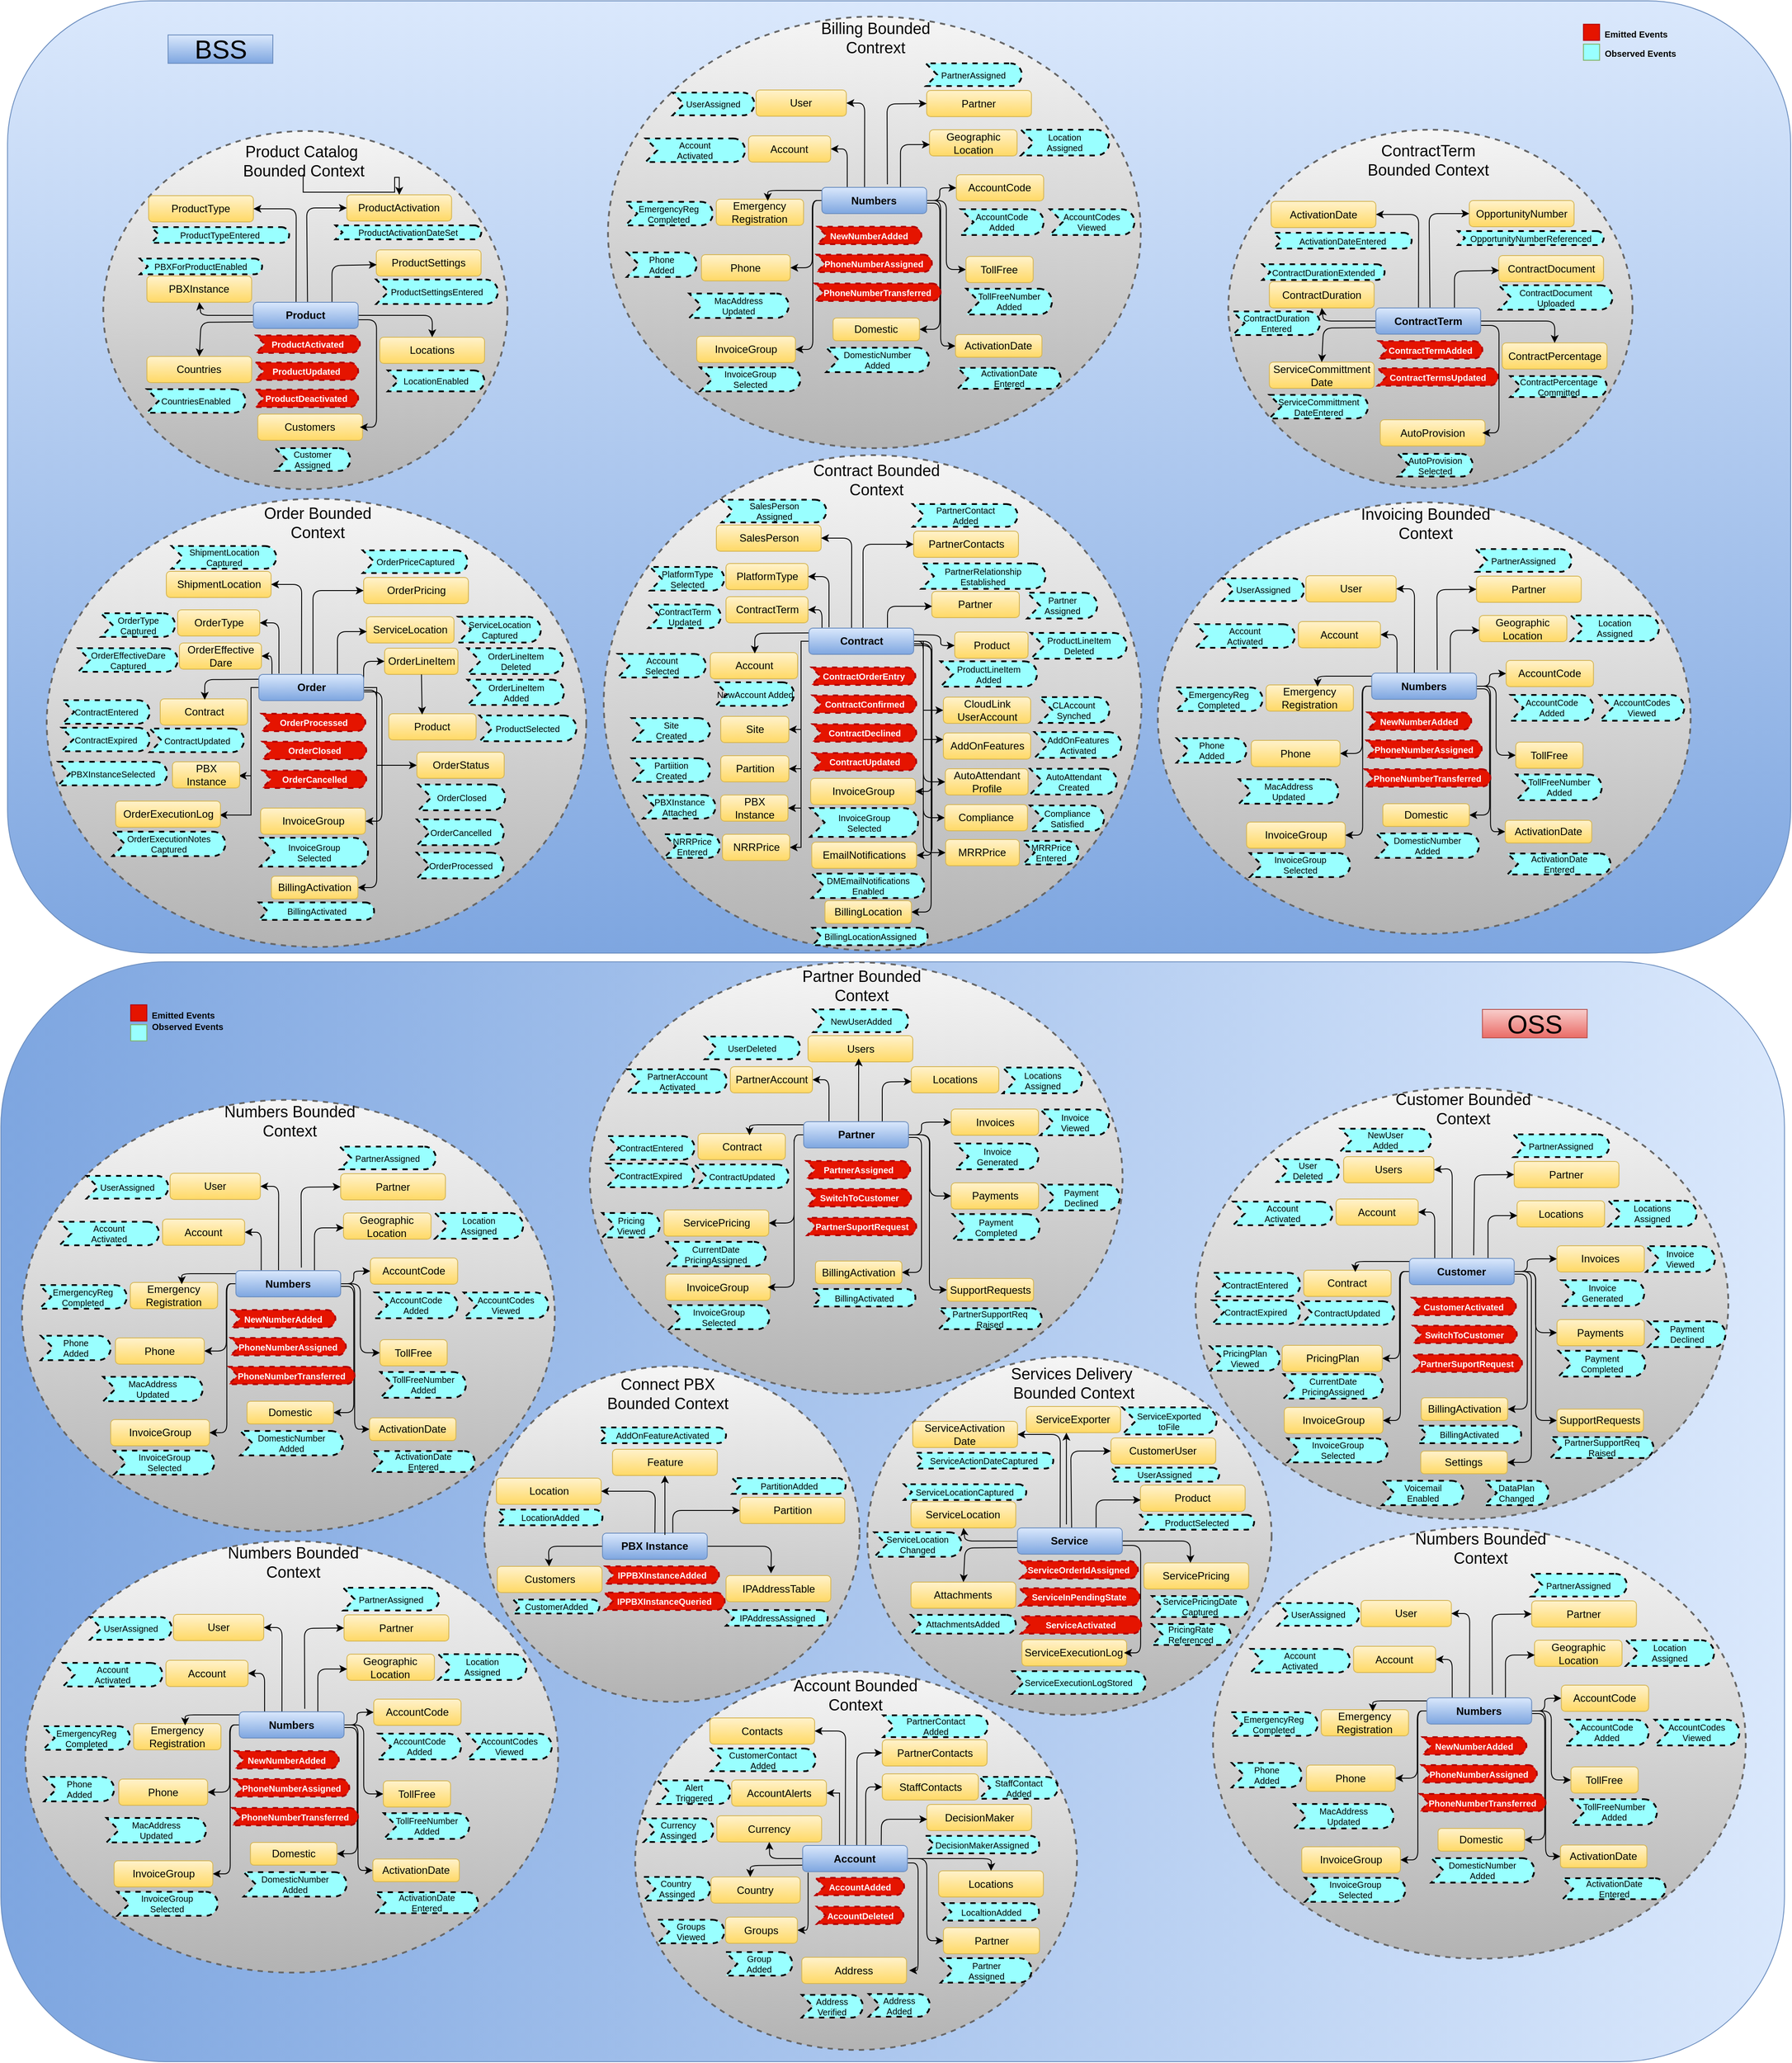 <mxfile version="14.4.4" type="github">
  <diagram id="r4k9YjdjaylWLoNKeNUF" name="Page-1">
    <mxGraphModel dx="3418" dy="1584" grid="1" gridSize="10" guides="1" tooltips="1" connect="1" arrows="1" fold="1" page="1" pageScale="1" pageWidth="850" pageHeight="1100" math="0" shadow="0">
      <root>
        <mxCell id="0" />
        <mxCell id="1" parent="0" />
        <mxCell id="OvihzZApE0SRIkXtEB55-505" value="" style="rounded=1;whiteSpace=wrap;html=1;fillColor=#dae8fc;strokeColor=#6c8ebf;gradientColor=#7ea6e0;" vertex="1" parent="1">
          <mxGeometry x="-2112.38" y="-20" width="2042.38" height="1090" as="geometry" />
        </mxCell>
        <mxCell id="OvihzZApE0SRIkXtEB55-498" value="" style="rounded=1;whiteSpace=wrap;html=1;fillColor=#dae8fc;strokeColor=#6c8ebf;gradientColor=#7ea6e0;gradientDirection=west;" vertex="1" parent="1">
          <mxGeometry x="-2120" y="1080" width="2042.88" height="1259" as="geometry" />
        </mxCell>
        <mxCell id="9rIR4brEF0M2VbCypg3W-117" value="" style="whiteSpace=wrap;html=1;aspect=fixed;align=left;labelPosition=right;verticalLabelPosition=middle;verticalAlign=middle;fontSize=10;fillColor=#e51400;strokeColor=#B20000;" parent="1" vertex="1">
          <mxGeometry x="-307.37" y="6.75" width="18.5" height="18.5" as="geometry" />
        </mxCell>
        <mxCell id="9rIR4brEF0M2VbCypg3W-119" value="&lt;h1&gt;&lt;font style=&quot;font-size: 10px&quot;&gt;Emitted Events&lt;/font&gt;&lt;br&gt;&lt;/h1&gt;" style="text;html=1;strokeColor=none;fillColor=none;spacing=5;spacingTop=-20;whiteSpace=wrap;overflow=hidden;rounded=0;fontSize=10;align=center;" parent="1" vertex="1">
          <mxGeometry x="-301.87" width="110" height="30" as="geometry" />
        </mxCell>
        <mxCell id="9rIR4brEF0M2VbCypg3W-120" value="&lt;h1&gt;&lt;font style=&quot;font-size: 10px&quot;&gt;Observed Events&lt;/font&gt;&lt;br&gt;&lt;/h1&gt;" style="text;html=1;strokeColor=none;fillColor=none;spacing=5;spacingTop=-20;whiteSpace=wrap;overflow=hidden;rounded=0;fontSize=10;align=center;" parent="1" vertex="1">
          <mxGeometry x="-288.87" y="22" width="94" height="30" as="geometry" />
        </mxCell>
        <mxCell id="x8yFt2Wua3zqLqM0o2eU-104" value="" style="ellipse;whiteSpace=wrap;html=1;dashed=1;strokeWidth=2;strokeColor=#666666;gradientColor=#b3b3b3;fillColor=#f5f5f5;" parent="1" vertex="1">
          <mxGeometry x="-1429.5" y="500" width="616" height="567" as="geometry" />
        </mxCell>
        <mxCell id="x8yFt2Wua3zqLqM0o2eU-105" value="Product" style="rounded=1;whiteSpace=wrap;html=1;gradientColor=#ffd966;fillColor=#fff2cc;strokeColor=#d6b656;" parent="1" vertex="1">
          <mxGeometry x="-1027.5" y="702.5" width="84" height="30" as="geometry" />
        </mxCell>
        <mxCell id="x8yFt2Wua3zqLqM0o2eU-106" value="Account" style="rounded=1;whiteSpace=wrap;html=1;gradientColor=#ffd966;fillColor=#fff2cc;strokeColor=#d6b656;" parent="1" vertex="1">
          <mxGeometry x="-1307.5" y="726" width="100" height="30" as="geometry" />
        </mxCell>
        <mxCell id="x8yFt2Wua3zqLqM0o2eU-107" value="Partner" style="rounded=1;whiteSpace=wrap;html=1;gradientColor=#ffd966;fillColor=#fff2cc;strokeColor=#d6b656;" parent="1" vertex="1">
          <mxGeometry x="-1053.76" y="656" width="100.26" height="30" as="geometry" />
        </mxCell>
        <mxCell id="x8yFt2Wua3zqLqM0o2eU-108" value="PlatformType" style="rounded=1;whiteSpace=wrap;html=1;gradientColor=#ffd966;fillColor=#fff2cc;strokeColor=#d6b656;" parent="1" vertex="1">
          <mxGeometry x="-1289.5" y="624" width="94" height="30" as="geometry" />
        </mxCell>
        <mxCell id="x8yFt2Wua3zqLqM0o2eU-109" value="PartnerContacts" style="rounded=1;whiteSpace=wrap;html=1;gradientColor=#ffd966;fillColor=#fff2cc;strokeColor=#d6b656;" parent="1" vertex="1">
          <mxGeometry x="-1074.5" y="587" width="120" height="30" as="geometry" />
        </mxCell>
        <mxCell id="x8yFt2Wua3zqLqM0o2eU-110" value="Contract Bounded Context" style="text;html=1;strokeColor=none;fillColor=none;align=center;verticalAlign=middle;whiteSpace=wrap;rounded=0;dashed=1;fontSize=18;" parent="1" vertex="1">
          <mxGeometry x="-1202.25" y="514" width="169.5" height="30" as="geometry" />
        </mxCell>
        <mxCell id="x8yFt2Wua3zqLqM0o2eU-111" value="" style="endArrow=classic;html=1;fontSize=18;entryX=0;entryY=0.5;entryDx=0;entryDy=0;" parent="1" target="x8yFt2Wua3zqLqM0o2eU-109" edge="1">
          <mxGeometry width="50" height="50" relative="1" as="geometry">
            <mxPoint x="-1132.5" y="700" as="sourcePoint" />
            <mxPoint x="-1132.5" y="618" as="targetPoint" />
            <Array as="points">
              <mxPoint x="-1132.5" y="602" />
            </Array>
          </mxGeometry>
        </mxCell>
        <mxCell id="x8yFt2Wua3zqLqM0o2eU-112" value="" style="endArrow=classic;html=1;fontSize=18;entryX=1;entryY=0.5;entryDx=0;entryDy=0;" parent="1" target="x8yFt2Wua3zqLqM0o2eU-108" edge="1">
          <mxGeometry width="50" height="50" relative="1" as="geometry">
            <mxPoint x="-1171.5" y="697" as="sourcePoint" />
            <mxPoint x="-1201.5" y="667" as="targetPoint" />
            <Array as="points">
              <mxPoint x="-1171.5" y="639" />
            </Array>
          </mxGeometry>
        </mxCell>
        <mxCell id="x8yFt2Wua3zqLqM0o2eU-113" value="" style="endArrow=classic;html=1;fontSize=18;exitX=1;exitY=0.25;exitDx=0;exitDy=0;" parent="1" source="x8yFt2Wua3zqLqM0o2eU-127" target="x8yFt2Wua3zqLqM0o2eU-105" edge="1">
          <mxGeometry width="50" height="50" relative="1" as="geometry">
            <mxPoint x="-1184.5" y="723" as="sourcePoint" />
            <mxPoint x="-1013.5" y="727" as="targetPoint" />
            <Array as="points">
              <mxPoint x="-1043.5" y="706" />
              <mxPoint x="-1043.5" y="718" />
            </Array>
          </mxGeometry>
        </mxCell>
        <mxCell id="x8yFt2Wua3zqLqM0o2eU-114" value="" style="endArrow=classic;html=1;fontSize=18;exitX=0;exitY=0.75;exitDx=0;exitDy=0;" parent="1" edge="1">
          <mxGeometry width="50" height="50" relative="1" as="geometry">
            <mxPoint x="-1194.5" y="703.5" as="sourcePoint" />
            <mxPoint x="-1256.5" y="727" as="targetPoint" />
            <Array as="points">
              <mxPoint x="-1256.5" y="704" />
            </Array>
          </mxGeometry>
        </mxCell>
        <mxCell id="x8yFt2Wua3zqLqM0o2eU-115" value="" style="endArrow=classic;html=1;fontSize=18;exitX=0.75;exitY=0;exitDx=0;exitDy=0;entryX=0.004;entryY=0.567;entryDx=0;entryDy=0;entryPerimeter=0;" parent="1" source="x8yFt2Wua3zqLqM0o2eU-127" target="x8yFt2Wua3zqLqM0o2eU-107" edge="1">
          <mxGeometry width="50" height="50" relative="1" as="geometry">
            <mxPoint x="-1122.5" y="706" as="sourcePoint" />
            <mxPoint x="-1071.5" y="647" as="targetPoint" />
            <Array as="points">
              <mxPoint x="-1104.5" y="673" />
            </Array>
          </mxGeometry>
        </mxCell>
        <mxCell id="x8yFt2Wua3zqLqM0o2eU-116" value="Partner&lt;br&gt;Assigned" style="html=1;outlineConnect=0;whiteSpace=wrap;fillColor=#99ffff;shape=mxgraph.archimate3.event;dashed=1;strokeWidth=2;fontSize=10;align=center;" parent="1" vertex="1">
          <mxGeometry x="-944.5" y="657.5" width="80.26" height="29.5" as="geometry" />
        </mxCell>
        <mxCell id="x8yFt2Wua3zqLqM0o2eU-117" value="PlatformType&lt;br&gt;Selected" style="html=1;outlineConnect=0;whiteSpace=wrap;fillColor=#99ffff;shape=mxgraph.archimate3.event;dashed=1;strokeWidth=2;fontSize=10;" parent="1" vertex="1">
          <mxGeometry x="-1376.5" y="628" width="85" height="27" as="geometry" />
        </mxCell>
        <mxCell id="x8yFt2Wua3zqLqM0o2eU-118" value="ProductLineItem&lt;br&gt;Added" style="html=1;outlineConnect=0;whiteSpace=wrap;fillColor=#99ffff;shape=mxgraph.archimate3.event;dashed=1;strokeWidth=2;fontSize=10;" parent="1" vertex="1">
          <mxGeometry x="-1043.75" y="736" width="110.5" height="29" as="geometry" />
        </mxCell>
        <mxCell id="x8yFt2Wua3zqLqM0o2eU-119" value="ContractOrderEntry" style="html=1;outlineConnect=0;whiteSpace=wrap;shape=mxgraph.archimate3.event;dashed=1;strokeWidth=2;fontSize=10;strokeColor=#B20000;fillColor=#e51400;fontColor=#ffffff;fontStyle=1" parent="1" vertex="1">
          <mxGeometry x="-1191.5" y="743" width="119" height="20" as="geometry" />
        </mxCell>
        <mxCell id="x8yFt2Wua3zqLqM0o2eU-120" value="ContractUpdated" style="html=1;outlineConnect=0;whiteSpace=wrap;shape=mxgraph.archimate3.event;dashed=1;strokeWidth=2;fontSize=10;strokeColor=#B20000;fillColor=#e51400;fontColor=#ffffff;fontStyle=1" parent="1" vertex="1">
          <mxGeometry x="-1190.5" y="841" width="119" height="20" as="geometry" />
        </mxCell>
        <mxCell id="x8yFt2Wua3zqLqM0o2eU-122" value="InvoiceGroup" style="rounded=1;whiteSpace=wrap;html=1;gradientColor=#ffd966;fillColor=#fff2cc;strokeColor=#d6b656;" parent="1" vertex="1">
          <mxGeometry x="-1192.5" y="870" width="120" height="30" as="geometry" />
        </mxCell>
        <mxCell id="x8yFt2Wua3zqLqM0o2eU-123" value="" style="endArrow=classic;html=1;exitX=0.5;exitY=1;exitDx=0;exitDy=0;entryX=1;entryY=0.5;entryDx=0;entryDy=0;" parent="1" target="x8yFt2Wua3zqLqM0o2eU-122" edge="1">
          <mxGeometry width="50" height="50" relative="1" as="geometry">
            <mxPoint x="-1074.5" y="718" as="sourcePoint" />
            <mxPoint x="-1072.5" y="841" as="targetPoint" />
            <Array as="points">
              <mxPoint x="-1053.5" y="718" />
              <mxPoint x="-1053.5" y="885" />
            </Array>
          </mxGeometry>
        </mxCell>
        <mxCell id="x8yFt2Wua3zqLqM0o2eU-124" value="Account&lt;br&gt;Selected" style="html=1;outlineConnect=0;whiteSpace=wrap;fillColor=#99ffff;shape=mxgraph.archimate3.event;dashed=1;strokeWidth=2;fontSize=10;" parent="1" vertex="1">
          <mxGeometry x="-1413.5" y="727.5" width="101" height="27" as="geometry" />
        </mxCell>
        <mxCell id="x8yFt2Wua3zqLqM0o2eU-125" value="SalesPerson" style="rounded=1;whiteSpace=wrap;html=1;gradientColor=#ffd966;fillColor=#fff2cc;strokeColor=#d6b656;" parent="1" vertex="1">
          <mxGeometry x="-1300.5" y="580" width="120" height="30" as="geometry" />
        </mxCell>
        <mxCell id="x8yFt2Wua3zqLqM0o2eU-126" value="" style="endArrow=classic;html=1;fontSize=18;entryX=1;entryY=0.5;entryDx=0;entryDy=0;exitX=0.407;exitY=-0.037;exitDx=0;exitDy=0;exitPerimeter=0;" parent="1" target="x8yFt2Wua3zqLqM0o2eU-125" edge="1">
          <mxGeometry width="50" height="50" relative="1" as="geometry">
            <mxPoint x="-1145.66" y="698.89" as="sourcePoint" />
            <mxPoint x="-1064.5" y="607" as="targetPoint" />
            <Array as="points">
              <mxPoint x="-1145.5" y="595" />
            </Array>
          </mxGeometry>
        </mxCell>
        <mxCell id="x8yFt2Wua3zqLqM0o2eU-140" style="edgeStyle=orthogonalEdgeStyle;rounded=0;orthogonalLoop=1;jettySize=auto;html=1;entryX=0;entryY=0.5;entryDx=0;entryDy=0;fontSize=16;" parent="1" source="x8yFt2Wua3zqLqM0o2eU-127" target="x8yFt2Wua3zqLqM0o2eU-138" edge="1">
          <mxGeometry relative="1" as="geometry">
            <Array as="points">
              <mxPoint x="-1063.5" y="713" />
              <mxPoint x="-1063.5" y="792" />
            </Array>
          </mxGeometry>
        </mxCell>
        <mxCell id="x8yFt2Wua3zqLqM0o2eU-143" style="edgeStyle=orthogonalEdgeStyle;rounded=0;orthogonalLoop=1;jettySize=auto;html=1;entryX=0;entryY=0.25;entryDx=0;entryDy=0;fontSize=16;" parent="1" source="x8yFt2Wua3zqLqM0o2eU-127" target="x8yFt2Wua3zqLqM0o2eU-141" edge="1">
          <mxGeometry relative="1" as="geometry">
            <Array as="points">
              <mxPoint x="-1063.5" y="713" />
              <mxPoint x="-1063.5" y="826" />
            </Array>
          </mxGeometry>
        </mxCell>
        <mxCell id="xI-_J-oyyOmIZLtXHt4S-10" style="edgeStyle=orthogonalEdgeStyle;rounded=0;orthogonalLoop=1;jettySize=auto;html=1;entryX=1;entryY=0.5;entryDx=0;entryDy=0;" parent="1" source="x8yFt2Wua3zqLqM0o2eU-127" target="xI-_J-oyyOmIZLtXHt4S-3" edge="1">
          <mxGeometry relative="1" as="geometry">
            <Array as="points">
              <mxPoint x="-1203.5" y="713" />
              <mxPoint x="-1203.5" y="814" />
            </Array>
          </mxGeometry>
        </mxCell>
        <mxCell id="xI-_J-oyyOmIZLtXHt4S-11" style="edgeStyle=orthogonalEdgeStyle;rounded=0;orthogonalLoop=1;jettySize=auto;html=1;entryX=1;entryY=0.5;entryDx=0;entryDy=0;" parent="1" source="x8yFt2Wua3zqLqM0o2eU-127" target="xI-_J-oyyOmIZLtXHt4S-4" edge="1">
          <mxGeometry relative="1" as="geometry">
            <Array as="points">
              <mxPoint x="-1203.5" y="713" />
              <mxPoint x="-1203.5" y="859" />
            </Array>
          </mxGeometry>
        </mxCell>
        <mxCell id="xI-_J-oyyOmIZLtXHt4S-12" style="edgeStyle=orthogonalEdgeStyle;rounded=0;orthogonalLoop=1;jettySize=auto;html=1;entryX=1;entryY=0.5;entryDx=0;entryDy=0;" parent="1" source="x8yFt2Wua3zqLqM0o2eU-127" target="xI-_J-oyyOmIZLtXHt4S-5" edge="1">
          <mxGeometry relative="1" as="geometry">
            <Array as="points">
              <mxPoint x="-1203.5" y="713" />
              <mxPoint x="-1203.5" y="904" />
            </Array>
          </mxGeometry>
        </mxCell>
        <mxCell id="xI-_J-oyyOmIZLtXHt4S-13" style="edgeStyle=orthogonalEdgeStyle;rounded=0;orthogonalLoop=1;jettySize=auto;html=1;entryX=1;entryY=0.5;entryDx=0;entryDy=0;" parent="1" source="x8yFt2Wua3zqLqM0o2eU-127" target="xI-_J-oyyOmIZLtXHt4S-6" edge="1">
          <mxGeometry relative="1" as="geometry">
            <Array as="points">
              <mxPoint x="-1203.5" y="713" />
              <mxPoint x="-1203.5" y="949" />
            </Array>
          </mxGeometry>
        </mxCell>
        <mxCell id="xI-_J-oyyOmIZLtXHt4S-22" style="edgeStyle=orthogonalEdgeStyle;rounded=1;orthogonalLoop=1;jettySize=auto;html=1;entryX=1;entryY=0.5;entryDx=0;entryDy=0;" parent="1" source="x8yFt2Wua3zqLqM0o2eU-127" target="xI-_J-oyyOmIZLtXHt4S-21" edge="1">
          <mxGeometry relative="1" as="geometry">
            <Array as="points">
              <mxPoint x="-1179.5" y="677" />
            </Array>
          </mxGeometry>
        </mxCell>
        <mxCell id="xI-_J-oyyOmIZLtXHt4S-26" style="edgeStyle=orthogonalEdgeStyle;rounded=1;orthogonalLoop=1;jettySize=auto;html=1;entryX=1;entryY=0.5;entryDx=0;entryDy=0;exitX=1;exitY=0.5;exitDx=0;exitDy=0;exitPerimeter=0;" parent="1" source="x8yFt2Wua3zqLqM0o2eU-127" target="xI-_J-oyyOmIZLtXHt4S-24" edge="1">
          <mxGeometry relative="1" as="geometry">
            <Array as="points">
              <mxPoint x="-1053.5" y="713" />
              <mxPoint x="-1053.5" y="958" />
            </Array>
          </mxGeometry>
        </mxCell>
        <mxCell id="xI-_J-oyyOmIZLtXHt4S-27" style="edgeStyle=orthogonalEdgeStyle;rounded=1;orthogonalLoop=1;jettySize=auto;html=1;entryX=0;entryY=0.5;entryDx=0;entryDy=0;" parent="1" source="x8yFt2Wua3zqLqM0o2eU-127" target="xI-_J-oyyOmIZLtXHt4S-17" edge="1">
          <mxGeometry relative="1" as="geometry">
            <Array as="points">
              <mxPoint x="-1063.5" y="713" />
              <mxPoint x="-1063.5" y="915" />
            </Array>
          </mxGeometry>
        </mxCell>
        <mxCell id="xI-_J-oyyOmIZLtXHt4S-28" style="edgeStyle=orthogonalEdgeStyle;rounded=1;orthogonalLoop=1;jettySize=auto;html=1;entryX=0;entryY=0.5;entryDx=0;entryDy=0;" parent="1" source="x8yFt2Wua3zqLqM0o2eU-127" target="xI-_J-oyyOmIZLtXHt4S-1" edge="1">
          <mxGeometry relative="1" as="geometry">
            <Array as="points">
              <mxPoint x="-1063.5" y="713" />
              <mxPoint x="-1063.5" y="874" />
            </Array>
          </mxGeometry>
        </mxCell>
        <mxCell id="xI-_J-oyyOmIZLtXHt4S-60" style="edgeStyle=orthogonalEdgeStyle;rounded=1;orthogonalLoop=1;jettySize=auto;html=1;entryX=0;entryY=0.5;entryDx=0;entryDy=0;" parent="1" edge="1">
          <mxGeometry relative="1" as="geometry">
            <mxPoint x="-1074.5" y="713" as="sourcePoint" />
            <mxPoint x="-1037.88" y="955" as="targetPoint" />
            <Array as="points">
              <mxPoint x="-1063.5" y="713" />
              <mxPoint x="-1063.5" y="955" />
            </Array>
          </mxGeometry>
        </mxCell>
        <mxCell id="xI-_J-oyyOmIZLtXHt4S-61" style="edgeStyle=orthogonalEdgeStyle;rounded=1;orthogonalLoop=1;jettySize=auto;html=1;entryX=1;entryY=0.5;entryDx=0;entryDy=0;exitX=1;exitY=0.5;exitDx=0;exitDy=0;" parent="1" target="xI-_J-oyyOmIZLtXHt4S-57" edge="1">
          <mxGeometry relative="1" as="geometry">
            <mxPoint x="-1074.5" y="716" as="sourcePoint" />
            <mxPoint x="-1077.12" y="1032.5" as="targetPoint" />
            <Array as="points">
              <mxPoint x="-1054.5" y="716" />
              <mxPoint x="-1054.5" y="1023" />
            </Array>
          </mxGeometry>
        </mxCell>
        <mxCell id="x8yFt2Wua3zqLqM0o2eU-127" value="Contract" style="rounded=1;whiteSpace=wrap;html=1;fontStyle=1;gradientColor=#7ea6e0;fillColor=#dae8fc;strokeColor=#6c8ebf;" parent="1" vertex="1">
          <mxGeometry x="-1194.5" y="698" width="120" height="30" as="geometry" />
        </mxCell>
        <mxCell id="x8yFt2Wua3zqLqM0o2eU-128" value="SalesPerson&lt;br&gt;Assigned" style="html=1;outlineConnect=0;whiteSpace=wrap;fillColor=#99ffff;shape=mxgraph.archimate3.event;dashed=1;strokeWidth=2;fontSize=10;" parent="1" vertex="1">
          <mxGeometry x="-1294.5" y="551" width="120" height="26" as="geometry" />
        </mxCell>
        <mxCell id="x8yFt2Wua3zqLqM0o2eU-129" value="PartnerContact&lt;br&gt;Added" style="html=1;outlineConnect=0;whiteSpace=wrap;fillColor=#99ffff;shape=mxgraph.archimate3.event;dashed=1;strokeWidth=2;fontSize=10;" parent="1" vertex="1">
          <mxGeometry x="-1075.5" y="556" width="120" height="26" as="geometry" />
        </mxCell>
        <mxCell id="x8yFt2Wua3zqLqM0o2eU-130" value="InvoiceGroup&lt;br&gt;Selected" style="html=1;outlineConnect=0;whiteSpace=wrap;fillColor=#99ffff;shape=mxgraph.archimate3.event;dashed=1;strokeWidth=2;fontSize=10;" parent="1" vertex="1">
          <mxGeometry x="-1193.01" y="904" width="123.51" height="33" as="geometry" />
        </mxCell>
        <mxCell id="x8yFt2Wua3zqLqM0o2eU-131" value="PartnerRelationship&lt;br&gt;Established" style="html=1;outlineConnect=0;whiteSpace=wrap;fillColor=#99ffff;shape=mxgraph.archimate3.event;dashed=1;strokeWidth=2;fontSize=10;" parent="1" vertex="1">
          <mxGeometry x="-1065.88" y="624" width="142.38" height="29" as="geometry" />
        </mxCell>
        <mxCell id="x8yFt2Wua3zqLqM0o2eU-134" value="NewAccount Added" style="html=1;outlineConnect=0;whiteSpace=wrap;fillColor=#99ffff;shape=mxgraph.archimate3.event;dashed=1;strokeWidth=2;fontSize=10;" parent="1" vertex="1">
          <mxGeometry x="-1301.5" y="760" width="90" height="27" as="geometry" />
        </mxCell>
        <mxCell id="x8yFt2Wua3zqLqM0o2eU-137" value="ProductLineItem&lt;br&gt;Deleted" style="html=1;outlineConnect=0;whiteSpace=wrap;fillColor=#99ffff;shape=mxgraph.archimate3.event;dashed=1;strokeWidth=2;fontSize=10;align=center;" parent="1" vertex="1">
          <mxGeometry x="-940.25" y="703.5" width="109.75" height="29.5" as="geometry" />
        </mxCell>
        <mxCell id="x8yFt2Wua3zqLqM0o2eU-138" value="CloudLink&lt;br&gt;UserAccount" style="rounded=1;whiteSpace=wrap;html=1;gradientColor=#ffd966;fillColor=#fff2cc;strokeColor=#d6b656;" parent="1" vertex="1">
          <mxGeometry x="-1040.5" y="777" width="100" height="30" as="geometry" />
        </mxCell>
        <mxCell id="x8yFt2Wua3zqLqM0o2eU-139" value="CLAccount&lt;br&gt;Synched" style="html=1;outlineConnect=0;whiteSpace=wrap;fillColor=#99ffff;shape=mxgraph.archimate3.event;dashed=1;strokeWidth=2;fontSize=10;align=center;" parent="1" vertex="1">
          <mxGeometry x="-930.51" y="777" width="80.26" height="29.5" as="geometry" />
        </mxCell>
        <mxCell id="x8yFt2Wua3zqLqM0o2eU-141" value="AddOnFeatures" style="rounded=1;whiteSpace=wrap;html=1;gradientColor=#ffd966;fillColor=#fff2cc;strokeColor=#d6b656;" parent="1" vertex="1">
          <mxGeometry x="-1040.5" y="818" width="100" height="30" as="geometry" />
        </mxCell>
        <mxCell id="x8yFt2Wua3zqLqM0o2eU-142" value="AddOnFeatures&lt;br&gt;Activated" style="html=1;outlineConnect=0;whiteSpace=wrap;fillColor=#99ffff;shape=mxgraph.archimate3.event;dashed=1;strokeWidth=2;fontSize=10;align=center;" parent="1" vertex="1">
          <mxGeometry x="-936" y="817" width="99.5" height="29.5" as="geometry" />
        </mxCell>
        <mxCell id="xI-_J-oyyOmIZLtXHt4S-1" value="AutoAttendant&lt;br&gt;Profile" style="rounded=1;whiteSpace=wrap;html=1;gradientColor=#ffd966;fillColor=#fff2cc;strokeColor=#d6b656;" parent="1" vertex="1">
          <mxGeometry x="-1038.25" y="859" width="94.75" height="30" as="geometry" />
        </mxCell>
        <mxCell id="xI-_J-oyyOmIZLtXHt4S-2" value="AutoAttendant&lt;br&gt;Created" style="html=1;outlineConnect=0;whiteSpace=wrap;fillColor=#99ffff;shape=mxgraph.archimate3.event;dashed=1;strokeWidth=2;fontSize=10;align=center;" parent="1" vertex="1">
          <mxGeometry x="-941.25" y="859" width="99.5" height="29.5" as="geometry" />
        </mxCell>
        <mxCell id="xI-_J-oyyOmIZLtXHt4S-3" value="Site" style="rounded=1;whiteSpace=wrap;html=1;gradientColor=#ffd966;fillColor=#fff2cc;strokeColor=#d6b656;" parent="1" vertex="1">
          <mxGeometry x="-1295.5" y="799" width="78" height="30" as="geometry" />
        </mxCell>
        <mxCell id="xI-_J-oyyOmIZLtXHt4S-4" value="Partition" style="rounded=1;whiteSpace=wrap;html=1;gradientColor=#ffd966;fillColor=#fff2cc;strokeColor=#d6b656;" parent="1" vertex="1">
          <mxGeometry x="-1295.5" y="844" width="78" height="30" as="geometry" />
        </mxCell>
        <mxCell id="xI-_J-oyyOmIZLtXHt4S-5" value="PBX&lt;br&gt;Instance" style="rounded=1;whiteSpace=wrap;html=1;gradientColor=#ffd966;fillColor=#fff2cc;strokeColor=#d6b656;" parent="1" vertex="1">
          <mxGeometry x="-1295.5" y="889" width="77" height="30" as="geometry" />
        </mxCell>
        <mxCell id="xI-_J-oyyOmIZLtXHt4S-6" value="NRRPrice" style="rounded=1;whiteSpace=wrap;html=1;gradientColor=#ffd966;fillColor=#fff2cc;strokeColor=#d6b656;" parent="1" vertex="1">
          <mxGeometry x="-1293.5" y="934" width="77" height="30" as="geometry" />
        </mxCell>
        <mxCell id="xI-_J-oyyOmIZLtXHt4S-7" value="Site &lt;br&gt;Created" style="html=1;outlineConnect=0;whiteSpace=wrap;fillColor=#99ffff;shape=mxgraph.archimate3.event;dashed=1;strokeWidth=2;fontSize=10;" parent="1" vertex="1">
          <mxGeometry x="-1397.5" y="801" width="90" height="27" as="geometry" />
        </mxCell>
        <mxCell id="xI-_J-oyyOmIZLtXHt4S-8" value="Partiition&lt;br&gt;Created" style="html=1;outlineConnect=0;whiteSpace=wrap;fillColor=#99ffff;shape=mxgraph.archimate3.event;dashed=1;strokeWidth=2;fontSize=10;" parent="1" vertex="1">
          <mxGeometry x="-1397.5" y="847" width="90" height="27" as="geometry" />
        </mxCell>
        <mxCell id="xI-_J-oyyOmIZLtXHt4S-9" value="PBXInstance&lt;br&gt;Attached" style="html=1;outlineConnect=0;whiteSpace=wrap;fillColor=#99ffff;shape=mxgraph.archimate3.event;dashed=1;strokeWidth=2;fontSize=10;" parent="1" vertex="1">
          <mxGeometry x="-1384.5" y="889" width="83" height="27" as="geometry" />
        </mxCell>
        <mxCell id="xI-_J-oyyOmIZLtXHt4S-14" value="NRRPrice&lt;br&gt;Entered" style="html=1;outlineConnect=0;whiteSpace=wrap;fillColor=#99ffff;shape=mxgraph.archimate3.event;dashed=1;strokeWidth=2;fontSize=10;" parent="1" vertex="1">
          <mxGeometry x="-1360.5" y="934" width="64" height="27" as="geometry" />
        </mxCell>
        <mxCell id="xI-_J-oyyOmIZLtXHt4S-15" value="ContractDeclined" style="html=1;outlineConnect=0;whiteSpace=wrap;shape=mxgraph.archimate3.event;dashed=1;strokeWidth=2;fontSize=10;strokeColor=#B20000;fillColor=#e51400;fontColor=#ffffff;fontStyle=1" parent="1" vertex="1">
          <mxGeometry x="-1190.5" y="808" width="119" height="20" as="geometry" />
        </mxCell>
        <mxCell id="xI-_J-oyyOmIZLtXHt4S-16" value="ContractConfirmed" style="html=1;outlineConnect=0;whiteSpace=wrap;shape=mxgraph.archimate3.event;dashed=1;strokeWidth=2;fontSize=10;strokeColor=#B20000;fillColor=#e51400;fontColor=#ffffff;fontStyle=1" parent="1" vertex="1">
          <mxGeometry x="-1190.5" y="775" width="119" height="20" as="geometry" />
        </mxCell>
        <mxCell id="xI-_J-oyyOmIZLtXHt4S-17" value="Compliance" style="rounded=1;whiteSpace=wrap;html=1;gradientColor=#ffd966;fillColor=#fff2cc;strokeColor=#d6b656;" parent="1" vertex="1">
          <mxGeometry x="-1038.87" y="900" width="94.75" height="30" as="geometry" />
        </mxCell>
        <mxCell id="xI-_J-oyyOmIZLtXHt4S-18" value="Compliance&lt;br&gt;Satisfied" style="html=1;outlineConnect=0;whiteSpace=wrap;fillColor=#99ffff;shape=mxgraph.archimate3.event;dashed=1;strokeWidth=2;fontSize=10;align=center;" parent="1" vertex="1">
          <mxGeometry x="-941.25" y="901" width="84.87" height="29.5" as="geometry" />
        </mxCell>
        <mxCell id="xI-_J-oyyOmIZLtXHt4S-21" value="ContractTerm" style="rounded=1;whiteSpace=wrap;html=1;gradientColor=#ffd966;fillColor=#fff2cc;strokeColor=#d6b656;" parent="1" vertex="1">
          <mxGeometry x="-1289.5" y="662" width="94" height="30" as="geometry" />
        </mxCell>
        <mxCell id="xI-_J-oyyOmIZLtXHt4S-23" value="ContractTerm&lt;br&gt;Updated" style="html=1;outlineConnect=0;whiteSpace=wrap;fillColor=#99ffff;shape=mxgraph.archimate3.event;dashed=1;strokeWidth=2;fontSize=10;" parent="1" vertex="1">
          <mxGeometry x="-1378.5" y="671" width="83" height="27" as="geometry" />
        </mxCell>
        <mxCell id="xI-_J-oyyOmIZLtXHt4S-24" value="EmailNotifications" style="rounded=1;whiteSpace=wrap;html=1;gradientColor=#ffd966;fillColor=#fff2cc;strokeColor=#d6b656;" parent="1" vertex="1">
          <mxGeometry x="-1191.25" y="943" width="120" height="30" as="geometry" />
        </mxCell>
        <mxCell id="xI-_J-oyyOmIZLtXHt4S-25" value="DMEmailNotifications&lt;br&gt;Enabled" style="html=1;outlineConnect=0;whiteSpace=wrap;fillColor=#99ffff;shape=mxgraph.archimate3.event;dashed=1;strokeWidth=2;fontSize=10;" parent="1" vertex="1">
          <mxGeometry x="-1191.25" y="979" width="129.25" height="28" as="geometry" />
        </mxCell>
        <mxCell id="xI-_J-oyyOmIZLtXHt4S-29" value="" style="ellipse;whiteSpace=wrap;html=1;dashed=1;strokeWidth=2;strokeColor=#666666;gradientColor=#b3b3b3;fillColor=#f5f5f5;" parent="1" vertex="1">
          <mxGeometry x="-714.12" y="127.5" width="463" height="410" as="geometry" />
        </mxCell>
        <mxCell id="xI-_J-oyyOmIZLtXHt4S-30" value="ContractPercentage" style="rounded=1;whiteSpace=wrap;html=1;gradientColor=#ffd966;fillColor=#fff2cc;strokeColor=#d6b656;" parent="1" vertex="1">
          <mxGeometry x="-400.37" y="371.5" width="120" height="30" as="geometry" />
        </mxCell>
        <mxCell id="xI-_J-oyyOmIZLtXHt4S-31" value="ServiceCommittment&lt;br&gt;Date" style="rounded=1;whiteSpace=wrap;html=1;gradientColor=#ffd966;fillColor=#fff2cc;strokeColor=#d6b656;" parent="1" vertex="1">
          <mxGeometry x="-667.12" y="393.5" width="120" height="30" as="geometry" />
        </mxCell>
        <mxCell id="xI-_J-oyyOmIZLtXHt4S-32" value="ContractDocument" style="rounded=1;whiteSpace=wrap;html=1;gradientColor=#ffd966;fillColor=#fff2cc;strokeColor=#d6b656;" parent="1" vertex="1">
          <mxGeometry x="-404.37" y="271.5" width="120" height="30" as="geometry" />
        </mxCell>
        <mxCell id="xI-_J-oyyOmIZLtXHt4S-33" value="ContractDuration" style="rounded=1;whiteSpace=wrap;html=1;gradientColor=#ffd966;fillColor=#fff2cc;strokeColor=#d6b656;" parent="1" vertex="1">
          <mxGeometry x="-667.12" y="301.5" width="120" height="30" as="geometry" />
        </mxCell>
        <mxCell id="xI-_J-oyyOmIZLtXHt4S-34" value="OpportunityNumber" style="rounded=1;whiteSpace=wrap;html=1;gradientColor=#ffd966;fillColor=#fff2cc;strokeColor=#d6b656;" parent="1" vertex="1">
          <mxGeometry x="-438.12" y="208.5" width="120" height="30" as="geometry" />
        </mxCell>
        <mxCell id="xI-_J-oyyOmIZLtXHt4S-35" value="ContractTerm Bounded Context" style="text;html=1;strokeColor=none;fillColor=none;align=center;verticalAlign=middle;whiteSpace=wrap;rounded=0;dashed=1;fontSize=18;" parent="1" vertex="1">
          <mxGeometry x="-569.87" y="147.5" width="169.5" height="30" as="geometry" />
        </mxCell>
        <mxCell id="xI-_J-oyyOmIZLtXHt4S-36" value="" style="endArrow=classic;html=1;fontSize=18;entryX=0;entryY=0.5;entryDx=0;entryDy=0;" parent="1" target="xI-_J-oyyOmIZLtXHt4S-34" edge="1">
          <mxGeometry width="50" height="50" relative="1" as="geometry">
            <mxPoint x="-483.12" y="333.5" as="sourcePoint" />
            <mxPoint x="-483.12" y="251.5" as="targetPoint" />
            <Array as="points">
              <mxPoint x="-484.12" y="223.5" />
            </Array>
          </mxGeometry>
        </mxCell>
        <mxCell id="xI-_J-oyyOmIZLtXHt4S-37" value="" style="endArrow=classic;html=1;fontSize=18;entryX=0.5;entryY=1;entryDx=0;entryDy=0;exitX=0;exitY=0.5;exitDx=0;exitDy=0;" parent="1" source="xI-_J-oyyOmIZLtXHt4S-52" target="xI-_J-oyyOmIZLtXHt4S-33" edge="1">
          <mxGeometry width="50" height="50" relative="1" as="geometry">
            <mxPoint x="-298.12" y="389.5" as="sourcePoint" />
            <mxPoint x="-248.12" y="339.5" as="targetPoint" />
            <Array as="points">
              <mxPoint x="-605.12" y="346.5" />
            </Array>
          </mxGeometry>
        </mxCell>
        <mxCell id="xI-_J-oyyOmIZLtXHt4S-38" value="" style="endArrow=classic;html=1;fontSize=18;entryX=0.5;entryY=0;entryDx=0;entryDy=0;exitX=1;exitY=0.5;exitDx=0;exitDy=0;" parent="1" source="xI-_J-oyyOmIZLtXHt4S-52" target="xI-_J-oyyOmIZLtXHt4S-30" edge="1">
          <mxGeometry width="50" height="50" relative="1" as="geometry">
            <mxPoint x="-535.12" y="356.5" as="sourcePoint" />
            <mxPoint x="-595.12" y="315.5" as="targetPoint" />
            <Array as="points">
              <mxPoint x="-340.12" y="346.5" />
            </Array>
          </mxGeometry>
        </mxCell>
        <mxCell id="xI-_J-oyyOmIZLtXHt4S-39" value="" style="endArrow=classic;html=1;fontSize=18;exitX=0;exitY=0.75;exitDx=0;exitDy=0;entryX=0.5;entryY=0;entryDx=0;entryDy=0;" parent="1" source="xI-_J-oyyOmIZLtXHt4S-52" target="xI-_J-oyyOmIZLtXHt4S-31" edge="1">
          <mxGeometry width="50" height="50" relative="1" as="geometry">
            <mxPoint x="-648.12" y="543.5" as="sourcePoint" />
            <mxPoint x="-545.12" y="419.5" as="targetPoint" />
            <Array as="points">
              <mxPoint x="-605.12" y="354.5" />
            </Array>
          </mxGeometry>
        </mxCell>
        <mxCell id="xI-_J-oyyOmIZLtXHt4S-40" value="" style="endArrow=classic;html=1;fontSize=18;exitX=0.75;exitY=0;exitDx=0;exitDy=0;entryX=0.004;entryY=0.567;entryDx=0;entryDy=0;entryPerimeter=0;" parent="1" source="xI-_J-oyyOmIZLtXHt4S-52" target="xI-_J-oyyOmIZLtXHt4S-32" edge="1">
          <mxGeometry width="50" height="50" relative="1" as="geometry">
            <mxPoint x="-473.12" y="339.5" as="sourcePoint" />
            <mxPoint x="-422.12" y="280.5" as="targetPoint" />
            <Array as="points">
              <mxPoint x="-455.12" y="289.5" />
            </Array>
          </mxGeometry>
        </mxCell>
        <mxCell id="xI-_J-oyyOmIZLtXHt4S-41" value="ContractDocument&lt;br&gt;Uploaded" style="html=1;outlineConnect=0;whiteSpace=wrap;fillColor=#99ffff;shape=mxgraph.archimate3.event;dashed=1;strokeWidth=2;fontSize=10;" parent="1" vertex="1">
          <mxGeometry x="-404.37" y="305.5" width="130.25" height="28" as="geometry" />
        </mxCell>
        <mxCell id="xI-_J-oyyOmIZLtXHt4S-42" value="ContractDuration&lt;br&gt;Entered" style="html=1;outlineConnect=0;whiteSpace=wrap;fillColor=#99ffff;shape=mxgraph.archimate3.event;dashed=1;strokeWidth=2;fontSize=10;" parent="1" vertex="1">
          <mxGeometry x="-709.12" y="335.5" width="100" height="27" as="geometry" />
        </mxCell>
        <mxCell id="xI-_J-oyyOmIZLtXHt4S-43" value="ContractPercentage&lt;br&gt;Committed" style="html=1;outlineConnect=0;whiteSpace=wrap;fillColor=#99ffff;shape=mxgraph.archimate3.event;dashed=1;strokeWidth=2;fontSize=10;" parent="1" vertex="1">
          <mxGeometry x="-391.12" y="409.5" width="110.5" height="24" as="geometry" />
        </mxCell>
        <mxCell id="xI-_J-oyyOmIZLtXHt4S-44" value="ContractTermsUpdated" style="html=1;outlineConnect=0;whiteSpace=wrap;shape=mxgraph.archimate3.event;dashed=1;strokeWidth=2;fontSize=10;strokeColor=#B20000;fillColor=#e51400;fontColor=#ffffff;fontStyle=1" parent="1" vertex="1">
          <mxGeometry x="-543.12" y="400.5" width="138" height="20" as="geometry" />
        </mxCell>
        <mxCell id="xI-_J-oyyOmIZLtXHt4S-45" value="ContractTermAdded" style="html=1;outlineConnect=0;whiteSpace=wrap;shape=mxgraph.archimate3.event;dashed=1;strokeWidth=2;fontSize=10;strokeColor=#B20000;fillColor=#e51400;fontColor=#ffffff;fontStyle=1" parent="1" vertex="1">
          <mxGeometry x="-542.12" y="369.5" width="119" height="20" as="geometry" />
        </mxCell>
        <mxCell id="xI-_J-oyyOmIZLtXHt4S-47" value="AutoProvision" style="rounded=1;whiteSpace=wrap;html=1;gradientColor=#ffd966;fillColor=#fff2cc;strokeColor=#d6b656;" parent="1" vertex="1">
          <mxGeometry x="-540.12" y="459.5" width="120" height="30" as="geometry" />
        </mxCell>
        <mxCell id="xI-_J-oyyOmIZLtXHt4S-48" value="" style="endArrow=classic;html=1;exitX=0.5;exitY=1;exitDx=0;exitDy=0;entryX=1;entryY=0.5;entryDx=0;entryDy=0;" parent="1" edge="1">
          <mxGeometry width="50" height="50" relative="1" as="geometry">
            <mxPoint x="-425.12" y="351.5" as="sourcePoint" />
            <mxPoint x="-423.12" y="474.5" as="targetPoint" />
            <Array as="points">
              <mxPoint x="-404.12" y="351.5" />
              <mxPoint x="-404.12" y="409.5" />
              <mxPoint x="-404.12" y="474.5" />
            </Array>
          </mxGeometry>
        </mxCell>
        <mxCell id="xI-_J-oyyOmIZLtXHt4S-49" value="ServiceCommittment&lt;br&gt;DateEntered" style="html=1;outlineConnect=0;whiteSpace=wrap;fillColor=#99ffff;shape=mxgraph.archimate3.event;dashed=1;strokeWidth=2;fontSize=10;" parent="1" vertex="1">
          <mxGeometry x="-667.12" y="431" width="113" height="27" as="geometry" />
        </mxCell>
        <mxCell id="xI-_J-oyyOmIZLtXHt4S-50" value="ActivationDate" style="rounded=1;whiteSpace=wrap;html=1;gradientColor=#ffd966;fillColor=#fff2cc;strokeColor=#d6b656;" parent="1" vertex="1">
          <mxGeometry x="-665.12" y="209.5" width="120" height="30" as="geometry" />
        </mxCell>
        <mxCell id="xI-_J-oyyOmIZLtXHt4S-51" value="" style="endArrow=classic;html=1;fontSize=18;entryX=1;entryY=0.5;entryDx=0;entryDy=0;exitX=0.407;exitY=-0.037;exitDx=0;exitDy=0;exitPerimeter=0;" parent="1" target="xI-_J-oyyOmIZLtXHt4S-50" edge="1">
          <mxGeometry width="50" height="50" relative="1" as="geometry">
            <mxPoint x="-496.28" y="332.39" as="sourcePoint" />
            <mxPoint x="-415.12" y="240.5" as="targetPoint" />
            <Array as="points">
              <mxPoint x="-496.12" y="224.5" />
            </Array>
          </mxGeometry>
        </mxCell>
        <mxCell id="xI-_J-oyyOmIZLtXHt4S-52" value="ContractTerm" style="rounded=1;whiteSpace=wrap;html=1;fontStyle=1;gradientColor=#7ea6e0;fillColor=#dae8fc;strokeColor=#6c8ebf;" parent="1" vertex="1">
          <mxGeometry x="-545.12" y="331.5" width="120" height="30" as="geometry" />
        </mxCell>
        <mxCell id="xI-_J-oyyOmIZLtXHt4S-53" value="ActivationDateEntered" style="html=1;outlineConnect=0;whiteSpace=wrap;fillColor=#99ffff;shape=mxgraph.archimate3.event;dashed=1;strokeWidth=2;fontSize=10;" parent="1" vertex="1">
          <mxGeometry x="-662.12" y="245.5" width="158" height="18" as="geometry" />
        </mxCell>
        <mxCell id="xI-_J-oyyOmIZLtXHt4S-54" value="OpportunityNumberReferenced" style="html=1;outlineConnect=0;whiteSpace=wrap;fillColor=#99ffff;shape=mxgraph.archimate3.event;dashed=1;strokeWidth=2;fontSize=10;" parent="1" vertex="1">
          <mxGeometry x="-451.12" y="243.5" width="167" height="16" as="geometry" />
        </mxCell>
        <mxCell id="xI-_J-oyyOmIZLtXHt4S-55" value="AutoProvision&lt;br&gt;Selected" style="html=1;outlineConnect=0;whiteSpace=wrap;fillColor=#99ffff;shape=mxgraph.archimate3.event;dashed=1;strokeWidth=2;fontSize=10;" parent="1" vertex="1">
          <mxGeometry x="-520.12" y="498.5" width="86" height="26" as="geometry" />
        </mxCell>
        <mxCell id="xI-_J-oyyOmIZLtXHt4S-56" value="MRRPrice" style="rounded=1;whiteSpace=wrap;html=1;gradientColor=#ffd966;fillColor=#fff2cc;strokeColor=#d6b656;" parent="1" vertex="1">
          <mxGeometry x="-1037.88" y="940" width="84.38" height="30" as="geometry" />
        </mxCell>
        <mxCell id="xI-_J-oyyOmIZLtXHt4S-57" value="BillingLocation" style="rounded=1;whiteSpace=wrap;html=1;gradientColor=#ffd966;fillColor=#fff2cc;strokeColor=#d6b656;" parent="1" vertex="1">
          <mxGeometry x="-1176.12" y="1010" width="99" height="26" as="geometry" />
        </mxCell>
        <mxCell id="xI-_J-oyyOmIZLtXHt4S-58" value="BillingLocationAssigned" style="html=1;outlineConnect=0;whiteSpace=wrap;fillColor=#99ffff;shape=mxgraph.archimate3.event;dashed=1;strokeWidth=2;fontSize=10;" parent="1" vertex="1">
          <mxGeometry x="-1190.5" y="1041" width="132" height="20" as="geometry" />
        </mxCell>
        <mxCell id="xI-_J-oyyOmIZLtXHt4S-59" value="MRRPrice&lt;br&gt;Entered" style="html=1;outlineConnect=0;whiteSpace=wrap;fillColor=#99ffff;shape=mxgraph.archimate3.event;dashed=1;strokeWidth=2;fontSize=10;" parent="1" vertex="1">
          <mxGeometry x="-949.5" y="941.5" width="64" height="27" as="geometry" />
        </mxCell>
        <mxCell id="xI-_J-oyyOmIZLtXHt4S-62" value="ContractDurationExtended" style="html=1;outlineConnect=0;whiteSpace=wrap;fillColor=#99ffff;shape=mxgraph.archimate3.event;dashed=1;strokeWidth=2;fontSize=10;" parent="1" vertex="1">
          <mxGeometry x="-675.12" y="281.5" width="140" height="18" as="geometry" />
        </mxCell>
        <mxCell id="xI-_J-oyyOmIZLtXHt4S-63" value="" style="ellipse;whiteSpace=wrap;html=1;dashed=1;strokeWidth=2;strokeColor=#666666;gradientColor=#b3b3b3;fillColor=#f5f5f5;" parent="1" vertex="1">
          <mxGeometry x="-1566.43" y="1543" width="430" height="384" as="geometry" />
        </mxCell>
        <mxCell id="xI-_J-oyyOmIZLtXHt4S-67" value="IPAddressTable" style="rounded=1;whiteSpace=wrap;html=1;gradientColor=#ffd966;fillColor=#fff2cc;strokeColor=#d6b656;" parent="1" vertex="1">
          <mxGeometry x="-1289.43" y="1782.5" width="120" height="30" as="geometry" />
        </mxCell>
        <mxCell id="xI-_J-oyyOmIZLtXHt4S-68" value="Customers" style="rounded=1;whiteSpace=wrap;html=1;gradientColor=#ffd966;fillColor=#fff2cc;strokeColor=#d6b656;" parent="1" vertex="1">
          <mxGeometry x="-1551.43" y="1772" width="120" height="30" as="geometry" />
        </mxCell>
        <mxCell id="xI-_J-oyyOmIZLtXHt4S-69" value="Connect PBX Bounded Context" style="text;html=1;strokeColor=none;fillColor=none;align=center;verticalAlign=middle;whiteSpace=wrap;rounded=0;dashed=1;fontSize=18;" parent="1" vertex="1">
          <mxGeometry x="-1441.18" y="1560" width="169.5" height="30" as="geometry" />
        </mxCell>
        <mxCell id="xI-_J-oyyOmIZLtXHt4S-70" value="" style="endArrow=classic;html=1;fontSize=18;exitX=0;exitY=0.5;exitDx=0;exitDy=0;" parent="1" source="xI-_J-oyyOmIZLtXHt4S-85" target="xI-_J-oyyOmIZLtXHt4S-68" edge="1">
          <mxGeometry width="50" height="50" relative="1" as="geometry">
            <mxPoint x="-1368.93" y="1736" as="sourcePoint" />
            <mxPoint x="-1368.93" y="1654" as="targetPoint" />
            <Array as="points">
              <mxPoint x="-1492.93" y="1749" />
            </Array>
          </mxGeometry>
        </mxCell>
        <mxCell id="xI-_J-oyyOmIZLtXHt4S-71" value="" style="endArrow=classic;html=1;fontSize=18;exitX=1;exitY=0.5;exitDx=0;exitDy=0;" parent="1" source="xI-_J-oyyOmIZLtXHt4S-85" edge="1">
          <mxGeometry width="50" height="50" relative="1" as="geometry">
            <mxPoint x="-1183.93" y="1792" as="sourcePoint" />
            <mxPoint x="-1237.93" y="1780" as="targetPoint" />
            <Array as="points">
              <mxPoint x="-1237.43" y="1749" />
            </Array>
          </mxGeometry>
        </mxCell>
        <mxCell id="xI-_J-oyyOmIZLtXHt4S-78" value="IPPBXInstanceQueried" style="html=1;outlineConnect=0;whiteSpace=wrap;shape=mxgraph.archimate3.event;dashed=1;strokeWidth=2;fontSize=10;strokeColor=#B20000;fillColor=#e51400;fontColor=#ffffff;fontStyle=1" parent="1" vertex="1">
          <mxGeometry x="-1428.93" y="1802" width="138" height="20" as="geometry" />
        </mxCell>
        <mxCell id="xI-_J-oyyOmIZLtXHt4S-79" value="IPPBXInstanceAdded" style="html=1;outlineConnect=0;whiteSpace=wrap;shape=mxgraph.archimate3.event;dashed=1;strokeWidth=2;fontSize=10;strokeColor=#B20000;fillColor=#e51400;fontColor=#ffffff;fontStyle=1" parent="1" vertex="1">
          <mxGeometry x="-1427.93" y="1772" width="130.5" height="20" as="geometry" />
        </mxCell>
        <mxCell id="xI-_J-oyyOmIZLtXHt4S-83" value="Location" style="rounded=1;whiteSpace=wrap;html=1;gradientColor=#ffd966;fillColor=#fff2cc;strokeColor=#d6b656;" parent="1" vertex="1">
          <mxGeometry x="-1552.43" y="1671" width="120" height="30" as="geometry" />
        </mxCell>
        <mxCell id="xI-_J-oyyOmIZLtXHt4S-84" value="" style="endArrow=classic;html=1;fontSize=18;entryX=1;entryY=0.5;entryDx=0;entryDy=0;exitX=0.5;exitY=0;exitDx=0;exitDy=0;" parent="1" source="xI-_J-oyyOmIZLtXHt4S-85" target="xI-_J-oyyOmIZLtXHt4S-83" edge="1">
          <mxGeometry width="50" height="50" relative="1" as="geometry">
            <mxPoint x="-1382.09" y="1734.89" as="sourcePoint" />
            <mxPoint x="-1300.93" y="1643" as="targetPoint" />
            <Array as="points">
              <mxPoint x="-1370.43" y="1686" />
            </Array>
          </mxGeometry>
        </mxCell>
        <mxCell id="xI-_J-oyyOmIZLtXHt4S-86" value="LocationAdded" style="html=1;outlineConnect=0;whiteSpace=wrap;fillColor=#99ffff;shape=mxgraph.archimate3.event;dashed=1;strokeWidth=2;fontSize=10;" parent="1" vertex="1">
          <mxGeometry x="-1551.43" y="1707" width="120.5" height="18" as="geometry" />
        </mxCell>
        <mxCell id="xI-_J-oyyOmIZLtXHt4S-87" value="CustomerAdded" style="html=1;outlineConnect=0;whiteSpace=wrap;fillColor=#99ffff;shape=mxgraph.archimate3.event;dashed=1;strokeWidth=2;fontSize=10;" parent="1" vertex="1">
          <mxGeometry x="-1533.18" y="1810" width="98.75" height="16" as="geometry" />
        </mxCell>
        <mxCell id="xI-_J-oyyOmIZLtXHt4S-89" value="IPAddressAssigned" style="html=1;outlineConnect=0;whiteSpace=wrap;fillColor=#99ffff;shape=mxgraph.archimate3.event;dashed=1;strokeWidth=2;fontSize=10;" parent="1" vertex="1">
          <mxGeometry x="-1289.43" y="1822" width="116.5" height="18" as="geometry" />
        </mxCell>
        <mxCell id="xI-_J-oyyOmIZLtXHt4S-90" value="Partition" style="rounded=1;whiteSpace=wrap;html=1;gradientColor=#ffd966;fillColor=#fff2cc;strokeColor=#d6b656;" parent="1" vertex="1">
          <mxGeometry x="-1273.43" y="1693" width="120" height="30" as="geometry" />
        </mxCell>
        <mxCell id="xI-_J-oyyOmIZLtXHt4S-91" value="PartitionAdded" style="html=1;outlineConnect=0;whiteSpace=wrap;fillColor=#99ffff;shape=mxgraph.archimate3.event;dashed=1;strokeWidth=2;fontSize=10;" parent="1" vertex="1">
          <mxGeometry x="-1282.43" y="1671" width="130" height="18" as="geometry" />
        </mxCell>
        <mxCell id="xI-_J-oyyOmIZLtXHt4S-92" value="" style="endArrow=classic;html=1;fontSize=18;entryX=0;entryY=0.5;entryDx=0;entryDy=0;exitX=0.613;exitY=0.033;exitDx=0;exitDy=0;exitPerimeter=0;" parent="1" target="xI-_J-oyyOmIZLtXHt4S-90" edge="1">
          <mxGeometry width="50" height="50" relative="1" as="geometry">
            <mxPoint x="-1350.37" y="1734.99" as="sourcePoint" />
            <mxPoint x="-1417.43" y="1691" as="targetPoint" />
            <Array as="points">
              <mxPoint x="-1350.43" y="1708" />
            </Array>
          </mxGeometry>
        </mxCell>
        <mxCell id="xI-_J-oyyOmIZLtXHt4S-85" value="PBX Instance" style="rounded=1;whiteSpace=wrap;html=1;fontStyle=1;gradientColor=#7ea6e0;fillColor=#dae8fc;strokeColor=#6c8ebf;" parent="1" vertex="1">
          <mxGeometry x="-1430.93" y="1734" width="120" height="30" as="geometry" />
        </mxCell>
        <mxCell id="xI-_J-oyyOmIZLtXHt4S-93" value="Feature" style="rounded=1;whiteSpace=wrap;html=1;gradientColor=#ffd966;fillColor=#fff2cc;strokeColor=#d6b656;" parent="1" vertex="1">
          <mxGeometry x="-1419.43" y="1638" width="120" height="30" as="geometry" />
        </mxCell>
        <mxCell id="xI-_J-oyyOmIZLtXHt4S-94" value="AddOnFeatureActivated" style="html=1;outlineConnect=0;whiteSpace=wrap;fillColor=#99ffff;shape=mxgraph.archimate3.event;dashed=1;strokeWidth=2;fontSize=10;" parent="1" vertex="1">
          <mxGeometry x="-1434.93" y="1613" width="145.5" height="18" as="geometry" />
        </mxCell>
        <mxCell id="xI-_J-oyyOmIZLtXHt4S-98" value="" style="endArrow=classic;html=1;entryX=0.5;entryY=1;entryDx=0;entryDy=0;" parent="1" target="xI-_J-oyyOmIZLtXHt4S-93" edge="1">
          <mxGeometry width="50" height="50" relative="1" as="geometry">
            <mxPoint x="-1359.43" y="1736" as="sourcePoint" />
            <mxPoint x="-1477.43" y="1680" as="targetPoint" />
            <Array as="points" />
          </mxGeometry>
        </mxCell>
        <mxCell id="yD45Ho3UM-dj7maDb05n-2" value="" style="ellipse;whiteSpace=wrap;html=1;dashed=1;strokeWidth=2;strokeColor=#666666;gradientColor=#b3b3b3;fillColor=#f5f5f5;" parent="1" vertex="1">
          <mxGeometry x="-1127.56" y="1532" width="463" height="410" as="geometry" />
        </mxCell>
        <mxCell id="yD45Ho3UM-dj7maDb05n-3" value="ServicePricing" style="rounded=1;whiteSpace=wrap;html=1;gradientColor=#ffd966;fillColor=#fff2cc;strokeColor=#d6b656;" parent="1" vertex="1">
          <mxGeometry x="-810.81" y="1768" width="120" height="30" as="geometry" />
        </mxCell>
        <mxCell id="yD45Ho3UM-dj7maDb05n-4" value="Attachments" style="rounded=1;whiteSpace=wrap;html=1;gradientColor=#ffd966;fillColor=#fff2cc;strokeColor=#d6b656;" parent="1" vertex="1">
          <mxGeometry x="-1077.56" y="1790" width="120" height="30" as="geometry" />
        </mxCell>
        <mxCell id="yD45Ho3UM-dj7maDb05n-5" value="Product" style="rounded=1;whiteSpace=wrap;html=1;gradientColor=#ffd966;fillColor=#fff2cc;strokeColor=#d6b656;" parent="1" vertex="1">
          <mxGeometry x="-814.81" y="1679" width="120" height="30" as="geometry" />
        </mxCell>
        <mxCell id="yD45Ho3UM-dj7maDb05n-6" value="ServiceLocation" style="rounded=1;whiteSpace=wrap;html=1;gradientColor=#ffd966;fillColor=#fff2cc;strokeColor=#d6b656;" parent="1" vertex="1">
          <mxGeometry x="-1077.56" y="1698" width="120" height="30" as="geometry" />
        </mxCell>
        <mxCell id="yD45Ho3UM-dj7maDb05n-7" value="CustomerUser" style="rounded=1;whiteSpace=wrap;html=1;gradientColor=#ffd966;fillColor=#fff2cc;strokeColor=#d6b656;" parent="1" vertex="1">
          <mxGeometry x="-848.56" y="1625" width="120" height="30" as="geometry" />
        </mxCell>
        <mxCell id="yD45Ho3UM-dj7maDb05n-8" value="Services Delivery&amp;nbsp;&lt;br&gt;Bounded Context" style="text;html=1;strokeColor=none;fillColor=none;align=center;verticalAlign=middle;whiteSpace=wrap;rounded=0;dashed=1;fontSize=18;" parent="1" vertex="1">
          <mxGeometry x="-976.31" y="1548" width="169.5" height="30" as="geometry" />
        </mxCell>
        <mxCell id="yD45Ho3UM-dj7maDb05n-9" value="" style="endArrow=classic;html=1;fontSize=18;entryX=0;entryY=0.5;entryDx=0;entryDy=0;" parent="1" target="yD45Ho3UM-dj7maDb05n-7" edge="1">
          <mxGeometry width="50" height="50" relative="1" as="geometry">
            <mxPoint x="-893.56" y="1730" as="sourcePoint" />
            <mxPoint x="-893.56" y="1648" as="targetPoint" />
            <Array as="points">
              <mxPoint x="-894.56" y="1640" />
            </Array>
          </mxGeometry>
        </mxCell>
        <mxCell id="yD45Ho3UM-dj7maDb05n-10" value="" style="endArrow=classic;html=1;fontSize=18;entryX=0.5;entryY=1;entryDx=0;entryDy=0;exitX=0;exitY=0.5;exitDx=0;exitDy=0;" parent="1" source="yD45Ho3UM-dj7maDb05n-24" target="yD45Ho3UM-dj7maDb05n-6" edge="1">
          <mxGeometry width="50" height="50" relative="1" as="geometry">
            <mxPoint x="-708.56" y="1786" as="sourcePoint" />
            <mxPoint x="-658.56" y="1736" as="targetPoint" />
            <Array as="points">
              <mxPoint x="-1015.56" y="1743" />
            </Array>
          </mxGeometry>
        </mxCell>
        <mxCell id="yD45Ho3UM-dj7maDb05n-11" value="" style="endArrow=classic;html=1;fontSize=18;entryX=0.444;entryY=0;entryDx=0;entryDy=0;exitX=1;exitY=0.5;exitDx=0;exitDy=0;entryPerimeter=0;" parent="1" source="yD45Ho3UM-dj7maDb05n-24" target="yD45Ho3UM-dj7maDb05n-3" edge="1">
          <mxGeometry width="50" height="50" relative="1" as="geometry">
            <mxPoint x="-945.56" y="1753" as="sourcePoint" />
            <mxPoint x="-1005.56" y="1712" as="targetPoint" />
            <Array as="points">
              <mxPoint x="-757.56" y="1743" />
            </Array>
          </mxGeometry>
        </mxCell>
        <mxCell id="yD45Ho3UM-dj7maDb05n-12" value="" style="endArrow=classic;html=1;fontSize=18;exitX=0;exitY=0.75;exitDx=0;exitDy=0;entryX=0.5;entryY=0;entryDx=0;entryDy=0;" parent="1" source="yD45Ho3UM-dj7maDb05n-24" target="yD45Ho3UM-dj7maDb05n-4" edge="1">
          <mxGeometry width="50" height="50" relative="1" as="geometry">
            <mxPoint x="-1058.56" y="1940" as="sourcePoint" />
            <mxPoint x="-955.56" y="1816" as="targetPoint" />
            <Array as="points">
              <mxPoint x="-1015.56" y="1751" />
            </Array>
          </mxGeometry>
        </mxCell>
        <mxCell id="yD45Ho3UM-dj7maDb05n-13" value="" style="endArrow=classic;html=1;fontSize=18;exitX=0.75;exitY=0;exitDx=0;exitDy=0;entryX=0.004;entryY=0.567;entryDx=0;entryDy=0;entryPerimeter=0;" parent="1" source="yD45Ho3UM-dj7maDb05n-24" target="yD45Ho3UM-dj7maDb05n-5" edge="1">
          <mxGeometry width="50" height="50" relative="1" as="geometry">
            <mxPoint x="-883.56" y="1736" as="sourcePoint" />
            <mxPoint x="-832.56" y="1677" as="targetPoint" />
            <Array as="points">
              <mxPoint x="-865.56" y="1696" />
            </Array>
          </mxGeometry>
        </mxCell>
        <mxCell id="yD45Ho3UM-dj7maDb05n-14" value="ProductSelected" style="html=1;outlineConnect=0;whiteSpace=wrap;fillColor=#99ffff;shape=mxgraph.archimate3.event;dashed=1;strokeWidth=2;fontSize=10;" parent="1" vertex="1">
          <mxGeometry x="-814.81" y="1713" width="130.25" height="17" as="geometry" />
        </mxCell>
        <mxCell id="yD45Ho3UM-dj7maDb05n-16" value="ServicePricingDate&lt;br&gt;Captured" style="html=1;outlineConnect=0;whiteSpace=wrap;fillColor=#99ffff;shape=mxgraph.archimate3.event;dashed=1;strokeWidth=2;fontSize=10;" parent="1" vertex="1">
          <mxGeometry x="-801.56" y="1806" width="110.5" height="24" as="geometry" />
        </mxCell>
        <mxCell id="yD45Ho3UM-dj7maDb05n-17" value="ServiceInPendingState" style="html=1;outlineConnect=0;whiteSpace=wrap;shape=mxgraph.archimate3.event;dashed=1;strokeWidth=2;fontSize=10;strokeColor=#B20000;fillColor=#e51400;fontColor=#ffffff;fontStyle=1" parent="1" vertex="1">
          <mxGeometry x="-953.56" y="1797" width="138" height="20" as="geometry" />
        </mxCell>
        <mxCell id="yD45Ho3UM-dj7maDb05n-18" value="ServiceOrderIdAssigned" style="html=1;outlineConnect=0;whiteSpace=wrap;shape=mxgraph.archimate3.event;dashed=1;strokeWidth=2;fontSize=10;strokeColor=#B20000;fillColor=#e51400;fontColor=#ffffff;fontStyle=1" parent="1" vertex="1">
          <mxGeometry x="-952.56" y="1766" width="135" height="20" as="geometry" />
        </mxCell>
        <mxCell id="yD45Ho3UM-dj7maDb05n-19" value="ServiceExecutionLog" style="rounded=1;whiteSpace=wrap;html=1;gradientColor=#ffd966;fillColor=#fff2cc;strokeColor=#d6b656;" parent="1" vertex="1">
          <mxGeometry x="-950.56" y="1856" width="120" height="30" as="geometry" />
        </mxCell>
        <mxCell id="yD45Ho3UM-dj7maDb05n-20" value="" style="endArrow=classic;html=1;exitX=0.5;exitY=1;exitDx=0;exitDy=0;entryX=1;entryY=0.5;entryDx=0;entryDy=0;" parent="1" edge="1">
          <mxGeometry width="50" height="50" relative="1" as="geometry">
            <mxPoint x="-835.56" y="1748" as="sourcePoint" />
            <mxPoint x="-833.56" y="1871" as="targetPoint" />
            <Array as="points">
              <mxPoint x="-814.56" y="1748" />
              <mxPoint x="-814.56" y="1806" />
              <mxPoint x="-814.56" y="1871" />
            </Array>
          </mxGeometry>
        </mxCell>
        <mxCell id="yD45Ho3UM-dj7maDb05n-21" value="AttachmentsAdded" style="html=1;outlineConnect=0;whiteSpace=wrap;fillColor=#99ffff;shape=mxgraph.archimate3.event;dashed=1;strokeWidth=2;fontSize=10;" parent="1" vertex="1">
          <mxGeometry x="-1077.56" y="1827.5" width="120" height="21.5" as="geometry" />
        </mxCell>
        <mxCell id="yD45Ho3UM-dj7maDb05n-22" value="ServiceActivation&lt;br&gt;Date" style="rounded=1;whiteSpace=wrap;html=1;gradientColor=#ffd966;fillColor=#fff2cc;strokeColor=#d6b656;" parent="1" vertex="1">
          <mxGeometry x="-1075.56" y="1606" width="120" height="30" as="geometry" />
        </mxCell>
        <mxCell id="yD45Ho3UM-dj7maDb05n-23" value="" style="endArrow=classic;html=1;fontSize=18;entryX=1;entryY=0.5;entryDx=0;entryDy=0;exitX=0.407;exitY=-0.037;exitDx=0;exitDy=0;exitPerimeter=0;" parent="1" target="yD45Ho3UM-dj7maDb05n-22" edge="1">
          <mxGeometry width="50" height="50" relative="1" as="geometry">
            <mxPoint x="-906.72" y="1728.89" as="sourcePoint" />
            <mxPoint x="-825.56" y="1637" as="targetPoint" />
            <Array as="points">
              <mxPoint x="-906.56" y="1621" />
            </Array>
          </mxGeometry>
        </mxCell>
        <mxCell id="yD45Ho3UM-dj7maDb05n-24" value="Service" style="rounded=1;whiteSpace=wrap;html=1;fontStyle=1;gradientColor=#7ea6e0;fillColor=#dae8fc;strokeColor=#6c8ebf;" parent="1" vertex="1">
          <mxGeometry x="-955.56" y="1728" width="120" height="30" as="geometry" />
        </mxCell>
        <mxCell id="yD45Ho3UM-dj7maDb05n-25" value="ServiceActionDateCaptured" style="html=1;outlineConnect=0;whiteSpace=wrap;fillColor=#99ffff;shape=mxgraph.archimate3.event;dashed=1;strokeWidth=2;fontSize=10;" parent="1" vertex="1">
          <mxGeometry x="-1072.56" y="1642" width="158" height="18" as="geometry" />
        </mxCell>
        <mxCell id="yD45Ho3UM-dj7maDb05n-26" value="UserAssigned" style="html=1;outlineConnect=0;whiteSpace=wrap;fillColor=#99ffff;shape=mxgraph.archimate3.event;dashed=1;strokeWidth=2;fontSize=10;" parent="1" vertex="1">
          <mxGeometry x="-848.56" y="1659" width="124" height="16" as="geometry" />
        </mxCell>
        <mxCell id="yD45Ho3UM-dj7maDb05n-27" value="ServiceExecutionLogStored" style="html=1;outlineConnect=0;whiteSpace=wrap;fillColor=#99ffff;shape=mxgraph.archimate3.event;dashed=1;strokeWidth=2;fontSize=10;" parent="1" vertex="1">
          <mxGeometry x="-961.56" y="1892" width="153" height="26" as="geometry" />
        </mxCell>
        <mxCell id="yD45Ho3UM-dj7maDb05n-28" value="ServiceLocationCaptured" style="html=1;outlineConnect=0;whiteSpace=wrap;fillColor=#99ffff;shape=mxgraph.archimate3.event;dashed=1;strokeWidth=2;fontSize=10;" parent="1" vertex="1">
          <mxGeometry x="-1085.56" y="1678" width="140" height="18" as="geometry" />
        </mxCell>
        <mxCell id="yD45Ho3UM-dj7maDb05n-29" value="" style="ellipse;whiteSpace=wrap;html=1;dashed=1;strokeWidth=2;gradientColor=#b3b3b3;fillColor=#f5f5f5;strokeColor=#666666;" parent="1" vertex="1">
          <mxGeometry x="-2002.75" y="129" width="463" height="410" as="geometry" />
        </mxCell>
        <mxCell id="yD45Ho3UM-dj7maDb05n-30" value="Locations" style="rounded=1;whiteSpace=wrap;html=1;gradientColor=#ffd966;fillColor=#fff2cc;strokeColor=#d6b656;" parent="1" vertex="1">
          <mxGeometry x="-1686" y="365" width="120" height="30" as="geometry" />
        </mxCell>
        <mxCell id="yD45Ho3UM-dj7maDb05n-31" value="Countries" style="rounded=1;whiteSpace=wrap;html=1;gradientColor=#ffd966;fillColor=#fff2cc;strokeColor=#d6b656;" parent="1" vertex="1">
          <mxGeometry x="-1952.75" y="387" width="120" height="30" as="geometry" />
        </mxCell>
        <mxCell id="yD45Ho3UM-dj7maDb05n-32" value="ProductSettings" style="rounded=1;whiteSpace=wrap;html=1;gradientColor=#ffd966;fillColor=#fff2cc;strokeColor=#d6b656;" parent="1" vertex="1">
          <mxGeometry x="-1690" y="265" width="120" height="30" as="geometry" />
        </mxCell>
        <mxCell id="yD45Ho3UM-dj7maDb05n-33" value="PBXInstance" style="rounded=1;whiteSpace=wrap;html=1;gradientColor=#ffd966;fillColor=#fff2cc;strokeColor=#d6b656;" parent="1" vertex="1">
          <mxGeometry x="-1952.75" y="295" width="120" height="30" as="geometry" />
        </mxCell>
        <mxCell id="yD45Ho3UM-dj7maDb05n-34" value="ProductActivation" style="rounded=1;whiteSpace=wrap;html=1;gradientColor=#ffd966;fillColor=#fff2cc;strokeColor=#d6b656;" parent="1" vertex="1">
          <mxGeometry x="-1723.75" y="202" width="120" height="30" as="geometry" />
        </mxCell>
        <mxCell id="OvihzZApE0SRIkXtEB55-510" value="" style="edgeStyle=orthogonalEdgeStyle;rounded=0;orthogonalLoop=1;jettySize=auto;html=1;fontSize=30;" edge="1" parent="1" source="yD45Ho3UM-dj7maDb05n-35" target="yD45Ho3UM-dj7maDb05n-34">
          <mxGeometry relative="1" as="geometry" />
        </mxCell>
        <mxCell id="yD45Ho3UM-dj7maDb05n-35" value="Product Catalog&amp;nbsp;&lt;br&gt;Bounded Context" style="text;html=1;strokeColor=none;fillColor=none;align=center;verticalAlign=middle;whiteSpace=wrap;rounded=0;dashed=1;fontSize=18;" parent="1" vertex="1">
          <mxGeometry x="-1858.5" y="149" width="169.5" height="30" as="geometry" />
        </mxCell>
        <mxCell id="yD45Ho3UM-dj7maDb05n-36" value="" style="endArrow=classic;html=1;fontSize=18;entryX=0;entryY=0.5;entryDx=0;entryDy=0;" parent="1" target="yD45Ho3UM-dj7maDb05n-34" edge="1">
          <mxGeometry width="50" height="50" relative="1" as="geometry">
            <mxPoint x="-1768.75" y="327" as="sourcePoint" />
            <mxPoint x="-1768.75" y="245" as="targetPoint" />
            <Array as="points">
              <mxPoint x="-1769.75" y="217" />
            </Array>
          </mxGeometry>
        </mxCell>
        <mxCell id="yD45Ho3UM-dj7maDb05n-37" value="" style="endArrow=classic;html=1;fontSize=18;entryX=0.5;entryY=1;entryDx=0;entryDy=0;exitX=0;exitY=0.5;exitDx=0;exitDy=0;" parent="1" source="yD45Ho3UM-dj7maDb05n-51" target="yD45Ho3UM-dj7maDb05n-33" edge="1">
          <mxGeometry width="50" height="50" relative="1" as="geometry">
            <mxPoint x="-1583.75" y="383" as="sourcePoint" />
            <mxPoint x="-1533.75" y="333" as="targetPoint" />
            <Array as="points">
              <mxPoint x="-1890.75" y="340" />
            </Array>
          </mxGeometry>
        </mxCell>
        <mxCell id="yD45Ho3UM-dj7maDb05n-38" value="" style="endArrow=classic;html=1;fontSize=18;entryX=0.5;entryY=0;entryDx=0;entryDy=0;exitX=1;exitY=0.5;exitDx=0;exitDy=0;" parent="1" source="yD45Ho3UM-dj7maDb05n-51" target="yD45Ho3UM-dj7maDb05n-30" edge="1">
          <mxGeometry width="50" height="50" relative="1" as="geometry">
            <mxPoint x="-1820.75" y="350" as="sourcePoint" />
            <mxPoint x="-1880.75" y="309" as="targetPoint" />
            <Array as="points">
              <mxPoint x="-1625.75" y="340" />
            </Array>
          </mxGeometry>
        </mxCell>
        <mxCell id="yD45Ho3UM-dj7maDb05n-39" value="" style="endArrow=classic;html=1;fontSize=18;exitX=0;exitY=0.75;exitDx=0;exitDy=0;entryX=0.5;entryY=0;entryDx=0;entryDy=0;" parent="1" source="yD45Ho3UM-dj7maDb05n-51" target="yD45Ho3UM-dj7maDb05n-31" edge="1">
          <mxGeometry width="50" height="50" relative="1" as="geometry">
            <mxPoint x="-1933.75" y="537" as="sourcePoint" />
            <mxPoint x="-1830.75" y="413" as="targetPoint" />
            <Array as="points">
              <mxPoint x="-1890.75" y="348" />
            </Array>
          </mxGeometry>
        </mxCell>
        <mxCell id="yD45Ho3UM-dj7maDb05n-40" value="" style="endArrow=classic;html=1;fontSize=18;exitX=0.75;exitY=0;exitDx=0;exitDy=0;entryX=0.004;entryY=0.567;entryDx=0;entryDy=0;entryPerimeter=0;" parent="1" source="yD45Ho3UM-dj7maDb05n-51" target="yD45Ho3UM-dj7maDb05n-32" edge="1">
          <mxGeometry width="50" height="50" relative="1" as="geometry">
            <mxPoint x="-1758.75" y="333" as="sourcePoint" />
            <mxPoint x="-1707.75" y="274" as="targetPoint" />
            <Array as="points">
              <mxPoint x="-1740.75" y="283" />
            </Array>
          </mxGeometry>
        </mxCell>
        <mxCell id="yD45Ho3UM-dj7maDb05n-41" value="ProductSettingsEntered" style="html=1;outlineConnect=0;whiteSpace=wrap;fillColor=#99ffff;shape=mxgraph.archimate3.event;dashed=1;strokeWidth=2;fontSize=10;" parent="1" vertex="1">
          <mxGeometry x="-1690" y="299" width="139.25" height="28" as="geometry" />
        </mxCell>
        <mxCell id="yD45Ho3UM-dj7maDb05n-43" value="LocationEnabled" style="html=1;outlineConnect=0;whiteSpace=wrap;fillColor=#99ffff;shape=mxgraph.archimate3.event;dashed=1;strokeWidth=2;fontSize=10;" parent="1" vertex="1">
          <mxGeometry x="-1676.75" y="403" width="110.5" height="24" as="geometry" />
        </mxCell>
        <mxCell id="yD45Ho3UM-dj7maDb05n-44" value="ProductUpdated" style="html=1;outlineConnect=0;whiteSpace=wrap;shape=mxgraph.archimate3.event;dashed=1;strokeWidth=2;fontSize=10;strokeColor=#B20000;fillColor=#e51400;fontColor=#ffffff;fontStyle=1" parent="1" vertex="1">
          <mxGeometry x="-1828.75" y="394" width="118" height="20" as="geometry" />
        </mxCell>
        <mxCell id="yD45Ho3UM-dj7maDb05n-45" value="ProductActivated" style="html=1;outlineConnect=0;whiteSpace=wrap;shape=mxgraph.archimate3.event;dashed=1;strokeWidth=2;fontSize=10;strokeColor=#B20000;fillColor=#e51400;fontColor=#ffffff;fontStyle=1" parent="1" vertex="1">
          <mxGeometry x="-1827.75" y="363" width="119" height="20" as="geometry" />
        </mxCell>
        <mxCell id="yD45Ho3UM-dj7maDb05n-46" value="Customers" style="rounded=1;whiteSpace=wrap;html=1;gradientColor=#ffd966;fillColor=#fff2cc;strokeColor=#d6b656;" parent="1" vertex="1">
          <mxGeometry x="-1825.75" y="453" width="120" height="30" as="geometry" />
        </mxCell>
        <mxCell id="yD45Ho3UM-dj7maDb05n-47" value="" style="endArrow=classic;html=1;exitX=0.5;exitY=1;exitDx=0;exitDy=0;entryX=1;entryY=0.5;entryDx=0;entryDy=0;" parent="1" edge="1">
          <mxGeometry width="50" height="50" relative="1" as="geometry">
            <mxPoint x="-1710.75" y="345" as="sourcePoint" />
            <mxPoint x="-1708.75" y="468" as="targetPoint" />
            <Array as="points">
              <mxPoint x="-1689.75" y="345" />
              <mxPoint x="-1689.75" y="403" />
              <mxPoint x="-1689.75" y="468" />
            </Array>
          </mxGeometry>
        </mxCell>
        <mxCell id="yD45Ho3UM-dj7maDb05n-48" value="CountriesEnabled" style="html=1;outlineConnect=0;whiteSpace=wrap;fillColor=#99ffff;shape=mxgraph.archimate3.event;dashed=1;strokeWidth=2;fontSize=10;" parent="1" vertex="1">
          <mxGeometry x="-1952.75" y="424.5" width="113" height="27" as="geometry" />
        </mxCell>
        <mxCell id="yD45Ho3UM-dj7maDb05n-49" value="ProductType" style="rounded=1;whiteSpace=wrap;html=1;gradientColor=#ffd966;fillColor=#fff2cc;strokeColor=#d6b656;" parent="1" vertex="1">
          <mxGeometry x="-1950.75" y="203" width="120" height="30" as="geometry" />
        </mxCell>
        <mxCell id="yD45Ho3UM-dj7maDb05n-50" value="" style="endArrow=classic;html=1;fontSize=18;entryX=1;entryY=0.5;entryDx=0;entryDy=0;exitX=0.407;exitY=-0.037;exitDx=0;exitDy=0;exitPerimeter=0;" parent="1" target="yD45Ho3UM-dj7maDb05n-49" edge="1">
          <mxGeometry width="50" height="50" relative="1" as="geometry">
            <mxPoint x="-1781.91" y="325.89" as="sourcePoint" />
            <mxPoint x="-1700.75" y="234" as="targetPoint" />
            <Array as="points">
              <mxPoint x="-1781.75" y="218" />
            </Array>
          </mxGeometry>
        </mxCell>
        <mxCell id="yD45Ho3UM-dj7maDb05n-51" value="Product" style="rounded=1;whiteSpace=wrap;html=1;fontStyle=1;gradientColor=#7ea6e0;fillColor=#dae8fc;strokeColor=#6c8ebf;" parent="1" vertex="1">
          <mxGeometry x="-1830.75" y="325" width="120" height="30" as="geometry" />
        </mxCell>
        <mxCell id="yD45Ho3UM-dj7maDb05n-52" value="ProductTypeEntered" style="html=1;outlineConnect=0;whiteSpace=wrap;fillColor=#99ffff;shape=mxgraph.archimate3.event;dashed=1;strokeWidth=2;fontSize=10;" parent="1" vertex="1">
          <mxGeometry x="-1947.75" y="239" width="158" height="18" as="geometry" />
        </mxCell>
        <mxCell id="yD45Ho3UM-dj7maDb05n-53" value="ProductActivationDateSet" style="html=1;outlineConnect=0;whiteSpace=wrap;fillColor=#99ffff;shape=mxgraph.archimate3.event;dashed=1;strokeWidth=2;fontSize=10;" parent="1" vertex="1">
          <mxGeometry x="-1736.75" y="237" width="167" height="16" as="geometry" />
        </mxCell>
        <mxCell id="yD45Ho3UM-dj7maDb05n-54" value="Customer&lt;br&gt;Assigned" style="html=1;outlineConnect=0;whiteSpace=wrap;fillColor=#99ffff;shape=mxgraph.archimate3.event;dashed=1;strokeWidth=2;fontSize=10;" parent="1" vertex="1">
          <mxGeometry x="-1805.75" y="492" width="86" height="26" as="geometry" />
        </mxCell>
        <mxCell id="yD45Ho3UM-dj7maDb05n-55" value="PBXForProductEnabled" style="html=1;outlineConnect=0;whiteSpace=wrap;fillColor=#99ffff;shape=mxgraph.archimate3.event;dashed=1;strokeWidth=2;fontSize=10;" parent="1" vertex="1">
          <mxGeometry x="-1960.75" y="275" width="140" height="18" as="geometry" />
        </mxCell>
        <mxCell id="yD45Ho3UM-dj7maDb05n-56" value="ServiceLocation&lt;br&gt;Changed" style="html=1;outlineConnect=0;whiteSpace=wrap;fillColor=#99ffff;shape=mxgraph.archimate3.event;dashed=1;strokeWidth=2;fontSize=10;" parent="1" vertex="1">
          <mxGeometry x="-1119.56" y="1733" width="100" height="28" as="geometry" />
        </mxCell>
        <mxCell id="yD45Ho3UM-dj7maDb05n-58" value="PricingRate&lt;br&gt;Referenced" style="html=1;outlineConnect=0;whiteSpace=wrap;fillColor=#99ffff;shape=mxgraph.archimate3.event;dashed=1;strokeWidth=2;fontSize=10;" parent="1" vertex="1">
          <mxGeometry x="-801.56" y="1838" width="90" height="24" as="geometry" />
        </mxCell>
        <mxCell id="yD45Ho3UM-dj7maDb05n-59" value="ServiceActivated" style="html=1;outlineConnect=0;whiteSpace=wrap;shape=mxgraph.archimate3.event;dashed=1;strokeWidth=2;fontSize=10;strokeColor=#B20000;fillColor=#e51400;fontColor=#ffffff;fontStyle=1" parent="1" vertex="1">
          <mxGeometry x="-951.81" y="1829" width="138" height="20" as="geometry" />
        </mxCell>
        <mxCell id="yD45Ho3UM-dj7maDb05n-61" value="ServiceExporter" style="rounded=1;whiteSpace=wrap;html=1;gradientColor=#ffd966;fillColor=#fff2cc;strokeColor=#d6b656;" parent="1" vertex="1">
          <mxGeometry x="-945.56" y="1589" width="108" height="30" as="geometry" />
        </mxCell>
        <mxCell id="yD45Ho3UM-dj7maDb05n-62" value="" style="endArrow=classic;html=1;entryX=0.444;entryY=1;entryDx=0;entryDy=0;entryPerimeter=0;" parent="1" edge="1">
          <mxGeometry width="50" height="50" relative="1" as="geometry">
            <mxPoint x="-899.56" y="1724" as="sourcePoint" />
            <mxPoint x="-899.608" y="1619" as="targetPoint" />
            <Array as="points" />
          </mxGeometry>
        </mxCell>
        <mxCell id="yD45Ho3UM-dj7maDb05n-64" value="ServiceExported&lt;br&gt;toFile" style="html=1;outlineConnect=0;whiteSpace=wrap;fillColor=#99ffff;shape=mxgraph.archimate3.event;dashed=1;strokeWidth=2;fontSize=10;" parent="1" vertex="1">
          <mxGeometry x="-835.56" y="1590" width="108" height="31" as="geometry" />
        </mxCell>
        <mxCell id="yD45Ho3UM-dj7maDb05n-65" value="ProductDeactivated" style="html=1;outlineConnect=0;whiteSpace=wrap;shape=mxgraph.archimate3.event;dashed=1;strokeWidth=2;fontSize=10;strokeColor=#B20000;fillColor=#e51400;fontColor=#ffffff;fontStyle=1" parent="1" vertex="1">
          <mxGeometry x="-1828.75" y="425" width="118" height="20" as="geometry" />
        </mxCell>
        <mxCell id="yD45Ho3UM-dj7maDb05n-66" value="" style="ellipse;whiteSpace=wrap;html=1;dashed=1;strokeWidth=2;strokeColor=#666666;gradientColor=#b3b3b3;fillColor=#f5f5f5;" parent="1" vertex="1">
          <mxGeometry x="-2067.5" y="550" width="618" height="513" as="geometry" />
        </mxCell>
        <mxCell id="yD45Ho3UM-dj7maDb05n-67" value="OrderLineItem" style="rounded=1;whiteSpace=wrap;html=1;gradientColor=#ffd966;fillColor=#fff2cc;strokeColor=#d6b656;" parent="1" vertex="1">
          <mxGeometry x="-1680.5" y="721" width="84" height="30" as="geometry" />
        </mxCell>
        <mxCell id="yD45Ho3UM-dj7maDb05n-68" value="Contract" style="rounded=1;whiteSpace=wrap;html=1;gradientColor=#ffd966;fillColor=#fff2cc;strokeColor=#d6b656;" parent="1" vertex="1">
          <mxGeometry x="-1937.5" y="779" width="100" height="30" as="geometry" />
        </mxCell>
        <mxCell id="yD45Ho3UM-dj7maDb05n-69" value="ServiceLocation" style="rounded=1;whiteSpace=wrap;html=1;gradientColor=#ffd966;fillColor=#fff2cc;strokeColor=#d6b656;" parent="1" vertex="1">
          <mxGeometry x="-1701.25" y="685" width="100.26" height="30" as="geometry" />
        </mxCell>
        <mxCell id="yD45Ho3UM-dj7maDb05n-70" value="OrderType" style="rounded=1;whiteSpace=wrap;html=1;gradientColor=#ffd966;fillColor=#fff2cc;strokeColor=#d6b656;" parent="1" vertex="1">
          <mxGeometry x="-1917.5" y="677" width="94" height="30" as="geometry" />
        </mxCell>
        <mxCell id="yD45Ho3UM-dj7maDb05n-71" value="OrderPricing" style="rounded=1;whiteSpace=wrap;html=1;gradientColor=#ffd966;fillColor=#fff2cc;strokeColor=#d6b656;" parent="1" vertex="1">
          <mxGeometry x="-1704.5" y="640" width="120" height="30" as="geometry" />
        </mxCell>
        <mxCell id="yD45Ho3UM-dj7maDb05n-72" value="Order Bounded Context" style="text;html=1;strokeColor=none;fillColor=none;align=center;verticalAlign=middle;whiteSpace=wrap;rounded=0;dashed=1;fontSize=18;" parent="1" vertex="1">
          <mxGeometry x="-1842.25" y="563" width="169.5" height="30" as="geometry" />
        </mxCell>
        <mxCell id="yD45Ho3UM-dj7maDb05n-73" value="" style="endArrow=classic;html=1;fontSize=18;entryX=0;entryY=0.5;entryDx=0;entryDy=0;" parent="1" target="yD45Ho3UM-dj7maDb05n-71" edge="1">
          <mxGeometry width="50" height="50" relative="1" as="geometry">
            <mxPoint x="-1762.5" y="753" as="sourcePoint" />
            <mxPoint x="-1762.5" y="671" as="targetPoint" />
            <Array as="points">
              <mxPoint x="-1762.5" y="655" />
            </Array>
          </mxGeometry>
        </mxCell>
        <mxCell id="yD45Ho3UM-dj7maDb05n-74" value="" style="endArrow=classic;html=1;fontSize=18;entryX=1;entryY=0.5;entryDx=0;entryDy=0;" parent="1" target="yD45Ho3UM-dj7maDb05n-70" edge="1">
          <mxGeometry width="50" height="50" relative="1" as="geometry">
            <mxPoint x="-1801.5" y="750" as="sourcePoint" />
            <mxPoint x="-1831.5" y="720" as="targetPoint" />
            <Array as="points">
              <mxPoint x="-1801.5" y="692" />
            </Array>
          </mxGeometry>
        </mxCell>
        <mxCell id="yD45Ho3UM-dj7maDb05n-75" value="" style="endArrow=classic;html=1;fontSize=18;exitX=1;exitY=0.25;exitDx=0;exitDy=0;entryX=0;entryY=0.5;entryDx=0;entryDy=0;entryPerimeter=0;" parent="1" source="yD45Ho3UM-dj7maDb05n-100" target="yD45Ho3UM-dj7maDb05n-67" edge="1">
          <mxGeometry width="50" height="50" relative="1" as="geometry">
            <mxPoint x="-1814.5" y="776" as="sourcePoint" />
            <mxPoint x="-1643.5" y="780" as="targetPoint" />
            <Array as="points">
              <mxPoint x="-1704.5" y="736" />
            </Array>
          </mxGeometry>
        </mxCell>
        <mxCell id="yD45Ho3UM-dj7maDb05n-76" value="" style="endArrow=classic;html=1;fontSize=18;exitX=0;exitY=0.75;exitDx=0;exitDy=0;" parent="1" edge="1">
          <mxGeometry width="50" height="50" relative="1" as="geometry">
            <mxPoint x="-1824.5" y="756.5" as="sourcePoint" />
            <mxPoint x="-1886.5" y="780" as="targetPoint" />
            <Array as="points">
              <mxPoint x="-1886.5" y="757" />
            </Array>
          </mxGeometry>
        </mxCell>
        <mxCell id="yD45Ho3UM-dj7maDb05n-77" value="" style="endArrow=classic;html=1;fontSize=18;exitX=0.75;exitY=0;exitDx=0;exitDy=0;entryX=0.004;entryY=0.567;entryDx=0;entryDy=0;entryPerimeter=0;" parent="1" source="yD45Ho3UM-dj7maDb05n-100" target="yD45Ho3UM-dj7maDb05n-69" edge="1">
          <mxGeometry width="50" height="50" relative="1" as="geometry">
            <mxPoint x="-1752.5" y="759" as="sourcePoint" />
            <mxPoint x="-1701.5" y="700" as="targetPoint" />
            <Array as="points">
              <mxPoint x="-1734.5" y="702" />
            </Array>
          </mxGeometry>
        </mxCell>
        <mxCell id="yD45Ho3UM-dj7maDb05n-78" value="ServiceLocation&lt;br&gt;Captured" style="html=1;outlineConnect=0;whiteSpace=wrap;fillColor=#99ffff;shape=mxgraph.archimate3.event;dashed=1;strokeWidth=2;fontSize=10;align=center;" parent="1" vertex="1">
          <mxGeometry x="-1596.5" y="685" width="95" height="29.5" as="geometry" />
        </mxCell>
        <mxCell id="yD45Ho3UM-dj7maDb05n-79" value="OrderType&lt;br&gt;Captured" style="html=1;outlineConnect=0;whiteSpace=wrap;fillColor=#99ffff;shape=mxgraph.archimate3.event;dashed=1;strokeWidth=2;fontSize=10;" parent="1" vertex="1">
          <mxGeometry x="-2005.5" y="681" width="85" height="27" as="geometry" />
        </mxCell>
        <mxCell id="yD45Ho3UM-dj7maDb05n-80" value="OrderLineItem&lt;br&gt;Added" style="html=1;outlineConnect=0;whiteSpace=wrap;fillColor=#99ffff;shape=mxgraph.archimate3.event;dashed=1;strokeWidth=2;fontSize=10;" parent="1" vertex="1">
          <mxGeometry x="-1585.5" y="757" width="110.5" height="29" as="geometry" />
        </mxCell>
        <mxCell id="yD45Ho3UM-dj7maDb05n-81" value="OrderProcessed" style="html=1;outlineConnect=0;whiteSpace=wrap;shape=mxgraph.archimate3.event;dashed=1;strokeWidth=2;fontSize=10;strokeColor=#B20000;fillColor=#e51400;fontColor=#ffffff;fontStyle=1" parent="1" vertex="1">
          <mxGeometry x="-1821.5" y="796" width="119" height="20" as="geometry" />
        </mxCell>
        <mxCell id="yD45Ho3UM-dj7maDb05n-83" value="InvoiceGroup" style="rounded=1;whiteSpace=wrap;html=1;gradientColor=#ffd966;fillColor=#fff2cc;strokeColor=#d6b656;" parent="1" vertex="1">
          <mxGeometry x="-1822.5" y="904" width="120" height="30" as="geometry" />
        </mxCell>
        <mxCell id="yD45Ho3UM-dj7maDb05n-84" value="" style="endArrow=classic;html=1;exitX=0.5;exitY=1;exitDx=0;exitDy=0;entryX=1;entryY=0.5;entryDx=0;entryDy=0;" parent="1" target="yD45Ho3UM-dj7maDb05n-83" edge="1">
          <mxGeometry width="50" height="50" relative="1" as="geometry">
            <mxPoint x="-1704.5" y="771" as="sourcePoint" />
            <mxPoint x="-1702.5" y="894" as="targetPoint" />
            <Array as="points">
              <mxPoint x="-1683.5" y="771" />
              <mxPoint x="-1683.5" y="919" />
            </Array>
          </mxGeometry>
        </mxCell>
        <mxCell id="yD45Ho3UM-dj7maDb05n-85" value="ContractEntered" style="html=1;outlineConnect=0;whiteSpace=wrap;fillColor=#99ffff;shape=mxgraph.archimate3.event;dashed=1;strokeWidth=2;fontSize=10;" parent="1" vertex="1">
          <mxGeometry x="-2049.5" y="780.5" width="100" height="27" as="geometry" />
        </mxCell>
        <mxCell id="yD45Ho3UM-dj7maDb05n-86" value="ShipmentLocation" style="rounded=1;whiteSpace=wrap;html=1;gradientColor=#ffd966;fillColor=#fff2cc;strokeColor=#d6b656;" parent="1" vertex="1">
          <mxGeometry x="-1930.5" y="633" width="120" height="30" as="geometry" />
        </mxCell>
        <mxCell id="yD45Ho3UM-dj7maDb05n-87" value="" style="endArrow=classic;html=1;fontSize=18;entryX=1;entryY=0.5;entryDx=0;entryDy=0;exitX=0.407;exitY=-0.037;exitDx=0;exitDy=0;exitPerimeter=0;" parent="1" target="yD45Ho3UM-dj7maDb05n-86" edge="1">
          <mxGeometry width="50" height="50" relative="1" as="geometry">
            <mxPoint x="-1775.66" y="751.89" as="sourcePoint" />
            <mxPoint x="-1694.5" y="660" as="targetPoint" />
            <Array as="points">
              <mxPoint x="-1775.5" y="648" />
            </Array>
          </mxGeometry>
        </mxCell>
        <mxCell id="yD45Ho3UM-dj7maDb05n-90" style="edgeStyle=orthogonalEdgeStyle;rounded=0;orthogonalLoop=1;jettySize=auto;html=1;entryX=1;entryY=0.5;entryDx=0;entryDy=0;" parent="1" source="yD45Ho3UM-dj7maDb05n-100" edge="1">
          <mxGeometry relative="1" as="geometry">
            <Array as="points">
              <mxPoint x="-1833.5" y="766" />
              <mxPoint x="-1833.5" y="867" />
            </Array>
            <mxPoint x="-1847.5" y="867" as="targetPoint" />
          </mxGeometry>
        </mxCell>
        <mxCell id="yD45Ho3UM-dj7maDb05n-91" style="edgeStyle=orthogonalEdgeStyle;rounded=0;orthogonalLoop=1;jettySize=auto;html=1;" parent="1" source="yD45Ho3UM-dj7maDb05n-100" edge="1">
          <mxGeometry relative="1" as="geometry">
            <Array as="points">
              <mxPoint x="-1833.5" y="766" />
              <mxPoint x="-1833.5" y="912" />
            </Array>
            <mxPoint x="-1869.5" y="912" as="targetPoint" />
          </mxGeometry>
        </mxCell>
        <mxCell id="yD45Ho3UM-dj7maDb05n-94" style="edgeStyle=orthogonalEdgeStyle;rounded=1;orthogonalLoop=1;jettySize=auto;html=1;entryX=1;entryY=0.5;entryDx=0;entryDy=0;" parent="1" source="yD45Ho3UM-dj7maDb05n-100" target="yD45Ho3UM-dj7maDb05n-125" edge="1">
          <mxGeometry relative="1" as="geometry">
            <Array as="points">
              <mxPoint x="-1809.5" y="730" />
            </Array>
          </mxGeometry>
        </mxCell>
        <mxCell id="yD45Ho3UM-dj7maDb05n-99" style="edgeStyle=orthogonalEdgeStyle;rounded=1;orthogonalLoop=1;jettySize=auto;html=1;entryX=1;entryY=0.5;entryDx=0;entryDy=0;exitX=1;exitY=0.5;exitDx=0;exitDy=0;" parent="1" target="yD45Ho3UM-dj7maDb05n-130" edge="1">
          <mxGeometry relative="1" as="geometry">
            <mxPoint x="-1704.5" y="769" as="sourcePoint" />
            <mxPoint x="-1707.12" y="1085.5" as="targetPoint" />
            <Array as="points">
              <mxPoint x="-1689.5" y="769" />
              <mxPoint x="-1689.5" y="995" />
            </Array>
          </mxGeometry>
        </mxCell>
        <mxCell id="yD45Ho3UM-dj7maDb05n-139" style="edgeStyle=orthogonalEdgeStyle;rounded=0;orthogonalLoop=1;jettySize=auto;html=1;entryX=0;entryY=0.5;entryDx=0;entryDy=0;" parent="1" source="yD45Ho3UM-dj7maDb05n-100" target="yD45Ho3UM-dj7maDb05n-109" edge="1">
          <mxGeometry relative="1" as="geometry">
            <Array as="points">
              <mxPoint x="-1689.5" y="766" />
              <mxPoint x="-1689.5" y="855" />
            </Array>
          </mxGeometry>
        </mxCell>
        <mxCell id="yD45Ho3UM-dj7maDb05n-100" value="Order" style="rounded=1;whiteSpace=wrap;html=1;fontStyle=1;gradientColor=#7ea6e0;fillColor=#dae8fc;strokeColor=#6c8ebf;" parent="1" vertex="1">
          <mxGeometry x="-1824.5" y="751" width="120" height="30" as="geometry" />
        </mxCell>
        <mxCell id="yD45Ho3UM-dj7maDb05n-101" value="ShipmentLocation&lt;br&gt;Captured" style="html=1;outlineConnect=0;whiteSpace=wrap;fillColor=#99ffff;shape=mxgraph.archimate3.event;dashed=1;strokeWidth=2;fontSize=10;" parent="1" vertex="1">
          <mxGeometry x="-1924.5" y="604" width="120" height="26" as="geometry" />
        </mxCell>
        <mxCell id="yD45Ho3UM-dj7maDb05n-102" value="OrderPriceCaptured" style="html=1;outlineConnect=0;whiteSpace=wrap;fillColor=#99ffff;shape=mxgraph.archimate3.event;dashed=1;strokeWidth=2;fontSize=10;" parent="1" vertex="1">
          <mxGeometry x="-1705.5" y="609" width="120" height="26" as="geometry" />
        </mxCell>
        <mxCell id="yD45Ho3UM-dj7maDb05n-103" value="InvoiceGroup&lt;br&gt;Selected" style="html=1;outlineConnect=0;whiteSpace=wrap;fillColor=#99ffff;shape=mxgraph.archimate3.event;dashed=1;strokeWidth=2;fontSize=10;" parent="1" vertex="1">
          <mxGeometry x="-1823.01" y="938" width="123.51" height="33" as="geometry" />
        </mxCell>
        <mxCell id="yD45Ho3UM-dj7maDb05n-105" value="ContractUpdated" style="html=1;outlineConnect=0;whiteSpace=wrap;fillColor=#99ffff;shape=mxgraph.archimate3.event;dashed=1;strokeWidth=2;fontSize=10;" parent="1" vertex="1">
          <mxGeometry x="-1949.5" y="813" width="108" height="27" as="geometry" />
        </mxCell>
        <mxCell id="yD45Ho3UM-dj7maDb05n-106" value="OrderLineItem&lt;br&gt;Deleted" style="html=1;outlineConnect=0;whiteSpace=wrap;fillColor=#99ffff;shape=mxgraph.archimate3.event;dashed=1;strokeWidth=2;fontSize=10;align=center;" parent="1" vertex="1">
          <mxGeometry x="-1585.5" y="721" width="109.75" height="29.5" as="geometry" />
        </mxCell>
        <mxCell id="yD45Ho3UM-dj7maDb05n-107" value="Product" style="rounded=1;whiteSpace=wrap;html=1;gradientColor=#ffd966;fillColor=#fff2cc;strokeColor=#d6b656;" parent="1" vertex="1">
          <mxGeometry x="-1675.69" y="796" width="100" height="30" as="geometry" />
        </mxCell>
        <mxCell id="yD45Ho3UM-dj7maDb05n-108" value="ProductSelected" style="html=1;outlineConnect=0;whiteSpace=wrap;fillColor=#99ffff;shape=mxgraph.archimate3.event;dashed=1;strokeWidth=2;fontSize=10;align=center;" parent="1" vertex="1">
          <mxGeometry x="-1571.75" y="798" width="111.01" height="29.5" as="geometry" />
        </mxCell>
        <mxCell id="yD45Ho3UM-dj7maDb05n-109" value="OrderStatus" style="rounded=1;whiteSpace=wrap;html=1;gradientColor=#ffd966;fillColor=#fff2cc;strokeColor=#d6b656;" parent="1" vertex="1">
          <mxGeometry x="-1643.5" y="840" width="100" height="30" as="geometry" />
        </mxCell>
        <mxCell id="yD45Ho3UM-dj7maDb05n-110" value="OrderProcessed" style="html=1;outlineConnect=0;whiteSpace=wrap;fillColor=#99ffff;shape=mxgraph.archimate3.event;dashed=1;strokeWidth=2;fontSize=10;align=center;" parent="1" vertex="1">
          <mxGeometry x="-1643.5" y="955" width="99.5" height="29.5" as="geometry" />
        </mxCell>
        <mxCell id="yD45Ho3UM-dj7maDb05n-115" value="PBX&lt;br&gt;Instance" style="rounded=1;whiteSpace=wrap;html=1;gradientColor=#ffd966;fillColor=#fff2cc;strokeColor=#d6b656;" parent="1" vertex="1">
          <mxGeometry x="-1923.5" y="851" width="77" height="30" as="geometry" />
        </mxCell>
        <mxCell id="yD45Ho3UM-dj7maDb05n-119" value="PBXInstanceSelected" style="html=1;outlineConnect=0;whiteSpace=wrap;fillColor=#99ffff;shape=mxgraph.archimate3.event;dashed=1;strokeWidth=2;fontSize=10;" parent="1" vertex="1">
          <mxGeometry x="-2054.5" y="851" width="125" height="27" as="geometry" />
        </mxCell>
        <mxCell id="yD45Ho3UM-dj7maDb05n-121" value="OrderCancelled" style="html=1;outlineConnect=0;whiteSpace=wrap;shape=mxgraph.archimate3.event;dashed=1;strokeWidth=2;fontSize=10;strokeColor=#B20000;fillColor=#e51400;fontColor=#ffffff;fontStyle=1" parent="1" vertex="1">
          <mxGeometry x="-1820.5" y="861" width="119" height="20" as="geometry" />
        </mxCell>
        <mxCell id="yD45Ho3UM-dj7maDb05n-122" value="OrderClosed" style="html=1;outlineConnect=0;whiteSpace=wrap;shape=mxgraph.archimate3.event;dashed=1;strokeWidth=2;fontSize=10;strokeColor=#B20000;fillColor=#e51400;fontColor=#ffffff;fontStyle=1" parent="1" vertex="1">
          <mxGeometry x="-1820.5" y="828" width="119" height="20" as="geometry" />
        </mxCell>
        <mxCell id="yD45Ho3UM-dj7maDb05n-125" value="OrderEffective&lt;br&gt;Dare" style="rounded=1;whiteSpace=wrap;html=1;gradientColor=#ffd966;fillColor=#fff2cc;strokeColor=#d6b656;" parent="1" vertex="1">
          <mxGeometry x="-1915.5" y="715" width="94" height="30" as="geometry" />
        </mxCell>
        <mxCell id="yD45Ho3UM-dj7maDb05n-126" value="OrderEffectiveDare&lt;br&gt;Captured" style="html=1;outlineConnect=0;whiteSpace=wrap;fillColor=#99ffff;shape=mxgraph.archimate3.event;dashed=1;strokeWidth=2;fontSize=10;" parent="1" vertex="1">
          <mxGeometry x="-2031.5" y="721" width="114" height="27" as="geometry" />
        </mxCell>
        <mxCell id="yD45Ho3UM-dj7maDb05n-127" value="OrderExecutionLog" style="rounded=1;whiteSpace=wrap;html=1;gradientColor=#ffd966;fillColor=#fff2cc;strokeColor=#d6b656;" parent="1" vertex="1">
          <mxGeometry x="-1988.5" y="896" width="120" height="30" as="geometry" />
        </mxCell>
        <mxCell id="yD45Ho3UM-dj7maDb05n-128" value="OrderExecutionNotes&lt;br&gt;Captured" style="html=1;outlineConnect=0;whiteSpace=wrap;fillColor=#99ffff;shape=mxgraph.archimate3.event;dashed=1;strokeWidth=2;fontSize=10;" parent="1" vertex="1">
          <mxGeometry x="-1992.12" y="931" width="129.25" height="28" as="geometry" />
        </mxCell>
        <mxCell id="yD45Ho3UM-dj7maDb05n-130" value="BillingActivation" style="rounded=1;whiteSpace=wrap;html=1;gradientColor=#ffd966;fillColor=#fff2cc;strokeColor=#d6b656;" parent="1" vertex="1">
          <mxGeometry x="-1810.12" y="982" width="99" height="26" as="geometry" />
        </mxCell>
        <mxCell id="yD45Ho3UM-dj7maDb05n-131" value="BillingActivated" style="html=1;outlineConnect=0;whiteSpace=wrap;fillColor=#99ffff;shape=mxgraph.archimate3.event;dashed=1;strokeWidth=2;fontSize=10;" parent="1" vertex="1">
          <mxGeometry x="-1824.5" y="1012" width="132" height="20" as="geometry" />
        </mxCell>
        <mxCell id="yD45Ho3UM-dj7maDb05n-134" value="ContractExpired" style="html=1;outlineConnect=0;whiteSpace=wrap;fillColor=#99ffff;shape=mxgraph.archimate3.event;dashed=1;strokeWidth=2;fontSize=10;" parent="1" vertex="1">
          <mxGeometry x="-2050.5" y="812" width="101" height="27" as="geometry" />
        </mxCell>
        <mxCell id="yD45Ho3UM-dj7maDb05n-135" value="" style="endArrow=classic;html=1;" parent="1" source="yD45Ho3UM-dj7maDb05n-67" edge="1">
          <mxGeometry width="50" height="50" relative="1" as="geometry">
            <mxPoint x="-1799.5" y="837" as="sourcePoint" />
            <mxPoint x="-1637.5" y="797" as="targetPoint" />
          </mxGeometry>
        </mxCell>
        <mxCell id="yD45Ho3UM-dj7maDb05n-136" value="OrderClosed" style="html=1;outlineConnect=0;whiteSpace=wrap;fillColor=#99ffff;shape=mxgraph.archimate3.event;dashed=1;strokeWidth=2;fontSize=10;align=center;" parent="1" vertex="1">
          <mxGeometry x="-1641.75" y="877" width="99.5" height="29.5" as="geometry" />
        </mxCell>
        <mxCell id="yD45Ho3UM-dj7maDb05n-137" value="OrderCancelled" style="html=1;outlineConnect=0;whiteSpace=wrap;fillColor=#99ffff;shape=mxgraph.archimate3.event;dashed=1;strokeWidth=2;fontSize=10;align=center;" parent="1" vertex="1">
          <mxGeometry x="-1643.37" y="917" width="99.5" height="29.5" as="geometry" />
        </mxCell>
        <mxCell id="qQy5YdBlxpbomrs5Gsvu-1" value="" style="whiteSpace=wrap;html=1;aspect=fixed;align=left;labelPosition=right;verticalLabelPosition=middle;verticalAlign=middle;fontSize=10;strokeColor=#82b366;fillColor=#99FFFF;" parent="1" vertex="1">
          <mxGeometry x="-307.37" y="29.5" width="18.5" height="18.5" as="geometry" />
        </mxCell>
        <mxCell id="qQy5YdBlxpbomrs5Gsvu-141" value="" style="ellipse;whiteSpace=wrap;html=1;dashed=1;strokeWidth=2;strokeColor=#666666;gradientColor=#b3b3b3;fillColor=#f5f5f5;" parent="1" vertex="1">
          <mxGeometry x="-751.68" y="1224" width="610.25" height="494" as="geometry" />
        </mxCell>
        <mxCell id="qQy5YdBlxpbomrs5Gsvu-142" value="Contract" style="rounded=1;whiteSpace=wrap;html=1;gradientColor=#ffd966;fillColor=#fff2cc;strokeColor=#d6b656;" parent="1" vertex="1">
          <mxGeometry x="-627.68" y="1433" width="100" height="30" as="geometry" />
        </mxCell>
        <mxCell id="qQy5YdBlxpbomrs5Gsvu-143" value="Locations" style="rounded=1;whiteSpace=wrap;html=1;gradientColor=#ffd966;fillColor=#fff2cc;strokeColor=#d6b656;" parent="1" vertex="1">
          <mxGeometry x="-383.43" y="1353.5" width="100.26" height="30" as="geometry" />
        </mxCell>
        <mxCell id="qQy5YdBlxpbomrs5Gsvu-144" value="Partner" style="rounded=1;whiteSpace=wrap;html=1;gradientColor=#ffd966;fillColor=#fff2cc;strokeColor=#d6b656;" parent="1" vertex="1">
          <mxGeometry x="-386.68" y="1308.5" width="120" height="30" as="geometry" />
        </mxCell>
        <mxCell id="qQy5YdBlxpbomrs5Gsvu-145" value="Customer Bounded&lt;br&gt;Context" style="text;html=1;strokeColor=none;fillColor=none;align=center;verticalAlign=middle;whiteSpace=wrap;rounded=0;dashed=1;fontSize=18;" parent="1" vertex="1">
          <mxGeometry x="-530.19" y="1234" width="169.5" height="30" as="geometry" />
        </mxCell>
        <mxCell id="qQy5YdBlxpbomrs5Gsvu-146" value="" style="endArrow=classic;html=1;fontSize=18;entryX=0;entryY=0.5;entryDx=0;entryDy=0;exitX=0.613;exitY=-0.117;exitDx=0;exitDy=0;exitPerimeter=0;" parent="1" source="qQy5YdBlxpbomrs5Gsvu-163" target="qQy5YdBlxpbomrs5Gsvu-144" edge="1">
          <mxGeometry width="50" height="50" relative="1" as="geometry">
            <mxPoint x="-444.68" y="1421.5" as="sourcePoint" />
            <mxPoint x="-444.68" y="1339.5" as="targetPoint" />
            <Array as="points">
              <mxPoint x="-432.06" y="1324" />
            </Array>
          </mxGeometry>
        </mxCell>
        <mxCell id="qQy5YdBlxpbomrs5Gsvu-147" value="" style="endArrow=classic;html=1;fontSize=18;exitX=0;exitY=0.75;exitDx=0;exitDy=0;" parent="1" edge="1">
          <mxGeometry width="50" height="50" relative="1" as="geometry">
            <mxPoint x="-506.68" y="1423" as="sourcePoint" />
            <mxPoint x="-568.68" y="1435" as="targetPoint" />
            <Array as="points">
              <mxPoint x="-568.68" y="1423" />
            </Array>
          </mxGeometry>
        </mxCell>
        <mxCell id="qQy5YdBlxpbomrs5Gsvu-148" value="" style="endArrow=classic;html=1;fontSize=18;exitX=0.75;exitY=0;exitDx=0;exitDy=0;entryX=0.004;entryY=0.567;entryDx=0;entryDy=0;entryPerimeter=0;" parent="1" source="qQy5YdBlxpbomrs5Gsvu-163" target="qQy5YdBlxpbomrs5Gsvu-143" edge="1">
          <mxGeometry width="50" height="50" relative="1" as="geometry">
            <mxPoint x="-434.68" y="1427.5" as="sourcePoint" />
            <mxPoint x="-383.68" y="1368.5" as="targetPoint" />
            <Array as="points">
              <mxPoint x="-416.68" y="1370.5" />
            </Array>
          </mxGeometry>
        </mxCell>
        <mxCell id="qQy5YdBlxpbomrs5Gsvu-149" value="Locations&lt;br&gt;Assigned" style="html=1;outlineConnect=0;whiteSpace=wrap;fillColor=#99ffff;shape=mxgraph.archimate3.event;dashed=1;strokeWidth=2;fontSize=10;align=center;" parent="1" vertex="1">
          <mxGeometry x="-278.68" y="1353.5" width="101" height="29.5" as="geometry" />
        </mxCell>
        <mxCell id="qQy5YdBlxpbomrs5Gsvu-150" value="CustomerActivated" style="html=1;outlineConnect=0;whiteSpace=wrap;shape=mxgraph.archimate3.event;dashed=1;strokeWidth=2;fontSize=10;strokeColor=#B20000;fillColor=#e51400;fontColor=#ffffff;fontStyle=1" parent="1" vertex="1">
          <mxGeometry x="-503.68" y="1464.5" width="119" height="20" as="geometry" />
        </mxCell>
        <mxCell id="qQy5YdBlxpbomrs5Gsvu-151" value="InvoiceGroup" style="rounded=1;whiteSpace=wrap;html=1;gradientColor=#ffd966;fillColor=#fff2cc;strokeColor=#d6b656;" parent="1" vertex="1">
          <mxGeometry x="-650.06" y="1590" width="113.06" height="30" as="geometry" />
        </mxCell>
        <mxCell id="qQy5YdBlxpbomrs5Gsvu-153" value="ContractEntered" style="html=1;outlineConnect=0;whiteSpace=wrap;fillColor=#99ffff;shape=mxgraph.archimate3.event;dashed=1;strokeWidth=2;fontSize=10;" parent="1" vertex="1">
          <mxGeometry x="-731.68" y="1436" width="100" height="27" as="geometry" />
        </mxCell>
        <mxCell id="qQy5YdBlxpbomrs5Gsvu-154" value="Users" style="rounded=1;whiteSpace=wrap;html=1;gradientColor=#ffd966;fillColor=#fff2cc;strokeColor=#d6b656;" parent="1" vertex="1">
          <mxGeometry x="-582.06" y="1303" width="103.38" height="30" as="geometry" />
        </mxCell>
        <mxCell id="qQy5YdBlxpbomrs5Gsvu-155" value="" style="endArrow=classic;html=1;fontSize=18;entryX=1;entryY=0.5;entryDx=0;entryDy=0;exitX=0.407;exitY=-0.037;exitDx=0;exitDy=0;exitPerimeter=0;" parent="1" target="qQy5YdBlxpbomrs5Gsvu-154" edge="1">
          <mxGeometry width="50" height="50" relative="1" as="geometry">
            <mxPoint x="-457.84" y="1420.39" as="sourcePoint" />
            <mxPoint x="-376.68" y="1328.5" as="targetPoint" />
            <Array as="points">
              <mxPoint x="-457.68" y="1316.5" />
            </Array>
          </mxGeometry>
        </mxCell>
        <mxCell id="qQy5YdBlxpbomrs5Gsvu-156" style="edgeStyle=orthogonalEdgeStyle;rounded=1;orthogonalLoop=1;jettySize=auto;html=1;entryX=1;entryY=0.5;entryDx=0;entryDy=0;" parent="1" source="qQy5YdBlxpbomrs5Gsvu-163" target="qQy5YdBlxpbomrs5Gsvu-171" edge="1">
          <mxGeometry relative="1" as="geometry">
            <Array as="points">
              <mxPoint x="-477.68" y="1367" />
            </Array>
          </mxGeometry>
        </mxCell>
        <mxCell id="qQy5YdBlxpbomrs5Gsvu-157" style="edgeStyle=orthogonalEdgeStyle;rounded=1;orthogonalLoop=1;jettySize=auto;html=1;entryX=1;entryY=0.5;entryDx=0;entryDy=0;exitX=1;exitY=0.5;exitDx=0;exitDy=0;" parent="1" target="qQy5YdBlxpbomrs5Gsvu-175" edge="1">
          <mxGeometry relative="1" as="geometry">
            <mxPoint x="-386.68" y="1437.5" as="sourcePoint" />
            <mxPoint x="-389.3" y="1754" as="targetPoint" />
            <Array as="points">
              <mxPoint x="-371.68" y="1438" />
              <mxPoint x="-371.68" y="1592" />
            </Array>
          </mxGeometry>
        </mxCell>
        <mxCell id="qQy5YdBlxpbomrs5Gsvu-158" style="edgeStyle=orthogonalEdgeStyle;rounded=1;orthogonalLoop=1;jettySize=auto;html=1;entryX=0;entryY=0.5;entryDx=0;entryDy=0;" parent="1" source="qQy5YdBlxpbomrs5Gsvu-163" target="qQy5YdBlxpbomrs5Gsvu-168" edge="1">
          <mxGeometry relative="1" as="geometry">
            <Array as="points">
              <mxPoint x="-371.68" y="1435" />
              <mxPoint x="-371.68" y="1420" />
            </Array>
          </mxGeometry>
        </mxCell>
        <mxCell id="qQy5YdBlxpbomrs5Gsvu-159" style="edgeStyle=orthogonalEdgeStyle;rounded=1;orthogonalLoop=1;jettySize=auto;html=1;entryX=0;entryY=0.5;entryDx=0;entryDy=0;" parent="1" source="qQy5YdBlxpbomrs5Gsvu-163" target="qQy5YdBlxpbomrs5Gsvu-180" edge="1">
          <mxGeometry relative="1" as="geometry" />
        </mxCell>
        <mxCell id="qQy5YdBlxpbomrs5Gsvu-161" style="edgeStyle=orthogonalEdgeStyle;rounded=1;orthogonalLoop=1;jettySize=auto;html=1;entryX=1;entryY=0.5;entryDx=0;entryDy=0;" parent="1" source="qQy5YdBlxpbomrs5Gsvu-163" target="qQy5YdBlxpbomrs5Gsvu-173" edge="1">
          <mxGeometry relative="1" as="geometry">
            <Array as="points">
              <mxPoint x="-518.06" y="1435" />
              <mxPoint x="-518.06" y="1534" />
            </Array>
          </mxGeometry>
        </mxCell>
        <mxCell id="qQy5YdBlxpbomrs5Gsvu-162" style="edgeStyle=orthogonalEdgeStyle;rounded=1;orthogonalLoop=1;jettySize=auto;html=1;entryX=0;entryY=0.5;entryDx=0;entryDy=0;exitX=1;exitY=0.5;exitDx=0;exitDy=0;" parent="1" source="qQy5YdBlxpbomrs5Gsvu-163" target="qQy5YdBlxpbomrs5Gsvu-188" edge="1">
          <mxGeometry relative="1" as="geometry">
            <Array as="points">
              <mxPoint x="-362.06" y="1435" />
              <mxPoint x="-362.06" y="1605" />
            </Array>
          </mxGeometry>
        </mxCell>
        <mxCell id="qQy5YdBlxpbomrs5Gsvu-199" style="edgeStyle=orthogonalEdgeStyle;rounded=1;orthogonalLoop=1;jettySize=auto;html=1;entryX=1;entryY=0.5;entryDx=0;entryDy=0;" parent="1" source="qQy5YdBlxpbomrs5Gsvu-163" target="qQy5YdBlxpbomrs5Gsvu-151" edge="1">
          <mxGeometry relative="1" as="geometry">
            <Array as="points">
              <mxPoint x="-517.06" y="1435" />
              <mxPoint x="-517.06" y="1605" />
            </Array>
          </mxGeometry>
        </mxCell>
        <mxCell id="qQy5YdBlxpbomrs5Gsvu-204" style="edgeStyle=orthogonalEdgeStyle;rounded=1;orthogonalLoop=1;jettySize=auto;html=1;exitX=1;exitY=0.5;exitDx=0;exitDy=0;" parent="1" source="qQy5YdBlxpbomrs5Gsvu-163" target="qQy5YdBlxpbomrs5Gsvu-201" edge="1">
          <mxGeometry relative="1" as="geometry">
            <Array as="points">
              <mxPoint x="-367.06" y="1435" />
              <mxPoint x="-367.06" y="1653" />
            </Array>
          </mxGeometry>
        </mxCell>
        <mxCell id="qQy5YdBlxpbomrs5Gsvu-163" value="Customer" style="rounded=1;whiteSpace=wrap;html=1;fontStyle=1;gradientColor=#7ea6e0;fillColor=#dae8fc;strokeColor=#6c8ebf;" parent="1" vertex="1">
          <mxGeometry x="-506.68" y="1419.5" width="120" height="30" as="geometry" />
        </mxCell>
        <mxCell id="qQy5YdBlxpbomrs5Gsvu-164" value="NewUser&lt;br&gt;Added" style="html=1;outlineConnect=0;whiteSpace=wrap;fillColor=#99ffff;shape=mxgraph.archimate3.event;dashed=1;strokeWidth=2;fontSize=10;" parent="1" vertex="1">
          <mxGeometry x="-585.8" y="1271" width="104.12" height="26" as="geometry" />
        </mxCell>
        <mxCell id="qQy5YdBlxpbomrs5Gsvu-165" value="PartnerAssigned" style="html=1;outlineConnect=0;whiteSpace=wrap;fillColor=#99ffff;shape=mxgraph.archimate3.event;dashed=1;strokeWidth=2;fontSize=10;" parent="1" vertex="1">
          <mxGeometry x="-387.68" y="1277.5" width="110" height="26" as="geometry" />
        </mxCell>
        <mxCell id="qQy5YdBlxpbomrs5Gsvu-166" value="InvoiceGroup&lt;br&gt;Selected" style="html=1;outlineConnect=0;whiteSpace=wrap;fillColor=#99ffff;shape=mxgraph.archimate3.event;dashed=1;strokeWidth=2;fontSize=10;" parent="1" vertex="1">
          <mxGeometry x="-646.31" y="1625.5" width="115.01" height="27.5" as="geometry" />
        </mxCell>
        <mxCell id="qQy5YdBlxpbomrs5Gsvu-167" value="ContractUpdated" style="html=1;outlineConnect=0;whiteSpace=wrap;fillColor=#99ffff;shape=mxgraph.archimate3.event;dashed=1;strokeWidth=2;fontSize=10;" parent="1" vertex="1">
          <mxGeometry x="-631.68" y="1468.5" width="108" height="27" as="geometry" />
        </mxCell>
        <mxCell id="qQy5YdBlxpbomrs5Gsvu-168" value="Invoices" style="rounded=1;whiteSpace=wrap;html=1;gradientColor=#ffd966;fillColor=#fff2cc;strokeColor=#d6b656;" parent="1" vertex="1">
          <mxGeometry x="-337.68" y="1405" width="100" height="30" as="geometry" />
        </mxCell>
        <mxCell id="qQy5YdBlxpbomrs5Gsvu-169" value="PartnerSuportRequest" style="html=1;outlineConnect=0;whiteSpace=wrap;shape=mxgraph.archimate3.event;dashed=1;strokeWidth=2;fontSize=10;strokeColor=#B20000;fillColor=#e51400;fontColor=#ffffff;fontStyle=1" parent="1" vertex="1">
          <mxGeometry x="-502.68" y="1529.5" width="125" height="20" as="geometry" />
        </mxCell>
        <mxCell id="qQy5YdBlxpbomrs5Gsvu-170" value="SwitchToCustomer" style="html=1;outlineConnect=0;whiteSpace=wrap;shape=mxgraph.archimate3.event;dashed=1;strokeWidth=2;fontSize=10;strokeColor=#B20000;fillColor=#e51400;fontColor=#ffffff;fontStyle=1" parent="1" vertex="1">
          <mxGeometry x="-502.68" y="1496.5" width="119" height="20" as="geometry" />
        </mxCell>
        <mxCell id="qQy5YdBlxpbomrs5Gsvu-171" value="Account" style="rounded=1;whiteSpace=wrap;html=1;gradientColor=#ffd966;fillColor=#fff2cc;strokeColor=#d6b656;" parent="1" vertex="1">
          <mxGeometry x="-590.68" y="1351.5" width="94" height="30" as="geometry" />
        </mxCell>
        <mxCell id="qQy5YdBlxpbomrs5Gsvu-172" value="Account&lt;br&gt;Activated" style="html=1;outlineConnect=0;whiteSpace=wrap;fillColor=#99ffff;shape=mxgraph.archimate3.event;dashed=1;strokeWidth=2;fontSize=10;" parent="1" vertex="1">
          <mxGeometry x="-708.68" y="1354.5" width="114" height="27" as="geometry" />
        </mxCell>
        <mxCell id="qQy5YdBlxpbomrs5Gsvu-173" value="PricingPlan" style="rounded=1;whiteSpace=wrap;html=1;gradientColor=#ffd966;fillColor=#fff2cc;strokeColor=#d6b656;" parent="1" vertex="1">
          <mxGeometry x="-652.42" y="1519" width="114.61" height="30" as="geometry" />
        </mxCell>
        <mxCell id="qQy5YdBlxpbomrs5Gsvu-174" value="PricingPlan&lt;br&gt;Viewed" style="html=1;outlineConnect=0;whiteSpace=wrap;fillColor=#99ffff;shape=mxgraph.archimate3.event;dashed=1;strokeWidth=2;fontSize=10;" parent="1" vertex="1">
          <mxGeometry x="-735.06" y="1520" width="80" height="28" as="geometry" />
        </mxCell>
        <mxCell id="qQy5YdBlxpbomrs5Gsvu-175" value="BillingActivation" style="rounded=1;whiteSpace=wrap;html=1;gradientColor=#ffd966;fillColor=#fff2cc;strokeColor=#d6b656;" parent="1" vertex="1">
          <mxGeometry x="-493.18" y="1579" width="99" height="26" as="geometry" />
        </mxCell>
        <mxCell id="qQy5YdBlxpbomrs5Gsvu-176" value="BillingActivated" style="html=1;outlineConnect=0;whiteSpace=wrap;fillColor=#99ffff;shape=mxgraph.archimate3.event;dashed=1;strokeWidth=2;fontSize=10;" parent="1" vertex="1">
          <mxGeometry x="-496.68" y="1611" width="118" height="20" as="geometry" />
        </mxCell>
        <mxCell id="qQy5YdBlxpbomrs5Gsvu-177" value="ContractExpired" style="html=1;outlineConnect=0;whiteSpace=wrap;fillColor=#99ffff;shape=mxgraph.archimate3.event;dashed=1;strokeWidth=2;fontSize=10;" parent="1" vertex="1">
          <mxGeometry x="-732.68" y="1467.5" width="101" height="27" as="geometry" />
        </mxCell>
        <mxCell id="qQy5YdBlxpbomrs5Gsvu-178" value="Payment&lt;br&gt;Completed" style="html=1;outlineConnect=0;whiteSpace=wrap;fillColor=#99ffff;shape=mxgraph.archimate3.event;dashed=1;strokeWidth=2;fontSize=10;align=center;" parent="1" vertex="1">
          <mxGeometry x="-335.93" y="1525.25" width="99.5" height="29.5" as="geometry" />
        </mxCell>
        <mxCell id="qQy5YdBlxpbomrs5Gsvu-179" value="Invoice&lt;br&gt;Generated" style="html=1;outlineConnect=0;whiteSpace=wrap;fillColor=#99ffff;shape=mxgraph.archimate3.event;dashed=1;strokeWidth=2;fontSize=10;align=center;" parent="1" vertex="1">
          <mxGeometry x="-332.68" y="1444.5" width="95" height="29.5" as="geometry" />
        </mxCell>
        <mxCell id="qQy5YdBlxpbomrs5Gsvu-180" value="Payments" style="rounded=1;whiteSpace=wrap;html=1;gradientColor=#ffd966;fillColor=#fff2cc;strokeColor=#d6b656;" parent="1" vertex="1">
          <mxGeometry x="-337.68" y="1489.5" width="100" height="30" as="geometry" />
        </mxCell>
        <mxCell id="qQy5YdBlxpbomrs5Gsvu-181" value="Payment&lt;br&gt;Declined" style="html=1;outlineConnect=0;whiteSpace=wrap;fillColor=#99ffff;shape=mxgraph.archimate3.event;dashed=1;strokeWidth=2;fontSize=10;align=center;" parent="1" vertex="1">
          <mxGeometry x="-233.43" y="1491.5" width="88.75" height="29.5" as="geometry" />
        </mxCell>
        <mxCell id="qQy5YdBlxpbomrs5Gsvu-182" value="Invoice&lt;br&gt;Viewed" style="html=1;outlineConnect=0;whiteSpace=wrap;fillColor=#99ffff;shape=mxgraph.archimate3.event;dashed=1;strokeWidth=2;fontSize=10;align=center;" parent="1" vertex="1">
          <mxGeometry x="-235.55" y="1405.5" width="78.87" height="29.5" as="geometry" />
        </mxCell>
        <mxCell id="qQy5YdBlxpbomrs5Gsvu-187" value="CurrentDate&lt;br&gt;PricingAssigned" style="html=1;outlineConnect=0;whiteSpace=wrap;fillColor=#99ffff;shape=mxgraph.archimate3.event;dashed=1;strokeWidth=2;fontSize=10;" parent="1" vertex="1">
          <mxGeometry x="-650.81" y="1552" width="114" height="28" as="geometry" />
        </mxCell>
        <mxCell id="qQy5YdBlxpbomrs5Gsvu-188" value="SupportRequests" style="rounded=1;whiteSpace=wrap;html=1;gradientColor=#ffd966;fillColor=#fff2cc;strokeColor=#d6b656;" parent="1" vertex="1">
          <mxGeometry x="-337.68" y="1592" width="99" height="26" as="geometry" />
        </mxCell>
        <mxCell id="qQy5YdBlxpbomrs5Gsvu-189" value="PartnerSupportReq&lt;br&gt;Raised" style="html=1;outlineConnect=0;whiteSpace=wrap;fillColor=#99ffff;shape=mxgraph.archimate3.event;dashed=1;strokeWidth=2;fontSize=10;" parent="1" vertex="1">
          <mxGeometry x="-345.18" y="1624" width="118" height="24" as="geometry" />
        </mxCell>
        <mxCell id="qQy5YdBlxpbomrs5Gsvu-194" value="User&lt;br&gt;Deleted" style="html=1;outlineConnect=0;whiteSpace=wrap;fillColor=#99ffff;shape=mxgraph.archimate3.event;dashed=1;strokeWidth=2;fontSize=10;" parent="1" vertex="1">
          <mxGeometry x="-658.67" y="1306" width="71.61" height="26" as="geometry" />
        </mxCell>
        <mxCell id="qQy5YdBlxpbomrs5Gsvu-201" value="Settings" style="rounded=1;whiteSpace=wrap;html=1;gradientColor=#ffd966;fillColor=#fff2cc;strokeColor=#d6b656;" parent="1" vertex="1">
          <mxGeometry x="-493.68" y="1640" width="99" height="26" as="geometry" />
        </mxCell>
        <mxCell id="qQy5YdBlxpbomrs5Gsvu-202" value="Voicemail&lt;br&gt;Enabled" style="html=1;outlineConnect=0;whiteSpace=wrap;fillColor=#99ffff;shape=mxgraph.archimate3.event;dashed=1;strokeWidth=2;fontSize=10;" parent="1" vertex="1">
          <mxGeometry x="-538.06" y="1674" width="93.62" height="28" as="geometry" />
        </mxCell>
        <mxCell id="qQy5YdBlxpbomrs5Gsvu-203" value="DataPlan&lt;br&gt;Changed" style="html=1;outlineConnect=0;whiteSpace=wrap;fillColor=#99ffff;shape=mxgraph.archimate3.event;dashed=1;strokeWidth=2;fontSize=10;" parent="1" vertex="1">
          <mxGeometry x="-420.68" y="1674" width="73.62" height="28" as="geometry" />
        </mxCell>
        <mxCell id="qQy5YdBlxpbomrs5Gsvu-254" value="" style="ellipse;whiteSpace=wrap;html=1;dashed=1;strokeWidth=2;strokeColor=#666666;gradientColor=#b3b3b3;fillColor=#f5f5f5;" parent="1" vertex="1">
          <mxGeometry x="-2095.81" y="1238" width="610.25" height="494" as="geometry" />
        </mxCell>
        <mxCell id="qQy5YdBlxpbomrs5Gsvu-255" value="Emergency&lt;br&gt;Registration" style="rounded=1;whiteSpace=wrap;html=1;gradientColor=#ffd966;fillColor=#fff2cc;strokeColor=#d6b656;" parent="1" vertex="1">
          <mxGeometry x="-1971.81" y="1447" width="100" height="30" as="geometry" />
        </mxCell>
        <mxCell id="qQy5YdBlxpbomrs5Gsvu-256" value="Geographic&lt;br&gt;Location" style="rounded=1;whiteSpace=wrap;html=1;gradientColor=#ffd966;fillColor=#fff2cc;strokeColor=#d6b656;" parent="1" vertex="1">
          <mxGeometry x="-1727.56" y="1367.5" width="100.26" height="30" as="geometry" />
        </mxCell>
        <mxCell id="qQy5YdBlxpbomrs5Gsvu-257" value="Partner" style="rounded=1;whiteSpace=wrap;html=1;gradientColor=#ffd966;fillColor=#fff2cc;strokeColor=#d6b656;" parent="1" vertex="1">
          <mxGeometry x="-1730.81" y="1322.5" width="120" height="30" as="geometry" />
        </mxCell>
        <mxCell id="qQy5YdBlxpbomrs5Gsvu-258" value="Numbers Bounded&lt;br&gt;Context" style="text;html=1;strokeColor=none;fillColor=none;align=center;verticalAlign=middle;whiteSpace=wrap;rounded=0;dashed=1;fontSize=18;" parent="1" vertex="1">
          <mxGeometry x="-1874.32" y="1248" width="169.5" height="30" as="geometry" />
        </mxCell>
        <mxCell id="qQy5YdBlxpbomrs5Gsvu-259" value="" style="endArrow=classic;html=1;fontSize=18;entryX=0;entryY=0.5;entryDx=0;entryDy=0;" parent="1" target="qQy5YdBlxpbomrs5Gsvu-257" edge="1">
          <mxGeometry width="50" height="50" relative="1" as="geometry">
            <mxPoint x="-1775.81" y="1430" as="sourcePoint" />
            <mxPoint x="-1788.81" y="1353.5" as="targetPoint" />
            <Array as="points">
              <mxPoint x="-1776.19" y="1338" />
            </Array>
          </mxGeometry>
        </mxCell>
        <mxCell id="qQy5YdBlxpbomrs5Gsvu-260" value="" style="endArrow=classic;html=1;fontSize=18;exitX=0;exitY=0.75;exitDx=0;exitDy=0;" parent="1" edge="1">
          <mxGeometry width="50" height="50" relative="1" as="geometry">
            <mxPoint x="-1850.81" y="1437" as="sourcePoint" />
            <mxPoint x="-1912.81" y="1449" as="targetPoint" />
            <Array as="points">
              <mxPoint x="-1912.81" y="1437" />
            </Array>
          </mxGeometry>
        </mxCell>
        <mxCell id="qQy5YdBlxpbomrs5Gsvu-261" value="" style="endArrow=classic;html=1;fontSize=18;exitX=0.75;exitY=0;exitDx=0;exitDy=0;entryX=0.004;entryY=0.567;entryDx=0;entryDy=0;entryPerimeter=0;" parent="1" source="qQy5YdBlxpbomrs5Gsvu-276" target="qQy5YdBlxpbomrs5Gsvu-256" edge="1">
          <mxGeometry width="50" height="50" relative="1" as="geometry">
            <mxPoint x="-1778.81" y="1441.5" as="sourcePoint" />
            <mxPoint x="-1727.81" y="1382.5" as="targetPoint" />
            <Array as="points">
              <mxPoint x="-1760.81" y="1384.5" />
            </Array>
          </mxGeometry>
        </mxCell>
        <mxCell id="qQy5YdBlxpbomrs5Gsvu-262" value="Location&lt;br&gt;Assigned" style="html=1;outlineConnect=0;whiteSpace=wrap;fillColor=#99ffff;shape=mxgraph.archimate3.event;dashed=1;strokeWidth=2;fontSize=10;align=center;" parent="1" vertex="1">
          <mxGeometry x="-1622.81" y="1367.5" width="101" height="29.5" as="geometry" />
        </mxCell>
        <mxCell id="qQy5YdBlxpbomrs5Gsvu-263" value="NewNumberAdded" style="html=1;outlineConnect=0;whiteSpace=wrap;shape=mxgraph.archimate3.event;dashed=1;strokeWidth=2;fontSize=10;strokeColor=#B20000;fillColor=#e51400;fontColor=#ffffff;fontStyle=1" parent="1" vertex="1">
          <mxGeometry x="-1855.81" y="1478.5" width="119" height="20" as="geometry" />
        </mxCell>
        <mxCell id="qQy5YdBlxpbomrs5Gsvu-264" value="InvoiceGroup" style="rounded=1;whiteSpace=wrap;html=1;gradientColor=#ffd966;fillColor=#fff2cc;strokeColor=#d6b656;" parent="1" vertex="1">
          <mxGeometry x="-1994.19" y="1604" width="113.06" height="30" as="geometry" />
        </mxCell>
        <mxCell id="qQy5YdBlxpbomrs5Gsvu-265" value="EmergencyReg&lt;br&gt;Completed" style="html=1;outlineConnect=0;whiteSpace=wrap;fillColor=#99ffff;shape=mxgraph.archimate3.event;dashed=1;strokeWidth=2;fontSize=10;" parent="1" vertex="1">
          <mxGeometry x="-2075.81" y="1450" width="100" height="27" as="geometry" />
        </mxCell>
        <mxCell id="qQy5YdBlxpbomrs5Gsvu-266" value="User" style="rounded=1;whiteSpace=wrap;html=1;gradientColor=#ffd966;fillColor=#fff2cc;strokeColor=#d6b656;" parent="1" vertex="1">
          <mxGeometry x="-1926.19" y="1322" width="103.38" height="30" as="geometry" />
        </mxCell>
        <mxCell id="qQy5YdBlxpbomrs5Gsvu-267" value="" style="endArrow=classic;html=1;fontSize=18;entryX=1;entryY=0.5;entryDx=0;entryDy=0;exitX=0.407;exitY=-0.037;exitDx=0;exitDy=0;exitPerimeter=0;" parent="1" target="qQy5YdBlxpbomrs5Gsvu-266" edge="1">
          <mxGeometry width="50" height="50" relative="1" as="geometry">
            <mxPoint x="-1801.97" y="1434.39" as="sourcePoint" />
            <mxPoint x="-1720.81" y="1342.5" as="targetPoint" />
            <Array as="points">
              <mxPoint x="-1801.81" y="1337" />
            </Array>
          </mxGeometry>
        </mxCell>
        <mxCell id="qQy5YdBlxpbomrs5Gsvu-268" style="edgeStyle=orthogonalEdgeStyle;rounded=1;orthogonalLoop=1;jettySize=auto;html=1;entryX=1;entryY=0.5;entryDx=0;entryDy=0;" parent="1" source="qQy5YdBlxpbomrs5Gsvu-276" target="qQy5YdBlxpbomrs5Gsvu-284" edge="1">
          <mxGeometry relative="1" as="geometry">
            <Array as="points">
              <mxPoint x="-1821.81" y="1390" />
            </Array>
          </mxGeometry>
        </mxCell>
        <mxCell id="qQy5YdBlxpbomrs5Gsvu-269" style="edgeStyle=orthogonalEdgeStyle;rounded=1;orthogonalLoop=1;jettySize=auto;html=1;entryX=1;entryY=0.5;entryDx=0;entryDy=0;exitX=1;exitY=0.5;exitDx=0;exitDy=0;" parent="1" target="qQy5YdBlxpbomrs5Gsvu-288" edge="1">
          <mxGeometry relative="1" as="geometry">
            <mxPoint x="-1730.81" y="1451.5" as="sourcePoint" />
            <mxPoint x="-1733.43" y="1768" as="targetPoint" />
            <Array as="points">
              <mxPoint x="-1715.81" y="1452" />
              <mxPoint x="-1715.81" y="1596" />
            </Array>
          </mxGeometry>
        </mxCell>
        <mxCell id="qQy5YdBlxpbomrs5Gsvu-270" style="edgeStyle=orthogonalEdgeStyle;rounded=1;orthogonalLoop=1;jettySize=auto;html=1;entryX=0;entryY=0.5;entryDx=0;entryDy=0;" parent="1" source="qQy5YdBlxpbomrs5Gsvu-276" target="qQy5YdBlxpbomrs5Gsvu-281" edge="1">
          <mxGeometry relative="1" as="geometry">
            <Array as="points">
              <mxPoint x="-1715.81" y="1449" />
              <mxPoint x="-1715.81" y="1434" />
            </Array>
          </mxGeometry>
        </mxCell>
        <mxCell id="qQy5YdBlxpbomrs5Gsvu-271" style="edgeStyle=orthogonalEdgeStyle;rounded=1;orthogonalLoop=1;jettySize=auto;html=1;entryX=0;entryY=0.5;entryDx=0;entryDy=0;" parent="1" source="qQy5YdBlxpbomrs5Gsvu-276" target="qQy5YdBlxpbomrs5Gsvu-293" edge="1">
          <mxGeometry relative="1" as="geometry" />
        </mxCell>
        <mxCell id="qQy5YdBlxpbomrs5Gsvu-272" style="edgeStyle=orthogonalEdgeStyle;rounded=1;orthogonalLoop=1;jettySize=auto;html=1;entryX=1;entryY=0.5;entryDx=0;entryDy=0;" parent="1" source="qQy5YdBlxpbomrs5Gsvu-276" target="qQy5YdBlxpbomrs5Gsvu-286" edge="1">
          <mxGeometry relative="1" as="geometry">
            <Array as="points">
              <mxPoint x="-1861.81" y="1449" />
              <mxPoint x="-1861.81" y="1526" />
            </Array>
          </mxGeometry>
        </mxCell>
        <mxCell id="qQy5YdBlxpbomrs5Gsvu-273" style="edgeStyle=orthogonalEdgeStyle;rounded=1;orthogonalLoop=1;jettySize=auto;html=1;entryX=0;entryY=0.5;entryDx=0;entryDy=0;exitX=1;exitY=0.5;exitDx=0;exitDy=0;" parent="1" source="qQy5YdBlxpbomrs5Gsvu-276" target="qQy5YdBlxpbomrs5Gsvu-297" edge="1">
          <mxGeometry relative="1" as="geometry">
            <Array as="points">
              <mxPoint x="-1714.81" y="1449" />
              <mxPoint x="-1714.81" y="1615" />
            </Array>
          </mxGeometry>
        </mxCell>
        <mxCell id="qQy5YdBlxpbomrs5Gsvu-274" style="edgeStyle=orthogonalEdgeStyle;rounded=1;orthogonalLoop=1;jettySize=auto;html=1;entryX=1;entryY=0.5;entryDx=0;entryDy=0;" parent="1" source="qQy5YdBlxpbomrs5Gsvu-276" target="qQy5YdBlxpbomrs5Gsvu-264" edge="1">
          <mxGeometry relative="1" as="geometry">
            <Array as="points">
              <mxPoint x="-1861.19" y="1449" />
              <mxPoint x="-1861.19" y="1619" />
            </Array>
          </mxGeometry>
        </mxCell>
        <mxCell id="qQy5YdBlxpbomrs5Gsvu-276" value="Numbers" style="rounded=1;whiteSpace=wrap;html=1;fontStyle=1;gradientColor=#7ea6e0;fillColor=#dae8fc;strokeColor=#6c8ebf;" parent="1" vertex="1">
          <mxGeometry x="-1850.81" y="1433.5" width="120" height="30" as="geometry" />
        </mxCell>
        <mxCell id="qQy5YdBlxpbomrs5Gsvu-278" value="PartnerAssigned" style="html=1;outlineConnect=0;whiteSpace=wrap;fillColor=#99ffff;shape=mxgraph.archimate3.event;dashed=1;strokeWidth=2;fontSize=10;" parent="1" vertex="1">
          <mxGeometry x="-1731.81" y="1291.5" width="110" height="26" as="geometry" />
        </mxCell>
        <mxCell id="qQy5YdBlxpbomrs5Gsvu-279" value="InvoiceGroup&lt;br&gt;Selected" style="html=1;outlineConnect=0;whiteSpace=wrap;fillColor=#99ffff;shape=mxgraph.archimate3.event;dashed=1;strokeWidth=2;fontSize=10;" parent="1" vertex="1">
          <mxGeometry x="-1990.44" y="1639.5" width="115.01" height="27.5" as="geometry" />
        </mxCell>
        <mxCell id="qQy5YdBlxpbomrs5Gsvu-281" value="AccountCode" style="rounded=1;whiteSpace=wrap;html=1;gradientColor=#ffd966;fillColor=#fff2cc;strokeColor=#d6b656;" parent="1" vertex="1">
          <mxGeometry x="-1696.81" y="1419" width="100" height="30" as="geometry" />
        </mxCell>
        <mxCell id="qQy5YdBlxpbomrs5Gsvu-282" value="PhoneNumberTransferred" style="html=1;outlineConnect=0;whiteSpace=wrap;shape=mxgraph.archimate3.event;dashed=1;strokeWidth=2;fontSize=10;strokeColor=#B20000;fillColor=#e51400;fontColor=#ffffff;fontStyle=1" parent="1" vertex="1">
          <mxGeometry x="-1858.81" y="1543.5" width="144" height="20" as="geometry" />
        </mxCell>
        <mxCell id="qQy5YdBlxpbomrs5Gsvu-283" value="PhoneNumberAssigned" style="html=1;outlineConnect=0;whiteSpace=wrap;shape=mxgraph.archimate3.event;dashed=1;strokeWidth=2;fontSize=10;strokeColor=#B20000;fillColor=#e51400;fontColor=#ffffff;fontStyle=1" parent="1" vertex="1">
          <mxGeometry x="-1856.81" y="1510.5" width="132" height="20" as="geometry" />
        </mxCell>
        <mxCell id="qQy5YdBlxpbomrs5Gsvu-284" value="Account" style="rounded=1;whiteSpace=wrap;html=1;gradientColor=#ffd966;fillColor=#fff2cc;strokeColor=#d6b656;" parent="1" vertex="1">
          <mxGeometry x="-1934.81" y="1374.5" width="94" height="30" as="geometry" />
        </mxCell>
        <mxCell id="qQy5YdBlxpbomrs5Gsvu-285" value="Account&lt;br&gt;Activated" style="html=1;outlineConnect=0;whiteSpace=wrap;fillColor=#99ffff;shape=mxgraph.archimate3.event;dashed=1;strokeWidth=2;fontSize=10;" parent="1" vertex="1">
          <mxGeometry x="-2052.81" y="1377.5" width="114" height="27" as="geometry" />
        </mxCell>
        <mxCell id="qQy5YdBlxpbomrs5Gsvu-286" value="Phone" style="rounded=1;whiteSpace=wrap;html=1;gradientColor=#ffd966;fillColor=#fff2cc;strokeColor=#d6b656;" parent="1" vertex="1">
          <mxGeometry x="-1988.81" y="1510.5" width="101.74" height="30" as="geometry" />
        </mxCell>
        <mxCell id="qQy5YdBlxpbomrs5Gsvu-287" value="Phone&lt;br&gt;Added" style="html=1;outlineConnect=0;whiteSpace=wrap;fillColor=#99ffff;shape=mxgraph.archimate3.event;dashed=1;strokeWidth=2;fontSize=10;" parent="1" vertex="1">
          <mxGeometry x="-2074.19" y="1508" width="80" height="28" as="geometry" />
        </mxCell>
        <mxCell id="qQy5YdBlxpbomrs5Gsvu-288" value="Domestic" style="rounded=1;whiteSpace=wrap;html=1;gradientColor=#ffd966;fillColor=#fff2cc;strokeColor=#d6b656;" parent="1" vertex="1">
          <mxGeometry x="-1838.06" y="1583" width="99" height="26" as="geometry" />
        </mxCell>
        <mxCell id="qQy5YdBlxpbomrs5Gsvu-289" value="DomesticNumber&lt;br&gt;Added" style="html=1;outlineConnect=0;whiteSpace=wrap;fillColor=#99ffff;shape=mxgraph.archimate3.event;dashed=1;strokeWidth=2;fontSize=10;" parent="1" vertex="1">
          <mxGeometry x="-1845.81" y="1617" width="118" height="28" as="geometry" />
        </mxCell>
        <mxCell id="qQy5YdBlxpbomrs5Gsvu-291" value="TollFreeNumber&lt;br&gt;Added" style="html=1;outlineConnect=0;whiteSpace=wrap;fillColor=#99ffff;shape=mxgraph.archimate3.event;dashed=1;strokeWidth=2;fontSize=10;align=center;" parent="1" vertex="1">
          <mxGeometry x="-1685.31" y="1549.5" width="98" height="29.5" as="geometry" />
        </mxCell>
        <mxCell id="qQy5YdBlxpbomrs5Gsvu-292" value="AccountCode&lt;br&gt;Added" style="html=1;outlineConnect=0;whiteSpace=wrap;fillColor=#99ffff;shape=mxgraph.archimate3.event;dashed=1;strokeWidth=2;fontSize=10;align=center;" parent="1" vertex="1">
          <mxGeometry x="-1691.81" y="1458.5" width="95" height="29.5" as="geometry" />
        </mxCell>
        <mxCell id="qQy5YdBlxpbomrs5Gsvu-293" value="TollFree" style="rounded=1;whiteSpace=wrap;html=1;gradientColor=#ffd966;fillColor=#fff2cc;strokeColor=#d6b656;" parent="1" vertex="1">
          <mxGeometry x="-1685.81" y="1512.5" width="77" height="30" as="geometry" />
        </mxCell>
        <mxCell id="qQy5YdBlxpbomrs5Gsvu-296" value="MacAddress&lt;br&gt;Updated" style="html=1;outlineConnect=0;whiteSpace=wrap;fillColor=#99ffff;shape=mxgraph.archimate3.event;dashed=1;strokeWidth=2;fontSize=10;" parent="1" vertex="1">
          <mxGeometry x="-2002.81" y="1555" width="114" height="28" as="geometry" />
        </mxCell>
        <mxCell id="qQy5YdBlxpbomrs5Gsvu-297" value="ActivationDate" style="rounded=1;whiteSpace=wrap;html=1;gradientColor=#ffd966;fillColor=#fff2cc;strokeColor=#d6b656;" parent="1" vertex="1">
          <mxGeometry x="-1697.81" y="1602" width="99" height="26" as="geometry" />
        </mxCell>
        <mxCell id="qQy5YdBlxpbomrs5Gsvu-298" value="ActivationDate&lt;br&gt;Entered" style="html=1;outlineConnect=0;whiteSpace=wrap;fillColor=#99ffff;shape=mxgraph.archimate3.event;dashed=1;strokeWidth=2;fontSize=10;" parent="1" vertex="1">
          <mxGeometry x="-1695.31" y="1640" width="118" height="24" as="geometry" />
        </mxCell>
        <mxCell id="qQy5YdBlxpbomrs5Gsvu-299" value="UserAssigned" style="html=1;outlineConnect=0;whiteSpace=wrap;fillColor=#99ffff;shape=mxgraph.archimate3.event;dashed=1;strokeWidth=2;fontSize=10;" parent="1" vertex="1">
          <mxGeometry x="-2021.81" y="1325" width="93.62" height="26" as="geometry" />
        </mxCell>
        <mxCell id="qQy5YdBlxpbomrs5Gsvu-305" value="AccountCodes&lt;br&gt;Viewed" style="html=1;outlineConnect=0;whiteSpace=wrap;fillColor=#99ffff;shape=mxgraph.archimate3.event;dashed=1;strokeWidth=2;fontSize=10;align=center;" parent="1" vertex="1">
          <mxGeometry x="-1589.81" y="1458.5" width="97" height="29.5" as="geometry" />
        </mxCell>
        <mxCell id="OvihzZApE0SRIkXtEB55-40" value="" style="ellipse;whiteSpace=wrap;html=1;dashed=1;strokeWidth=2;strokeColor=#666666;gradientColor=#b3b3b3;fillColor=#f5f5f5;" vertex="1" parent="1">
          <mxGeometry x="-2091.93" y="1743" width="610.25" height="494" as="geometry" />
        </mxCell>
        <mxCell id="OvihzZApE0SRIkXtEB55-41" value="Emergency&lt;br&gt;Registration" style="rounded=1;whiteSpace=wrap;html=1;gradientColor=#ffd966;fillColor=#fff2cc;strokeColor=#d6b656;" vertex="1" parent="1">
          <mxGeometry x="-1967.93" y="1952" width="100" height="30" as="geometry" />
        </mxCell>
        <mxCell id="OvihzZApE0SRIkXtEB55-42" value="Geographic&lt;br&gt;Location" style="rounded=1;whiteSpace=wrap;html=1;gradientColor=#ffd966;fillColor=#fff2cc;strokeColor=#d6b656;" vertex="1" parent="1">
          <mxGeometry x="-1723.68" y="1872.5" width="100.26" height="30" as="geometry" />
        </mxCell>
        <mxCell id="OvihzZApE0SRIkXtEB55-43" value="Partner" style="rounded=1;whiteSpace=wrap;html=1;gradientColor=#ffd966;fillColor=#fff2cc;strokeColor=#d6b656;" vertex="1" parent="1">
          <mxGeometry x="-1726.93" y="1827.5" width="120" height="30" as="geometry" />
        </mxCell>
        <mxCell id="OvihzZApE0SRIkXtEB55-44" value="Numbers Bounded&lt;br&gt;Context" style="text;html=1;strokeColor=none;fillColor=none;align=center;verticalAlign=middle;whiteSpace=wrap;rounded=0;dashed=1;fontSize=18;" vertex="1" parent="1">
          <mxGeometry x="-1870.44" y="1753" width="169.5" height="30" as="geometry" />
        </mxCell>
        <mxCell id="OvihzZApE0SRIkXtEB55-45" value="" style="endArrow=classic;html=1;fontSize=18;entryX=0;entryY=0.5;entryDx=0;entryDy=0;" edge="1" target="OvihzZApE0SRIkXtEB55-43" parent="1">
          <mxGeometry width="50" height="50" relative="1" as="geometry">
            <mxPoint x="-1771.93" y="1935" as="sourcePoint" />
            <mxPoint x="-1784.93" y="1858.5" as="targetPoint" />
            <Array as="points">
              <mxPoint x="-1772.31" y="1843" />
            </Array>
          </mxGeometry>
        </mxCell>
        <mxCell id="OvihzZApE0SRIkXtEB55-46" value="" style="endArrow=classic;html=1;fontSize=18;exitX=0;exitY=0.75;exitDx=0;exitDy=0;" edge="1" parent="1">
          <mxGeometry width="50" height="50" relative="1" as="geometry">
            <mxPoint x="-1846.93" y="1942" as="sourcePoint" />
            <mxPoint x="-1908.93" y="1954" as="targetPoint" />
            <Array as="points">
              <mxPoint x="-1908.93" y="1942" />
            </Array>
          </mxGeometry>
        </mxCell>
        <mxCell id="OvihzZApE0SRIkXtEB55-47" value="" style="endArrow=classic;html=1;fontSize=18;exitX=0.75;exitY=0;exitDx=0;exitDy=0;entryX=0.004;entryY=0.567;entryDx=0;entryDy=0;entryPerimeter=0;" edge="1" source="OvihzZApE0SRIkXtEB55-61" target="OvihzZApE0SRIkXtEB55-42" parent="1">
          <mxGeometry width="50" height="50" relative="1" as="geometry">
            <mxPoint x="-1774.93" y="1946.5" as="sourcePoint" />
            <mxPoint x="-1723.93" y="1887.5" as="targetPoint" />
            <Array as="points">
              <mxPoint x="-1756.93" y="1889.5" />
            </Array>
          </mxGeometry>
        </mxCell>
        <mxCell id="OvihzZApE0SRIkXtEB55-48" value="Location&lt;br&gt;Assigned" style="html=1;outlineConnect=0;whiteSpace=wrap;fillColor=#99ffff;shape=mxgraph.archimate3.event;dashed=1;strokeWidth=2;fontSize=10;align=center;" vertex="1" parent="1">
          <mxGeometry x="-1618.93" y="1872.5" width="101" height="29.5" as="geometry" />
        </mxCell>
        <mxCell id="OvihzZApE0SRIkXtEB55-49" value="NewNumberAdded" style="html=1;outlineConnect=0;whiteSpace=wrap;shape=mxgraph.archimate3.event;dashed=1;strokeWidth=2;fontSize=10;strokeColor=#B20000;fillColor=#e51400;fontColor=#ffffff;fontStyle=1" vertex="1" parent="1">
          <mxGeometry x="-1851.93" y="1983.5" width="119" height="20" as="geometry" />
        </mxCell>
        <mxCell id="OvihzZApE0SRIkXtEB55-50" value="InvoiceGroup" style="rounded=1;whiteSpace=wrap;html=1;gradientColor=#ffd966;fillColor=#fff2cc;strokeColor=#d6b656;" vertex="1" parent="1">
          <mxGeometry x="-1990.31" y="2109" width="113.06" height="30" as="geometry" />
        </mxCell>
        <mxCell id="OvihzZApE0SRIkXtEB55-51" value="EmergencyReg&lt;br&gt;Completed" style="html=1;outlineConnect=0;whiteSpace=wrap;fillColor=#99ffff;shape=mxgraph.archimate3.event;dashed=1;strokeWidth=2;fontSize=10;" vertex="1" parent="1">
          <mxGeometry x="-2071.93" y="1955" width="100" height="27" as="geometry" />
        </mxCell>
        <mxCell id="OvihzZApE0SRIkXtEB55-52" value="User" style="rounded=1;whiteSpace=wrap;html=1;gradientColor=#ffd966;fillColor=#fff2cc;strokeColor=#d6b656;" vertex="1" parent="1">
          <mxGeometry x="-1922.31" y="1827" width="103.38" height="30" as="geometry" />
        </mxCell>
        <mxCell id="OvihzZApE0SRIkXtEB55-53" value="" style="endArrow=classic;html=1;fontSize=18;entryX=1;entryY=0.5;entryDx=0;entryDy=0;exitX=0.407;exitY=-0.037;exitDx=0;exitDy=0;exitPerimeter=0;" edge="1" target="OvihzZApE0SRIkXtEB55-52" parent="1">
          <mxGeometry width="50" height="50" relative="1" as="geometry">
            <mxPoint x="-1798.09" y="1939.39" as="sourcePoint" />
            <mxPoint x="-1716.93" y="1847.5" as="targetPoint" />
            <Array as="points">
              <mxPoint x="-1797.93" y="1842" />
            </Array>
          </mxGeometry>
        </mxCell>
        <mxCell id="OvihzZApE0SRIkXtEB55-54" style="edgeStyle=orthogonalEdgeStyle;rounded=1;orthogonalLoop=1;jettySize=auto;html=1;entryX=1;entryY=0.5;entryDx=0;entryDy=0;" edge="1" source="OvihzZApE0SRIkXtEB55-61" target="OvihzZApE0SRIkXtEB55-67" parent="1">
          <mxGeometry relative="1" as="geometry">
            <Array as="points">
              <mxPoint x="-1817.93" y="1895" />
            </Array>
          </mxGeometry>
        </mxCell>
        <mxCell id="OvihzZApE0SRIkXtEB55-55" style="edgeStyle=orthogonalEdgeStyle;rounded=1;orthogonalLoop=1;jettySize=auto;html=1;entryX=1;entryY=0.5;entryDx=0;entryDy=0;exitX=1;exitY=0.5;exitDx=0;exitDy=0;" edge="1" target="OvihzZApE0SRIkXtEB55-71" parent="1">
          <mxGeometry relative="1" as="geometry">
            <mxPoint x="-1726.93" y="1956.5" as="sourcePoint" />
            <mxPoint x="-1729.55" y="2273" as="targetPoint" />
            <Array as="points">
              <mxPoint x="-1711.93" y="1957" />
              <mxPoint x="-1711.93" y="2101" />
            </Array>
          </mxGeometry>
        </mxCell>
        <mxCell id="OvihzZApE0SRIkXtEB55-56" style="edgeStyle=orthogonalEdgeStyle;rounded=1;orthogonalLoop=1;jettySize=auto;html=1;entryX=0;entryY=0.5;entryDx=0;entryDy=0;" edge="1" source="OvihzZApE0SRIkXtEB55-61" target="OvihzZApE0SRIkXtEB55-64" parent="1">
          <mxGeometry relative="1" as="geometry">
            <Array as="points">
              <mxPoint x="-1711.93" y="1954" />
              <mxPoint x="-1711.93" y="1939" />
            </Array>
          </mxGeometry>
        </mxCell>
        <mxCell id="OvihzZApE0SRIkXtEB55-57" style="edgeStyle=orthogonalEdgeStyle;rounded=1;orthogonalLoop=1;jettySize=auto;html=1;entryX=0;entryY=0.5;entryDx=0;entryDy=0;" edge="1" source="OvihzZApE0SRIkXtEB55-61" target="OvihzZApE0SRIkXtEB55-75" parent="1">
          <mxGeometry relative="1" as="geometry" />
        </mxCell>
        <mxCell id="OvihzZApE0SRIkXtEB55-58" style="edgeStyle=orthogonalEdgeStyle;rounded=1;orthogonalLoop=1;jettySize=auto;html=1;entryX=1;entryY=0.5;entryDx=0;entryDy=0;" edge="1" source="OvihzZApE0SRIkXtEB55-61" target="OvihzZApE0SRIkXtEB55-69" parent="1">
          <mxGeometry relative="1" as="geometry">
            <Array as="points">
              <mxPoint x="-1857.93" y="1954" />
              <mxPoint x="-1857.93" y="2031" />
            </Array>
          </mxGeometry>
        </mxCell>
        <mxCell id="OvihzZApE0SRIkXtEB55-59" style="edgeStyle=orthogonalEdgeStyle;rounded=1;orthogonalLoop=1;jettySize=auto;html=1;entryX=0;entryY=0.5;entryDx=0;entryDy=0;exitX=1;exitY=0.5;exitDx=0;exitDy=0;" edge="1" source="OvihzZApE0SRIkXtEB55-61" target="OvihzZApE0SRIkXtEB55-77" parent="1">
          <mxGeometry relative="1" as="geometry">
            <Array as="points">
              <mxPoint x="-1710.93" y="1954" />
              <mxPoint x="-1710.93" y="2120" />
            </Array>
          </mxGeometry>
        </mxCell>
        <mxCell id="OvihzZApE0SRIkXtEB55-60" style="edgeStyle=orthogonalEdgeStyle;rounded=1;orthogonalLoop=1;jettySize=auto;html=1;entryX=1;entryY=0.5;entryDx=0;entryDy=0;" edge="1" source="OvihzZApE0SRIkXtEB55-61" target="OvihzZApE0SRIkXtEB55-50" parent="1">
          <mxGeometry relative="1" as="geometry">
            <Array as="points">
              <mxPoint x="-1857.31" y="1954" />
              <mxPoint x="-1857.31" y="2124" />
            </Array>
          </mxGeometry>
        </mxCell>
        <mxCell id="OvihzZApE0SRIkXtEB55-61" value="Numbers" style="rounded=1;whiteSpace=wrap;html=1;fontStyle=1;gradientColor=#7ea6e0;fillColor=#dae8fc;strokeColor=#6c8ebf;" vertex="1" parent="1">
          <mxGeometry x="-1846.93" y="1938.5" width="120" height="30" as="geometry" />
        </mxCell>
        <mxCell id="OvihzZApE0SRIkXtEB55-62" value="PartnerAssigned" style="html=1;outlineConnect=0;whiteSpace=wrap;fillColor=#99ffff;shape=mxgraph.archimate3.event;dashed=1;strokeWidth=2;fontSize=10;" vertex="1" parent="1">
          <mxGeometry x="-1727.93" y="1796.5" width="110" height="26" as="geometry" />
        </mxCell>
        <mxCell id="OvihzZApE0SRIkXtEB55-63" value="InvoiceGroup&lt;br&gt;Selected" style="html=1;outlineConnect=0;whiteSpace=wrap;fillColor=#99ffff;shape=mxgraph.archimate3.event;dashed=1;strokeWidth=2;fontSize=10;" vertex="1" parent="1">
          <mxGeometry x="-1986.56" y="2144.5" width="115.01" height="27.5" as="geometry" />
        </mxCell>
        <mxCell id="OvihzZApE0SRIkXtEB55-64" value="AccountCode" style="rounded=1;whiteSpace=wrap;html=1;gradientColor=#ffd966;fillColor=#fff2cc;strokeColor=#d6b656;" vertex="1" parent="1">
          <mxGeometry x="-1692.93" y="1924" width="100" height="30" as="geometry" />
        </mxCell>
        <mxCell id="OvihzZApE0SRIkXtEB55-65" value="PhoneNumberTransferred" style="html=1;outlineConnect=0;whiteSpace=wrap;shape=mxgraph.archimate3.event;dashed=1;strokeWidth=2;fontSize=10;strokeColor=#B20000;fillColor=#e51400;fontColor=#ffffff;fontStyle=1" vertex="1" parent="1">
          <mxGeometry x="-1854.93" y="2048.5" width="144" height="20" as="geometry" />
        </mxCell>
        <mxCell id="OvihzZApE0SRIkXtEB55-66" value="PhoneNumberAssigned" style="html=1;outlineConnect=0;whiteSpace=wrap;shape=mxgraph.archimate3.event;dashed=1;strokeWidth=2;fontSize=10;strokeColor=#B20000;fillColor=#e51400;fontColor=#ffffff;fontStyle=1" vertex="1" parent="1">
          <mxGeometry x="-1852.93" y="2015.5" width="132" height="20" as="geometry" />
        </mxCell>
        <mxCell id="OvihzZApE0SRIkXtEB55-67" value="Account" style="rounded=1;whiteSpace=wrap;html=1;gradientColor=#ffd966;fillColor=#fff2cc;strokeColor=#d6b656;" vertex="1" parent="1">
          <mxGeometry x="-1930.93" y="1879.5" width="94" height="30" as="geometry" />
        </mxCell>
        <mxCell id="OvihzZApE0SRIkXtEB55-68" value="Account&lt;br&gt;Activated" style="html=1;outlineConnect=0;whiteSpace=wrap;fillColor=#99ffff;shape=mxgraph.archimate3.event;dashed=1;strokeWidth=2;fontSize=10;" vertex="1" parent="1">
          <mxGeometry x="-2048.93" y="1882.5" width="114" height="27" as="geometry" />
        </mxCell>
        <mxCell id="OvihzZApE0SRIkXtEB55-69" value="Phone" style="rounded=1;whiteSpace=wrap;html=1;gradientColor=#ffd966;fillColor=#fff2cc;strokeColor=#d6b656;" vertex="1" parent="1">
          <mxGeometry x="-1984.93" y="2015.5" width="101.74" height="30" as="geometry" />
        </mxCell>
        <mxCell id="OvihzZApE0SRIkXtEB55-70" value="Phone&lt;br&gt;Added" style="html=1;outlineConnect=0;whiteSpace=wrap;fillColor=#99ffff;shape=mxgraph.archimate3.event;dashed=1;strokeWidth=2;fontSize=10;" vertex="1" parent="1">
          <mxGeometry x="-2070.31" y="2013" width="80" height="28" as="geometry" />
        </mxCell>
        <mxCell id="OvihzZApE0SRIkXtEB55-71" value="Domestic" style="rounded=1;whiteSpace=wrap;html=1;gradientColor=#ffd966;fillColor=#fff2cc;strokeColor=#d6b656;" vertex="1" parent="1">
          <mxGeometry x="-1834.18" y="2088" width="99" height="26" as="geometry" />
        </mxCell>
        <mxCell id="OvihzZApE0SRIkXtEB55-72" value="DomesticNumber&lt;br&gt;Added" style="html=1;outlineConnect=0;whiteSpace=wrap;fillColor=#99ffff;shape=mxgraph.archimate3.event;dashed=1;strokeWidth=2;fontSize=10;" vertex="1" parent="1">
          <mxGeometry x="-1841.93" y="2122" width="118" height="28" as="geometry" />
        </mxCell>
        <mxCell id="OvihzZApE0SRIkXtEB55-73" value="TollFreeNumber&lt;br&gt;Added" style="html=1;outlineConnect=0;whiteSpace=wrap;fillColor=#99ffff;shape=mxgraph.archimate3.event;dashed=1;strokeWidth=2;fontSize=10;align=center;" vertex="1" parent="1">
          <mxGeometry x="-1681.43" y="2054.5" width="98" height="29.5" as="geometry" />
        </mxCell>
        <mxCell id="OvihzZApE0SRIkXtEB55-74" value="AccountCode&lt;br&gt;Added" style="html=1;outlineConnect=0;whiteSpace=wrap;fillColor=#99ffff;shape=mxgraph.archimate3.event;dashed=1;strokeWidth=2;fontSize=10;align=center;" vertex="1" parent="1">
          <mxGeometry x="-1687.93" y="1963.5" width="95" height="29.5" as="geometry" />
        </mxCell>
        <mxCell id="OvihzZApE0SRIkXtEB55-75" value="TollFree" style="rounded=1;whiteSpace=wrap;html=1;gradientColor=#ffd966;fillColor=#fff2cc;strokeColor=#d6b656;" vertex="1" parent="1">
          <mxGeometry x="-1681.93" y="2017.5" width="77" height="30" as="geometry" />
        </mxCell>
        <mxCell id="OvihzZApE0SRIkXtEB55-76" value="MacAddress&lt;br&gt;Updated" style="html=1;outlineConnect=0;whiteSpace=wrap;fillColor=#99ffff;shape=mxgraph.archimate3.event;dashed=1;strokeWidth=2;fontSize=10;" vertex="1" parent="1">
          <mxGeometry x="-1998.93" y="2060" width="114" height="28" as="geometry" />
        </mxCell>
        <mxCell id="OvihzZApE0SRIkXtEB55-77" value="ActivationDate" style="rounded=1;whiteSpace=wrap;html=1;gradientColor=#ffd966;fillColor=#fff2cc;strokeColor=#d6b656;" vertex="1" parent="1">
          <mxGeometry x="-1693.93" y="2107" width="99" height="26" as="geometry" />
        </mxCell>
        <mxCell id="OvihzZApE0SRIkXtEB55-78" value="ActivationDate&lt;br&gt;Entered" style="html=1;outlineConnect=0;whiteSpace=wrap;fillColor=#99ffff;shape=mxgraph.archimate3.event;dashed=1;strokeWidth=2;fontSize=10;" vertex="1" parent="1">
          <mxGeometry x="-1691.43" y="2145" width="118" height="24" as="geometry" />
        </mxCell>
        <mxCell id="OvihzZApE0SRIkXtEB55-79" value="UserAssigned" style="html=1;outlineConnect=0;whiteSpace=wrap;fillColor=#99ffff;shape=mxgraph.archimate3.event;dashed=1;strokeWidth=2;fontSize=10;" vertex="1" parent="1">
          <mxGeometry x="-2017.93" y="1830" width="93.62" height="26" as="geometry" />
        </mxCell>
        <mxCell id="OvihzZApE0SRIkXtEB55-80" value="AccountCodes&lt;br&gt;Viewed" style="html=1;outlineConnect=0;whiteSpace=wrap;fillColor=#99ffff;shape=mxgraph.archimate3.event;dashed=1;strokeWidth=2;fontSize=10;align=center;" vertex="1" parent="1">
          <mxGeometry x="-1585.93" y="1963.5" width="97" height="29.5" as="geometry" />
        </mxCell>
        <mxCell id="OvihzZApE0SRIkXtEB55-122" value="" style="ellipse;whiteSpace=wrap;html=1;dashed=1;strokeWidth=2;gradientColor=#b3b3b3;fillColor=#f5f5f5;strokeColor=#666666;" vertex="1" parent="1">
          <mxGeometry x="-731.68" y="1727" width="610.25" height="494" as="geometry" />
        </mxCell>
        <mxCell id="OvihzZApE0SRIkXtEB55-123" value="Emergency&lt;br&gt;Registration" style="rounded=1;whiteSpace=wrap;html=1;gradientColor=#ffd966;fillColor=#fff2cc;strokeColor=#d6b656;" vertex="1" parent="1">
          <mxGeometry x="-607.68" y="1936" width="100" height="30" as="geometry" />
        </mxCell>
        <mxCell id="OvihzZApE0SRIkXtEB55-124" value="Geographic&lt;br&gt;Location" style="rounded=1;whiteSpace=wrap;html=1;gradientColor=#ffd966;fillColor=#fff2cc;strokeColor=#d6b656;" vertex="1" parent="1">
          <mxGeometry x="-363.43" y="1856.5" width="100.26" height="30" as="geometry" />
        </mxCell>
        <mxCell id="OvihzZApE0SRIkXtEB55-125" value="Partner" style="rounded=1;whiteSpace=wrap;html=1;gradientColor=#ffd966;fillColor=#fff2cc;strokeColor=#d6b656;" vertex="1" parent="1">
          <mxGeometry x="-366.68" y="1811.5" width="120" height="30" as="geometry" />
        </mxCell>
        <mxCell id="OvihzZApE0SRIkXtEB55-126" value="Numbers Bounded&lt;br&gt;Context" style="text;html=1;strokeColor=none;fillColor=none;align=center;verticalAlign=middle;whiteSpace=wrap;rounded=0;dashed=1;fontSize=18;" vertex="1" parent="1">
          <mxGeometry x="-510.19" y="1737" width="169.5" height="30" as="geometry" />
        </mxCell>
        <mxCell id="OvihzZApE0SRIkXtEB55-127" value="" style="endArrow=classic;html=1;fontSize=18;entryX=0;entryY=0.5;entryDx=0;entryDy=0;" edge="1" target="OvihzZApE0SRIkXtEB55-125" parent="1">
          <mxGeometry width="50" height="50" relative="1" as="geometry">
            <mxPoint x="-411.68" y="1919" as="sourcePoint" />
            <mxPoint x="-424.68" y="1842.5" as="targetPoint" />
            <Array as="points">
              <mxPoint x="-412.06" y="1827" />
            </Array>
          </mxGeometry>
        </mxCell>
        <mxCell id="OvihzZApE0SRIkXtEB55-128" value="" style="endArrow=classic;html=1;fontSize=18;exitX=0;exitY=0.75;exitDx=0;exitDy=0;" edge="1" parent="1">
          <mxGeometry width="50" height="50" relative="1" as="geometry">
            <mxPoint x="-486.68" y="1926" as="sourcePoint" />
            <mxPoint x="-548.68" y="1938" as="targetPoint" />
            <Array as="points">
              <mxPoint x="-548.68" y="1926" />
            </Array>
          </mxGeometry>
        </mxCell>
        <mxCell id="OvihzZApE0SRIkXtEB55-129" value="" style="endArrow=classic;html=1;fontSize=18;exitX=0.75;exitY=0;exitDx=0;exitDy=0;entryX=0.004;entryY=0.567;entryDx=0;entryDy=0;entryPerimeter=0;" edge="1" source="OvihzZApE0SRIkXtEB55-143" target="OvihzZApE0SRIkXtEB55-124" parent="1">
          <mxGeometry width="50" height="50" relative="1" as="geometry">
            <mxPoint x="-414.68" y="1930.5" as="sourcePoint" />
            <mxPoint x="-363.68" y="1871.5" as="targetPoint" />
            <Array as="points">
              <mxPoint x="-396.68" y="1873.5" />
            </Array>
          </mxGeometry>
        </mxCell>
        <mxCell id="OvihzZApE0SRIkXtEB55-130" value="Location&lt;br&gt;Assigned" style="html=1;outlineConnect=0;whiteSpace=wrap;fillColor=#99ffff;shape=mxgraph.archimate3.event;dashed=1;strokeWidth=2;fontSize=10;align=center;" vertex="1" parent="1">
          <mxGeometry x="-258.68" y="1856.5" width="101" height="29.5" as="geometry" />
        </mxCell>
        <mxCell id="OvihzZApE0SRIkXtEB55-131" value="NewNumberAdded" style="html=1;outlineConnect=0;whiteSpace=wrap;shape=mxgraph.archimate3.event;dashed=1;strokeWidth=2;fontSize=10;strokeColor=#B20000;fillColor=#e51400;fontColor=#ffffff;fontStyle=1" vertex="1" parent="1">
          <mxGeometry x="-491.68" y="1967.5" width="119" height="20" as="geometry" />
        </mxCell>
        <mxCell id="OvihzZApE0SRIkXtEB55-132" value="InvoiceGroup" style="rounded=1;whiteSpace=wrap;html=1;gradientColor=#ffd966;fillColor=#fff2cc;strokeColor=#d6b656;" vertex="1" parent="1">
          <mxGeometry x="-630.06" y="2093" width="113.06" height="30" as="geometry" />
        </mxCell>
        <mxCell id="OvihzZApE0SRIkXtEB55-133" value="EmergencyReg&lt;br&gt;Completed" style="html=1;outlineConnect=0;whiteSpace=wrap;fillColor=#99ffff;shape=mxgraph.archimate3.event;dashed=1;strokeWidth=2;fontSize=10;" vertex="1" parent="1">
          <mxGeometry x="-711.68" y="1939" width="100" height="27" as="geometry" />
        </mxCell>
        <mxCell id="OvihzZApE0SRIkXtEB55-134" value="User" style="rounded=1;whiteSpace=wrap;html=1;gradientColor=#ffd966;fillColor=#fff2cc;strokeColor=#d6b656;" vertex="1" parent="1">
          <mxGeometry x="-562.06" y="1811" width="103.38" height="30" as="geometry" />
        </mxCell>
        <mxCell id="OvihzZApE0SRIkXtEB55-135" value="" style="endArrow=classic;html=1;fontSize=18;entryX=1;entryY=0.5;entryDx=0;entryDy=0;exitX=0.407;exitY=-0.037;exitDx=0;exitDy=0;exitPerimeter=0;" edge="1" target="OvihzZApE0SRIkXtEB55-134" parent="1">
          <mxGeometry width="50" height="50" relative="1" as="geometry">
            <mxPoint x="-437.84" y="1923.39" as="sourcePoint" />
            <mxPoint x="-356.68" y="1831.5" as="targetPoint" />
            <Array as="points">
              <mxPoint x="-437.68" y="1826" />
            </Array>
          </mxGeometry>
        </mxCell>
        <mxCell id="OvihzZApE0SRIkXtEB55-136" style="edgeStyle=orthogonalEdgeStyle;rounded=1;orthogonalLoop=1;jettySize=auto;html=1;entryX=1;entryY=0.5;entryDx=0;entryDy=0;" edge="1" source="OvihzZApE0SRIkXtEB55-143" target="OvihzZApE0SRIkXtEB55-149" parent="1">
          <mxGeometry relative="1" as="geometry">
            <Array as="points">
              <mxPoint x="-457.68" y="1879" />
            </Array>
          </mxGeometry>
        </mxCell>
        <mxCell id="OvihzZApE0SRIkXtEB55-137" style="edgeStyle=orthogonalEdgeStyle;rounded=1;orthogonalLoop=1;jettySize=auto;html=1;entryX=1;entryY=0.5;entryDx=0;entryDy=0;exitX=1;exitY=0.5;exitDx=0;exitDy=0;" edge="1" target="OvihzZApE0SRIkXtEB55-153" parent="1">
          <mxGeometry relative="1" as="geometry">
            <mxPoint x="-366.68" y="1940.5" as="sourcePoint" />
            <mxPoint x="-369.3" y="2257" as="targetPoint" />
            <Array as="points">
              <mxPoint x="-351.68" y="1941" />
              <mxPoint x="-351.68" y="2085" />
            </Array>
          </mxGeometry>
        </mxCell>
        <mxCell id="OvihzZApE0SRIkXtEB55-138" style="edgeStyle=orthogonalEdgeStyle;rounded=1;orthogonalLoop=1;jettySize=auto;html=1;entryX=0;entryY=0.5;entryDx=0;entryDy=0;" edge="1" source="OvihzZApE0SRIkXtEB55-143" target="OvihzZApE0SRIkXtEB55-146" parent="1">
          <mxGeometry relative="1" as="geometry">
            <Array as="points">
              <mxPoint x="-351.68" y="1938" />
              <mxPoint x="-351.68" y="1923" />
            </Array>
          </mxGeometry>
        </mxCell>
        <mxCell id="OvihzZApE0SRIkXtEB55-139" style="edgeStyle=orthogonalEdgeStyle;rounded=1;orthogonalLoop=1;jettySize=auto;html=1;entryX=0;entryY=0.5;entryDx=0;entryDy=0;" edge="1" source="OvihzZApE0SRIkXtEB55-143" target="OvihzZApE0SRIkXtEB55-157" parent="1">
          <mxGeometry relative="1" as="geometry" />
        </mxCell>
        <mxCell id="OvihzZApE0SRIkXtEB55-140" style="edgeStyle=orthogonalEdgeStyle;rounded=1;orthogonalLoop=1;jettySize=auto;html=1;entryX=1;entryY=0.5;entryDx=0;entryDy=0;" edge="1" source="OvihzZApE0SRIkXtEB55-143" target="OvihzZApE0SRIkXtEB55-151" parent="1">
          <mxGeometry relative="1" as="geometry">
            <Array as="points">
              <mxPoint x="-497.68" y="1938" />
              <mxPoint x="-497.68" y="2015" />
            </Array>
          </mxGeometry>
        </mxCell>
        <mxCell id="OvihzZApE0SRIkXtEB55-141" style="edgeStyle=orthogonalEdgeStyle;rounded=1;orthogonalLoop=1;jettySize=auto;html=1;entryX=0;entryY=0.5;entryDx=0;entryDy=0;exitX=1;exitY=0.5;exitDx=0;exitDy=0;" edge="1" source="OvihzZApE0SRIkXtEB55-143" target="OvihzZApE0SRIkXtEB55-159" parent="1">
          <mxGeometry relative="1" as="geometry">
            <Array as="points">
              <mxPoint x="-350.68" y="1938" />
              <mxPoint x="-350.68" y="2104" />
            </Array>
          </mxGeometry>
        </mxCell>
        <mxCell id="OvihzZApE0SRIkXtEB55-142" style="edgeStyle=orthogonalEdgeStyle;rounded=1;orthogonalLoop=1;jettySize=auto;html=1;entryX=1;entryY=0.5;entryDx=0;entryDy=0;" edge="1" source="OvihzZApE0SRIkXtEB55-143" target="OvihzZApE0SRIkXtEB55-132" parent="1">
          <mxGeometry relative="1" as="geometry">
            <Array as="points">
              <mxPoint x="-497.06" y="1938" />
              <mxPoint x="-497.06" y="2108" />
            </Array>
          </mxGeometry>
        </mxCell>
        <mxCell id="OvihzZApE0SRIkXtEB55-143" value="Numbers" style="rounded=1;whiteSpace=wrap;html=1;fontStyle=1;gradientColor=#7ea6e0;fillColor=#dae8fc;strokeColor=#6c8ebf;" vertex="1" parent="1">
          <mxGeometry x="-486.68" y="1922.5" width="120" height="30" as="geometry" />
        </mxCell>
        <mxCell id="OvihzZApE0SRIkXtEB55-144" value="PartnerAssigned" style="html=1;outlineConnect=0;whiteSpace=wrap;fillColor=#99ffff;shape=mxgraph.archimate3.event;dashed=1;strokeWidth=2;fontSize=10;" vertex="1" parent="1">
          <mxGeometry x="-367.68" y="1780.5" width="110" height="26" as="geometry" />
        </mxCell>
        <mxCell id="OvihzZApE0SRIkXtEB55-145" value="InvoiceGroup&lt;br&gt;Selected" style="html=1;outlineConnect=0;whiteSpace=wrap;fillColor=#99ffff;shape=mxgraph.archimate3.event;dashed=1;strokeWidth=2;fontSize=10;" vertex="1" parent="1">
          <mxGeometry x="-626.31" y="2128.5" width="115.01" height="27.5" as="geometry" />
        </mxCell>
        <mxCell id="OvihzZApE0SRIkXtEB55-146" value="AccountCode" style="rounded=1;whiteSpace=wrap;html=1;gradientColor=#ffd966;fillColor=#fff2cc;strokeColor=#d6b656;" vertex="1" parent="1">
          <mxGeometry x="-332.68" y="1908" width="100" height="30" as="geometry" />
        </mxCell>
        <mxCell id="OvihzZApE0SRIkXtEB55-147" value="PhoneNumberTransferred" style="html=1;outlineConnect=0;whiteSpace=wrap;shape=mxgraph.archimate3.event;dashed=1;strokeWidth=2;fontSize=10;strokeColor=#B20000;fillColor=#e51400;fontColor=#ffffff;fontStyle=1" vertex="1" parent="1">
          <mxGeometry x="-494.68" y="2032.5" width="144" height="20" as="geometry" />
        </mxCell>
        <mxCell id="OvihzZApE0SRIkXtEB55-148" value="PhoneNumberAssigned" style="html=1;outlineConnect=0;whiteSpace=wrap;shape=mxgraph.archimate3.event;dashed=1;strokeWidth=2;fontSize=10;strokeColor=#B20000;fillColor=#e51400;fontColor=#ffffff;fontStyle=1" vertex="1" parent="1">
          <mxGeometry x="-492.68" y="1999.5" width="132" height="20" as="geometry" />
        </mxCell>
        <mxCell id="OvihzZApE0SRIkXtEB55-149" value="Account" style="rounded=1;whiteSpace=wrap;html=1;gradientColor=#ffd966;fillColor=#fff2cc;strokeColor=#d6b656;" vertex="1" parent="1">
          <mxGeometry x="-570.68" y="1863.5" width="94" height="30" as="geometry" />
        </mxCell>
        <mxCell id="OvihzZApE0SRIkXtEB55-150" value="Account&lt;br&gt;Activated" style="html=1;outlineConnect=0;whiteSpace=wrap;fillColor=#99ffff;shape=mxgraph.archimate3.event;dashed=1;strokeWidth=2;fontSize=10;" vertex="1" parent="1">
          <mxGeometry x="-688.68" y="1866.5" width="114" height="27" as="geometry" />
        </mxCell>
        <mxCell id="OvihzZApE0SRIkXtEB55-151" value="Phone" style="rounded=1;whiteSpace=wrap;html=1;gradientColor=#ffd966;fillColor=#fff2cc;strokeColor=#d6b656;" vertex="1" parent="1">
          <mxGeometry x="-624.68" y="1999.5" width="101.74" height="30" as="geometry" />
        </mxCell>
        <mxCell id="OvihzZApE0SRIkXtEB55-152" value="Phone&lt;br&gt;Added" style="html=1;outlineConnect=0;whiteSpace=wrap;fillColor=#99ffff;shape=mxgraph.archimate3.event;dashed=1;strokeWidth=2;fontSize=10;" vertex="1" parent="1">
          <mxGeometry x="-710.06" y="1997" width="80" height="28" as="geometry" />
        </mxCell>
        <mxCell id="OvihzZApE0SRIkXtEB55-153" value="Domestic" style="rounded=1;whiteSpace=wrap;html=1;gradientColor=#ffd966;fillColor=#fff2cc;strokeColor=#d6b656;" vertex="1" parent="1">
          <mxGeometry x="-473.93" y="2072" width="99" height="26" as="geometry" />
        </mxCell>
        <mxCell id="OvihzZApE0SRIkXtEB55-154" value="DomesticNumber&lt;br&gt;Added" style="html=1;outlineConnect=0;whiteSpace=wrap;fillColor=#99ffff;shape=mxgraph.archimate3.event;dashed=1;strokeWidth=2;fontSize=10;" vertex="1" parent="1">
          <mxGeometry x="-481.68" y="2106" width="118" height="28" as="geometry" />
        </mxCell>
        <mxCell id="OvihzZApE0SRIkXtEB55-155" value="TollFreeNumber&lt;br&gt;Added" style="html=1;outlineConnect=0;whiteSpace=wrap;fillColor=#99ffff;shape=mxgraph.archimate3.event;dashed=1;strokeWidth=2;fontSize=10;align=center;" vertex="1" parent="1">
          <mxGeometry x="-321.18" y="2038.5" width="98" height="29.5" as="geometry" />
        </mxCell>
        <mxCell id="OvihzZApE0SRIkXtEB55-156" value="AccountCode&lt;br&gt;Added" style="html=1;outlineConnect=0;whiteSpace=wrap;fillColor=#99ffff;shape=mxgraph.archimate3.event;dashed=1;strokeWidth=2;fontSize=10;align=center;" vertex="1" parent="1">
          <mxGeometry x="-327.68" y="1947.5" width="95" height="29.5" as="geometry" />
        </mxCell>
        <mxCell id="OvihzZApE0SRIkXtEB55-157" value="TollFree" style="rounded=1;whiteSpace=wrap;html=1;gradientColor=#ffd966;fillColor=#fff2cc;strokeColor=#d6b656;" vertex="1" parent="1">
          <mxGeometry x="-321.68" y="2001.5" width="77" height="30" as="geometry" />
        </mxCell>
        <mxCell id="OvihzZApE0SRIkXtEB55-158" value="MacAddress&lt;br&gt;Updated" style="html=1;outlineConnect=0;whiteSpace=wrap;fillColor=#99ffff;shape=mxgraph.archimate3.event;dashed=1;strokeWidth=2;fontSize=10;" vertex="1" parent="1">
          <mxGeometry x="-638.68" y="2044" width="114" height="28" as="geometry" />
        </mxCell>
        <mxCell id="OvihzZApE0SRIkXtEB55-159" value="ActivationDate" style="rounded=1;whiteSpace=wrap;html=1;gradientColor=#ffd966;fillColor=#fff2cc;strokeColor=#d6b656;" vertex="1" parent="1">
          <mxGeometry x="-333.68" y="2091" width="99" height="26" as="geometry" />
        </mxCell>
        <mxCell id="OvihzZApE0SRIkXtEB55-160" value="ActivationDate&lt;br&gt;Entered" style="html=1;outlineConnect=0;whiteSpace=wrap;fillColor=#99ffff;shape=mxgraph.archimate3.event;dashed=1;strokeWidth=2;fontSize=10;" vertex="1" parent="1">
          <mxGeometry x="-331.18" y="2129" width="118" height="24" as="geometry" />
        </mxCell>
        <mxCell id="OvihzZApE0SRIkXtEB55-161" value="UserAssigned" style="html=1;outlineConnect=0;whiteSpace=wrap;fillColor=#99ffff;shape=mxgraph.archimate3.event;dashed=1;strokeWidth=2;fontSize=10;" vertex="1" parent="1">
          <mxGeometry x="-657.68" y="1814" width="93.62" height="26" as="geometry" />
        </mxCell>
        <mxCell id="OvihzZApE0SRIkXtEB55-162" value="AccountCodes&lt;br&gt;Viewed" style="html=1;outlineConnect=0;whiteSpace=wrap;fillColor=#99ffff;shape=mxgraph.archimate3.event;dashed=1;strokeWidth=2;fontSize=10;align=center;" vertex="1" parent="1">
          <mxGeometry x="-225.68" y="1947.5" width="97" height="29.5" as="geometry" />
        </mxCell>
        <mxCell id="OvihzZApE0SRIkXtEB55-245" value="" style="ellipse;whiteSpace=wrap;html=1;dashed=1;strokeWidth=2;strokeColor=#666666;gradientColor=#b3b3b3;fillColor=#f5f5f5;" vertex="1" parent="1">
          <mxGeometry x="-1424.62" y="-2" width="610.25" height="494" as="geometry" />
        </mxCell>
        <mxCell id="OvihzZApE0SRIkXtEB55-246" value="Emergency&lt;br&gt;Registration" style="rounded=1;whiteSpace=wrap;html=1;gradientColor=#ffd966;fillColor=#fff2cc;strokeColor=#d6b656;" vertex="1" parent="1">
          <mxGeometry x="-1300.62" y="207" width="100" height="30" as="geometry" />
        </mxCell>
        <mxCell id="OvihzZApE0SRIkXtEB55-247" value="Geographic&lt;br&gt;Location" style="rounded=1;whiteSpace=wrap;html=1;gradientColor=#ffd966;fillColor=#fff2cc;strokeColor=#d6b656;" vertex="1" parent="1">
          <mxGeometry x="-1056.37" y="127.5" width="100.26" height="30" as="geometry" />
        </mxCell>
        <mxCell id="OvihzZApE0SRIkXtEB55-248" value="Partner" style="rounded=1;whiteSpace=wrap;html=1;gradientColor=#ffd966;fillColor=#fff2cc;strokeColor=#d6b656;" vertex="1" parent="1">
          <mxGeometry x="-1059.62" y="82.5" width="120" height="30" as="geometry" />
        </mxCell>
        <mxCell id="OvihzZApE0SRIkXtEB55-249" value="Billing Bounded Contrext" style="text;html=1;strokeColor=none;fillColor=none;align=center;verticalAlign=middle;whiteSpace=wrap;rounded=0;dashed=1;fontSize=18;" vertex="1" parent="1">
          <mxGeometry x="-1203.13" y="8" width="169.5" height="30" as="geometry" />
        </mxCell>
        <mxCell id="OvihzZApE0SRIkXtEB55-250" value="" style="endArrow=classic;html=1;fontSize=18;entryX=0;entryY=0.5;entryDx=0;entryDy=0;" edge="1" target="OvihzZApE0SRIkXtEB55-248" parent="1">
          <mxGeometry width="50" height="50" relative="1" as="geometry">
            <mxPoint x="-1104.62" y="190" as="sourcePoint" />
            <mxPoint x="-1117.62" y="113.5" as="targetPoint" />
            <Array as="points">
              <mxPoint x="-1105" y="98" />
            </Array>
          </mxGeometry>
        </mxCell>
        <mxCell id="OvihzZApE0SRIkXtEB55-251" value="" style="endArrow=classic;html=1;fontSize=18;exitX=0;exitY=0.75;exitDx=0;exitDy=0;" edge="1" parent="1">
          <mxGeometry width="50" height="50" relative="1" as="geometry">
            <mxPoint x="-1179.62" y="197" as="sourcePoint" />
            <mxPoint x="-1241.62" y="209" as="targetPoint" />
            <Array as="points">
              <mxPoint x="-1241.62" y="197" />
            </Array>
          </mxGeometry>
        </mxCell>
        <mxCell id="OvihzZApE0SRIkXtEB55-252" value="" style="endArrow=classic;html=1;fontSize=18;exitX=0.75;exitY=0;exitDx=0;exitDy=0;entryX=0.004;entryY=0.567;entryDx=0;entryDy=0;entryPerimeter=0;" edge="1" source="OvihzZApE0SRIkXtEB55-266" target="OvihzZApE0SRIkXtEB55-247" parent="1">
          <mxGeometry width="50" height="50" relative="1" as="geometry">
            <mxPoint x="-1107.62" y="201.5" as="sourcePoint" />
            <mxPoint x="-1056.62" y="142.5" as="targetPoint" />
            <Array as="points">
              <mxPoint x="-1089.62" y="144.5" />
            </Array>
          </mxGeometry>
        </mxCell>
        <mxCell id="OvihzZApE0SRIkXtEB55-253" value="Location&lt;br&gt;Assigned" style="html=1;outlineConnect=0;whiteSpace=wrap;fillColor=#99ffff;shape=mxgraph.archimate3.event;dashed=1;strokeWidth=2;fontSize=10;align=center;" vertex="1" parent="1">
          <mxGeometry x="-951.62" y="127.5" width="101" height="29.5" as="geometry" />
        </mxCell>
        <mxCell id="OvihzZApE0SRIkXtEB55-254" value="NewNumberAdded" style="html=1;outlineConnect=0;whiteSpace=wrap;shape=mxgraph.archimate3.event;dashed=1;strokeWidth=2;fontSize=10;strokeColor=#B20000;fillColor=#e51400;fontColor=#ffffff;fontStyle=1" vertex="1" parent="1">
          <mxGeometry x="-1184.62" y="238.5" width="119" height="20" as="geometry" />
        </mxCell>
        <mxCell id="OvihzZApE0SRIkXtEB55-255" value="InvoiceGroup" style="rounded=1;whiteSpace=wrap;html=1;gradientColor=#ffd966;fillColor=#fff2cc;strokeColor=#d6b656;" vertex="1" parent="1">
          <mxGeometry x="-1323" y="364" width="113.06" height="30" as="geometry" />
        </mxCell>
        <mxCell id="OvihzZApE0SRIkXtEB55-256" value="EmergencyReg&lt;br&gt;Completed" style="html=1;outlineConnect=0;whiteSpace=wrap;fillColor=#99ffff;shape=mxgraph.archimate3.event;dashed=1;strokeWidth=2;fontSize=10;" vertex="1" parent="1">
          <mxGeometry x="-1404.62" y="210" width="100" height="27" as="geometry" />
        </mxCell>
        <mxCell id="OvihzZApE0SRIkXtEB55-257" value="User" style="rounded=1;whiteSpace=wrap;html=1;gradientColor=#ffd966;fillColor=#fff2cc;strokeColor=#d6b656;" vertex="1" parent="1">
          <mxGeometry x="-1255" y="82" width="103.38" height="30" as="geometry" />
        </mxCell>
        <mxCell id="OvihzZApE0SRIkXtEB55-258" value="" style="endArrow=classic;html=1;fontSize=18;entryX=1;entryY=0.5;entryDx=0;entryDy=0;exitX=0.407;exitY=-0.037;exitDx=0;exitDy=0;exitPerimeter=0;" edge="1" target="OvihzZApE0SRIkXtEB55-257" parent="1">
          <mxGeometry width="50" height="50" relative="1" as="geometry">
            <mxPoint x="-1130.78" y="194.39" as="sourcePoint" />
            <mxPoint x="-1049.62" y="102.5" as="targetPoint" />
            <Array as="points">
              <mxPoint x="-1130.62" y="97" />
            </Array>
          </mxGeometry>
        </mxCell>
        <mxCell id="OvihzZApE0SRIkXtEB55-259" style="edgeStyle=orthogonalEdgeStyle;rounded=1;orthogonalLoop=1;jettySize=auto;html=1;entryX=1;entryY=0.5;entryDx=0;entryDy=0;" edge="1" source="OvihzZApE0SRIkXtEB55-266" target="OvihzZApE0SRIkXtEB55-272" parent="1">
          <mxGeometry relative="1" as="geometry">
            <Array as="points">
              <mxPoint x="-1150.62" y="150" />
            </Array>
          </mxGeometry>
        </mxCell>
        <mxCell id="OvihzZApE0SRIkXtEB55-260" style="edgeStyle=orthogonalEdgeStyle;rounded=1;orthogonalLoop=1;jettySize=auto;html=1;entryX=1;entryY=0.5;entryDx=0;entryDy=0;exitX=1;exitY=0.5;exitDx=0;exitDy=0;" edge="1" target="OvihzZApE0SRIkXtEB55-276" parent="1">
          <mxGeometry relative="1" as="geometry">
            <mxPoint x="-1059.62" y="211.5" as="sourcePoint" />
            <mxPoint x="-1062.24" y="528" as="targetPoint" />
            <Array as="points">
              <mxPoint x="-1044.62" y="212" />
              <mxPoint x="-1044.62" y="356" />
            </Array>
          </mxGeometry>
        </mxCell>
        <mxCell id="OvihzZApE0SRIkXtEB55-261" style="edgeStyle=orthogonalEdgeStyle;rounded=1;orthogonalLoop=1;jettySize=auto;html=1;entryX=0;entryY=0.5;entryDx=0;entryDy=0;" edge="1" source="OvihzZApE0SRIkXtEB55-266" target="OvihzZApE0SRIkXtEB55-269" parent="1">
          <mxGeometry relative="1" as="geometry">
            <Array as="points">
              <mxPoint x="-1044.62" y="209" />
              <mxPoint x="-1044.62" y="194" />
            </Array>
          </mxGeometry>
        </mxCell>
        <mxCell id="OvihzZApE0SRIkXtEB55-262" style="edgeStyle=orthogonalEdgeStyle;rounded=1;orthogonalLoop=1;jettySize=auto;html=1;entryX=0;entryY=0.5;entryDx=0;entryDy=0;" edge="1" source="OvihzZApE0SRIkXtEB55-266" target="OvihzZApE0SRIkXtEB55-280" parent="1">
          <mxGeometry relative="1" as="geometry" />
        </mxCell>
        <mxCell id="OvihzZApE0SRIkXtEB55-263" style="edgeStyle=orthogonalEdgeStyle;rounded=1;orthogonalLoop=1;jettySize=auto;html=1;entryX=1;entryY=0.5;entryDx=0;entryDy=0;" edge="1" source="OvihzZApE0SRIkXtEB55-266" target="OvihzZApE0SRIkXtEB55-274" parent="1">
          <mxGeometry relative="1" as="geometry">
            <Array as="points">
              <mxPoint x="-1190.62" y="209" />
              <mxPoint x="-1190.62" y="286" />
            </Array>
          </mxGeometry>
        </mxCell>
        <mxCell id="OvihzZApE0SRIkXtEB55-264" style="edgeStyle=orthogonalEdgeStyle;rounded=1;orthogonalLoop=1;jettySize=auto;html=1;entryX=0;entryY=0.5;entryDx=0;entryDy=0;exitX=1;exitY=0.5;exitDx=0;exitDy=0;" edge="1" source="OvihzZApE0SRIkXtEB55-266" target="OvihzZApE0SRIkXtEB55-282" parent="1">
          <mxGeometry relative="1" as="geometry">
            <Array as="points">
              <mxPoint x="-1043.62" y="209" />
              <mxPoint x="-1043.62" y="375" />
            </Array>
          </mxGeometry>
        </mxCell>
        <mxCell id="OvihzZApE0SRIkXtEB55-265" style="edgeStyle=orthogonalEdgeStyle;rounded=1;orthogonalLoop=1;jettySize=auto;html=1;entryX=1;entryY=0.5;entryDx=0;entryDy=0;" edge="1" source="OvihzZApE0SRIkXtEB55-266" target="OvihzZApE0SRIkXtEB55-255" parent="1">
          <mxGeometry relative="1" as="geometry">
            <Array as="points">
              <mxPoint x="-1190" y="209" />
              <mxPoint x="-1190" y="379" />
            </Array>
          </mxGeometry>
        </mxCell>
        <mxCell id="OvihzZApE0SRIkXtEB55-266" value="Numbers" style="rounded=1;whiteSpace=wrap;html=1;fontStyle=1;gradientColor=#7ea6e0;fillColor=#dae8fc;strokeColor=#6c8ebf;" vertex="1" parent="1">
          <mxGeometry x="-1179.62" y="193.5" width="120" height="30" as="geometry" />
        </mxCell>
        <mxCell id="OvihzZApE0SRIkXtEB55-267" value="PartnerAssigned" style="html=1;outlineConnect=0;whiteSpace=wrap;fillColor=#99ffff;shape=mxgraph.archimate3.event;dashed=1;strokeWidth=2;fontSize=10;" vertex="1" parent="1">
          <mxGeometry x="-1060.62" y="51.5" width="110" height="26" as="geometry" />
        </mxCell>
        <mxCell id="OvihzZApE0SRIkXtEB55-268" value="InvoiceGroup&lt;br&gt;Selected" style="html=1;outlineConnect=0;whiteSpace=wrap;fillColor=#99ffff;shape=mxgraph.archimate3.event;dashed=1;strokeWidth=2;fontSize=10;" vertex="1" parent="1">
          <mxGeometry x="-1319.25" y="399.5" width="115.01" height="27.5" as="geometry" />
        </mxCell>
        <mxCell id="OvihzZApE0SRIkXtEB55-269" value="AccountCode" style="rounded=1;whiteSpace=wrap;html=1;gradientColor=#ffd966;fillColor=#fff2cc;strokeColor=#d6b656;" vertex="1" parent="1">
          <mxGeometry x="-1025.62" y="179" width="100" height="30" as="geometry" />
        </mxCell>
        <mxCell id="OvihzZApE0SRIkXtEB55-270" value="PhoneNumberTransferred" style="html=1;outlineConnect=0;whiteSpace=wrap;shape=mxgraph.archimate3.event;dashed=1;strokeWidth=2;fontSize=10;strokeColor=#B20000;fillColor=#e51400;fontColor=#ffffff;fontStyle=1" vertex="1" parent="1">
          <mxGeometry x="-1187.62" y="303.5" width="144" height="20" as="geometry" />
        </mxCell>
        <mxCell id="OvihzZApE0SRIkXtEB55-271" value="PhoneNumberAssigned" style="html=1;outlineConnect=0;whiteSpace=wrap;shape=mxgraph.archimate3.event;dashed=1;strokeWidth=2;fontSize=10;strokeColor=#B20000;fillColor=#e51400;fontColor=#ffffff;fontStyle=1" vertex="1" parent="1">
          <mxGeometry x="-1185.62" y="270.5" width="132" height="20" as="geometry" />
        </mxCell>
        <mxCell id="OvihzZApE0SRIkXtEB55-272" value="Account" style="rounded=1;whiteSpace=wrap;html=1;gradientColor=#ffd966;fillColor=#fff2cc;strokeColor=#d6b656;" vertex="1" parent="1">
          <mxGeometry x="-1263.62" y="134.5" width="94" height="30" as="geometry" />
        </mxCell>
        <mxCell id="OvihzZApE0SRIkXtEB55-273" value="Account&lt;br&gt;Activated" style="html=1;outlineConnect=0;whiteSpace=wrap;fillColor=#99ffff;shape=mxgraph.archimate3.event;dashed=1;strokeWidth=2;fontSize=10;" vertex="1" parent="1">
          <mxGeometry x="-1381.62" y="137.5" width="114" height="27" as="geometry" />
        </mxCell>
        <mxCell id="OvihzZApE0SRIkXtEB55-274" value="Phone" style="rounded=1;whiteSpace=wrap;html=1;gradientColor=#ffd966;fillColor=#fff2cc;strokeColor=#d6b656;" vertex="1" parent="1">
          <mxGeometry x="-1317.62" y="270.5" width="101.74" height="30" as="geometry" />
        </mxCell>
        <mxCell id="OvihzZApE0SRIkXtEB55-275" value="Phone&lt;br&gt;Added" style="html=1;outlineConnect=0;whiteSpace=wrap;fillColor=#99ffff;shape=mxgraph.archimate3.event;dashed=1;strokeWidth=2;fontSize=10;" vertex="1" parent="1">
          <mxGeometry x="-1403" y="268" width="80" height="28" as="geometry" />
        </mxCell>
        <mxCell id="OvihzZApE0SRIkXtEB55-276" value="Domestic" style="rounded=1;whiteSpace=wrap;html=1;gradientColor=#ffd966;fillColor=#fff2cc;strokeColor=#d6b656;" vertex="1" parent="1">
          <mxGeometry x="-1166.87" y="343" width="99" height="26" as="geometry" />
        </mxCell>
        <mxCell id="OvihzZApE0SRIkXtEB55-277" value="DomesticNumber&lt;br&gt;Added" style="html=1;outlineConnect=0;whiteSpace=wrap;fillColor=#99ffff;shape=mxgraph.archimate3.event;dashed=1;strokeWidth=2;fontSize=10;" vertex="1" parent="1">
          <mxGeometry x="-1174.62" y="377" width="118" height="28" as="geometry" />
        </mxCell>
        <mxCell id="OvihzZApE0SRIkXtEB55-278" value="TollFreeNumber&lt;br&gt;Added" style="html=1;outlineConnect=0;whiteSpace=wrap;fillColor=#99ffff;shape=mxgraph.archimate3.event;dashed=1;strokeWidth=2;fontSize=10;align=center;" vertex="1" parent="1">
          <mxGeometry x="-1014.12" y="309.5" width="98" height="29.5" as="geometry" />
        </mxCell>
        <mxCell id="OvihzZApE0SRIkXtEB55-279" value="AccountCode&lt;br&gt;Added" style="html=1;outlineConnect=0;whiteSpace=wrap;fillColor=#99ffff;shape=mxgraph.archimate3.event;dashed=1;strokeWidth=2;fontSize=10;align=center;" vertex="1" parent="1">
          <mxGeometry x="-1020.62" y="218.5" width="95" height="29.5" as="geometry" />
        </mxCell>
        <mxCell id="OvihzZApE0SRIkXtEB55-280" value="TollFree" style="rounded=1;whiteSpace=wrap;html=1;gradientColor=#ffd966;fillColor=#fff2cc;strokeColor=#d6b656;" vertex="1" parent="1">
          <mxGeometry x="-1014.62" y="272.5" width="77" height="30" as="geometry" />
        </mxCell>
        <mxCell id="OvihzZApE0SRIkXtEB55-281" value="MacAddress&lt;br&gt;Updated" style="html=1;outlineConnect=0;whiteSpace=wrap;fillColor=#99ffff;shape=mxgraph.archimate3.event;dashed=1;strokeWidth=2;fontSize=10;" vertex="1" parent="1">
          <mxGeometry x="-1331.62" y="315" width="114" height="28" as="geometry" />
        </mxCell>
        <mxCell id="OvihzZApE0SRIkXtEB55-282" value="ActivationDate" style="rounded=1;whiteSpace=wrap;html=1;gradientColor=#ffd966;fillColor=#fff2cc;strokeColor=#d6b656;" vertex="1" parent="1">
          <mxGeometry x="-1026.62" y="362" width="99" height="26" as="geometry" />
        </mxCell>
        <mxCell id="OvihzZApE0SRIkXtEB55-283" value="ActivationDate&lt;br&gt;Entered" style="html=1;outlineConnect=0;whiteSpace=wrap;fillColor=#99ffff;shape=mxgraph.archimate3.event;dashed=1;strokeWidth=2;fontSize=10;" vertex="1" parent="1">
          <mxGeometry x="-1024.12" y="400" width="118" height="24" as="geometry" />
        </mxCell>
        <mxCell id="OvihzZApE0SRIkXtEB55-284" value="UserAssigned" style="html=1;outlineConnect=0;whiteSpace=wrap;fillColor=#99ffff;shape=mxgraph.archimate3.event;dashed=1;strokeWidth=2;fontSize=10;" vertex="1" parent="1">
          <mxGeometry x="-1350.62" y="85" width="93.62" height="26" as="geometry" />
        </mxCell>
        <mxCell id="OvihzZApE0SRIkXtEB55-285" value="AccountCodes&lt;br&gt;Viewed" style="html=1;outlineConnect=0;whiteSpace=wrap;fillColor=#99ffff;shape=mxgraph.archimate3.event;dashed=1;strokeWidth=2;fontSize=10;align=center;" vertex="1" parent="1">
          <mxGeometry x="-918.62" y="218.5" width="97" height="29.5" as="geometry" />
        </mxCell>
        <mxCell id="OvihzZApE0SRIkXtEB55-286" value="" style="ellipse;whiteSpace=wrap;html=1;dashed=1;strokeWidth=2;strokeColor=#666666;gradientColor=#b3b3b3;fillColor=#f5f5f5;" vertex="1" parent="1">
          <mxGeometry x="-794.87" y="554" width="610.25" height="494" as="geometry" />
        </mxCell>
        <mxCell id="OvihzZApE0SRIkXtEB55-287" value="Emergency&lt;br&gt;Registration" style="rounded=1;whiteSpace=wrap;html=1;gradientColor=#ffd966;fillColor=#fff2cc;strokeColor=#d6b656;" vertex="1" parent="1">
          <mxGeometry x="-670.87" y="763" width="100" height="30" as="geometry" />
        </mxCell>
        <mxCell id="OvihzZApE0SRIkXtEB55-288" value="Geographic&lt;br&gt;Location" style="rounded=1;whiteSpace=wrap;html=1;gradientColor=#ffd966;fillColor=#fff2cc;strokeColor=#d6b656;" vertex="1" parent="1">
          <mxGeometry x="-426.62" y="683.5" width="100.26" height="30" as="geometry" />
        </mxCell>
        <mxCell id="OvihzZApE0SRIkXtEB55-289" value="Partner" style="rounded=1;whiteSpace=wrap;html=1;gradientColor=#ffd966;fillColor=#fff2cc;strokeColor=#d6b656;" vertex="1" parent="1">
          <mxGeometry x="-429.87" y="638.5" width="120" height="30" as="geometry" />
        </mxCell>
        <mxCell id="OvihzZApE0SRIkXtEB55-290" value="Invoicing Bounded Context" style="text;html=1;strokeColor=none;fillColor=none;align=center;verticalAlign=middle;whiteSpace=wrap;rounded=0;dashed=1;fontSize=18;" vertex="1" parent="1">
          <mxGeometry x="-573.38" y="564" width="169.5" height="30" as="geometry" />
        </mxCell>
        <mxCell id="OvihzZApE0SRIkXtEB55-291" value="" style="endArrow=classic;html=1;fontSize=18;entryX=0;entryY=0.5;entryDx=0;entryDy=0;" edge="1" target="OvihzZApE0SRIkXtEB55-289" parent="1">
          <mxGeometry width="50" height="50" relative="1" as="geometry">
            <mxPoint x="-474.87" y="746" as="sourcePoint" />
            <mxPoint x="-487.87" y="669.5" as="targetPoint" />
            <Array as="points">
              <mxPoint x="-475.25" y="654" />
            </Array>
          </mxGeometry>
        </mxCell>
        <mxCell id="OvihzZApE0SRIkXtEB55-292" value="" style="endArrow=classic;html=1;fontSize=18;exitX=0;exitY=0.75;exitDx=0;exitDy=0;" edge="1" parent="1">
          <mxGeometry width="50" height="50" relative="1" as="geometry">
            <mxPoint x="-549.87" y="753" as="sourcePoint" />
            <mxPoint x="-611.87" y="765" as="targetPoint" />
            <Array as="points">
              <mxPoint x="-611.87" y="753" />
            </Array>
          </mxGeometry>
        </mxCell>
        <mxCell id="OvihzZApE0SRIkXtEB55-293" value="" style="endArrow=classic;html=1;fontSize=18;exitX=0.75;exitY=0;exitDx=0;exitDy=0;entryX=0.004;entryY=0.567;entryDx=0;entryDy=0;entryPerimeter=0;" edge="1" source="OvihzZApE0SRIkXtEB55-307" target="OvihzZApE0SRIkXtEB55-288" parent="1">
          <mxGeometry width="50" height="50" relative="1" as="geometry">
            <mxPoint x="-477.87" y="757.5" as="sourcePoint" />
            <mxPoint x="-426.87" y="698.5" as="targetPoint" />
            <Array as="points">
              <mxPoint x="-459.87" y="700.5" />
            </Array>
          </mxGeometry>
        </mxCell>
        <mxCell id="OvihzZApE0SRIkXtEB55-294" value="Location&lt;br&gt;Assigned" style="html=1;outlineConnect=0;whiteSpace=wrap;fillColor=#99ffff;shape=mxgraph.archimate3.event;dashed=1;strokeWidth=2;fontSize=10;align=center;" vertex="1" parent="1">
          <mxGeometry x="-321.87" y="683.5" width="101" height="29.5" as="geometry" />
        </mxCell>
        <mxCell id="OvihzZApE0SRIkXtEB55-295" value="NewNumberAdded" style="html=1;outlineConnect=0;whiteSpace=wrap;shape=mxgraph.archimate3.event;dashed=1;strokeWidth=2;fontSize=10;strokeColor=#B20000;fillColor=#e51400;fontColor=#ffffff;fontStyle=1" vertex="1" parent="1">
          <mxGeometry x="-554.87" y="794.5" width="119" height="20" as="geometry" />
        </mxCell>
        <mxCell id="OvihzZApE0SRIkXtEB55-296" value="InvoiceGroup" style="rounded=1;whiteSpace=wrap;html=1;gradientColor=#ffd966;fillColor=#fff2cc;strokeColor=#d6b656;" vertex="1" parent="1">
          <mxGeometry x="-693.25" y="920" width="113.06" height="30" as="geometry" />
        </mxCell>
        <mxCell id="OvihzZApE0SRIkXtEB55-297" value="EmergencyReg&lt;br&gt;Completed" style="html=1;outlineConnect=0;whiteSpace=wrap;fillColor=#99ffff;shape=mxgraph.archimate3.event;dashed=1;strokeWidth=2;fontSize=10;" vertex="1" parent="1">
          <mxGeometry x="-774.87" y="766" width="100" height="27" as="geometry" />
        </mxCell>
        <mxCell id="OvihzZApE0SRIkXtEB55-298" value="User" style="rounded=1;whiteSpace=wrap;html=1;gradientColor=#ffd966;fillColor=#fff2cc;strokeColor=#d6b656;" vertex="1" parent="1">
          <mxGeometry x="-625.25" y="638" width="103.38" height="30" as="geometry" />
        </mxCell>
        <mxCell id="OvihzZApE0SRIkXtEB55-299" value="" style="endArrow=classic;html=1;fontSize=18;entryX=1;entryY=0.5;entryDx=0;entryDy=0;exitX=0.407;exitY=-0.037;exitDx=0;exitDy=0;exitPerimeter=0;" edge="1" target="OvihzZApE0SRIkXtEB55-298" parent="1">
          <mxGeometry width="50" height="50" relative="1" as="geometry">
            <mxPoint x="-501.03" y="750.39" as="sourcePoint" />
            <mxPoint x="-419.87" y="658.5" as="targetPoint" />
            <Array as="points">
              <mxPoint x="-500.87" y="653" />
            </Array>
          </mxGeometry>
        </mxCell>
        <mxCell id="OvihzZApE0SRIkXtEB55-300" style="edgeStyle=orthogonalEdgeStyle;rounded=1;orthogonalLoop=1;jettySize=auto;html=1;entryX=1;entryY=0.5;entryDx=0;entryDy=0;" edge="1" source="OvihzZApE0SRIkXtEB55-307" target="OvihzZApE0SRIkXtEB55-313" parent="1">
          <mxGeometry relative="1" as="geometry">
            <Array as="points">
              <mxPoint x="-520.87" y="706" />
            </Array>
          </mxGeometry>
        </mxCell>
        <mxCell id="OvihzZApE0SRIkXtEB55-301" style="edgeStyle=orthogonalEdgeStyle;rounded=1;orthogonalLoop=1;jettySize=auto;html=1;entryX=1;entryY=0.5;entryDx=0;entryDy=0;exitX=1;exitY=0.5;exitDx=0;exitDy=0;" edge="1" target="OvihzZApE0SRIkXtEB55-317" parent="1">
          <mxGeometry relative="1" as="geometry">
            <mxPoint x="-429.87" y="767.5" as="sourcePoint" />
            <mxPoint x="-432.49" y="1084" as="targetPoint" />
            <Array as="points">
              <mxPoint x="-414.87" y="768" />
              <mxPoint x="-414.87" y="912" />
            </Array>
          </mxGeometry>
        </mxCell>
        <mxCell id="OvihzZApE0SRIkXtEB55-302" style="edgeStyle=orthogonalEdgeStyle;rounded=1;orthogonalLoop=1;jettySize=auto;html=1;entryX=0;entryY=0.5;entryDx=0;entryDy=0;" edge="1" source="OvihzZApE0SRIkXtEB55-307" target="OvihzZApE0SRIkXtEB55-310" parent="1">
          <mxGeometry relative="1" as="geometry">
            <Array as="points">
              <mxPoint x="-414.87" y="765" />
              <mxPoint x="-414.87" y="750" />
            </Array>
          </mxGeometry>
        </mxCell>
        <mxCell id="OvihzZApE0SRIkXtEB55-303" style="edgeStyle=orthogonalEdgeStyle;rounded=1;orthogonalLoop=1;jettySize=auto;html=1;entryX=0;entryY=0.5;entryDx=0;entryDy=0;" edge="1" source="OvihzZApE0SRIkXtEB55-307" target="OvihzZApE0SRIkXtEB55-321" parent="1">
          <mxGeometry relative="1" as="geometry" />
        </mxCell>
        <mxCell id="OvihzZApE0SRIkXtEB55-304" style="edgeStyle=orthogonalEdgeStyle;rounded=1;orthogonalLoop=1;jettySize=auto;html=1;entryX=1;entryY=0.5;entryDx=0;entryDy=0;" edge="1" source="OvihzZApE0SRIkXtEB55-307" target="OvihzZApE0SRIkXtEB55-315" parent="1">
          <mxGeometry relative="1" as="geometry">
            <Array as="points">
              <mxPoint x="-560.87" y="765" />
              <mxPoint x="-560.87" y="842" />
            </Array>
          </mxGeometry>
        </mxCell>
        <mxCell id="OvihzZApE0SRIkXtEB55-305" style="edgeStyle=orthogonalEdgeStyle;rounded=1;orthogonalLoop=1;jettySize=auto;html=1;entryX=0;entryY=0.5;entryDx=0;entryDy=0;exitX=1;exitY=0.5;exitDx=0;exitDy=0;" edge="1" source="OvihzZApE0SRIkXtEB55-307" target="OvihzZApE0SRIkXtEB55-323" parent="1">
          <mxGeometry relative="1" as="geometry">
            <Array as="points">
              <mxPoint x="-413.87" y="765" />
              <mxPoint x="-413.87" y="931" />
            </Array>
          </mxGeometry>
        </mxCell>
        <mxCell id="OvihzZApE0SRIkXtEB55-306" style="edgeStyle=orthogonalEdgeStyle;rounded=1;orthogonalLoop=1;jettySize=auto;html=1;entryX=1;entryY=0.5;entryDx=0;entryDy=0;" edge="1" source="OvihzZApE0SRIkXtEB55-307" target="OvihzZApE0SRIkXtEB55-296" parent="1">
          <mxGeometry relative="1" as="geometry">
            <Array as="points">
              <mxPoint x="-560.25" y="765" />
              <mxPoint x="-560.25" y="935" />
            </Array>
          </mxGeometry>
        </mxCell>
        <mxCell id="OvihzZApE0SRIkXtEB55-307" value="Numbers" style="rounded=1;whiteSpace=wrap;html=1;fontStyle=1;gradientColor=#7ea6e0;fillColor=#dae8fc;strokeColor=#6c8ebf;" vertex="1" parent="1">
          <mxGeometry x="-549.87" y="749.5" width="120" height="30" as="geometry" />
        </mxCell>
        <mxCell id="OvihzZApE0SRIkXtEB55-308" value="PartnerAssigned" style="html=1;outlineConnect=0;whiteSpace=wrap;fillColor=#99ffff;shape=mxgraph.archimate3.event;dashed=1;strokeWidth=2;fontSize=10;" vertex="1" parent="1">
          <mxGeometry x="-430.87" y="607.5" width="110" height="26" as="geometry" />
        </mxCell>
        <mxCell id="OvihzZApE0SRIkXtEB55-309" value="InvoiceGroup&lt;br&gt;Selected" style="html=1;outlineConnect=0;whiteSpace=wrap;fillColor=#99ffff;shape=mxgraph.archimate3.event;dashed=1;strokeWidth=2;fontSize=10;" vertex="1" parent="1">
          <mxGeometry x="-689.5" y="955.5" width="115.01" height="27.5" as="geometry" />
        </mxCell>
        <mxCell id="OvihzZApE0SRIkXtEB55-310" value="AccountCode" style="rounded=1;whiteSpace=wrap;html=1;gradientColor=#ffd966;fillColor=#fff2cc;strokeColor=#d6b656;" vertex="1" parent="1">
          <mxGeometry x="-395.87" y="735" width="100" height="30" as="geometry" />
        </mxCell>
        <mxCell id="OvihzZApE0SRIkXtEB55-311" value="PhoneNumberTransferred" style="html=1;outlineConnect=0;whiteSpace=wrap;shape=mxgraph.archimate3.event;dashed=1;strokeWidth=2;fontSize=10;strokeColor=#B20000;fillColor=#e51400;fontColor=#ffffff;fontStyle=1" vertex="1" parent="1">
          <mxGeometry x="-557.87" y="859.5" width="144" height="20" as="geometry" />
        </mxCell>
        <mxCell id="OvihzZApE0SRIkXtEB55-312" value="PhoneNumberAssigned" style="html=1;outlineConnect=0;whiteSpace=wrap;shape=mxgraph.archimate3.event;dashed=1;strokeWidth=2;fontSize=10;strokeColor=#B20000;fillColor=#e51400;fontColor=#ffffff;fontStyle=1" vertex="1" parent="1">
          <mxGeometry x="-555.87" y="826.5" width="132" height="20" as="geometry" />
        </mxCell>
        <mxCell id="OvihzZApE0SRIkXtEB55-313" value="Account" style="rounded=1;whiteSpace=wrap;html=1;gradientColor=#ffd966;fillColor=#fff2cc;strokeColor=#d6b656;" vertex="1" parent="1">
          <mxGeometry x="-633.87" y="690.5" width="94" height="30" as="geometry" />
        </mxCell>
        <mxCell id="OvihzZApE0SRIkXtEB55-314" value="Account&lt;br&gt;Activated" style="html=1;outlineConnect=0;whiteSpace=wrap;fillColor=#99ffff;shape=mxgraph.archimate3.event;dashed=1;strokeWidth=2;fontSize=10;" vertex="1" parent="1">
          <mxGeometry x="-751.87" y="693.5" width="114" height="27" as="geometry" />
        </mxCell>
        <mxCell id="OvihzZApE0SRIkXtEB55-315" value="Phone" style="rounded=1;whiteSpace=wrap;html=1;gradientColor=#ffd966;fillColor=#fff2cc;strokeColor=#d6b656;" vertex="1" parent="1">
          <mxGeometry x="-687.87" y="826.5" width="101.74" height="30" as="geometry" />
        </mxCell>
        <mxCell id="OvihzZApE0SRIkXtEB55-316" value="Phone&lt;br&gt;Added" style="html=1;outlineConnect=0;whiteSpace=wrap;fillColor=#99ffff;shape=mxgraph.archimate3.event;dashed=1;strokeWidth=2;fontSize=10;" vertex="1" parent="1">
          <mxGeometry x="-773.25" y="824" width="80" height="28" as="geometry" />
        </mxCell>
        <mxCell id="OvihzZApE0SRIkXtEB55-317" value="Domestic" style="rounded=1;whiteSpace=wrap;html=1;gradientColor=#ffd966;fillColor=#fff2cc;strokeColor=#d6b656;" vertex="1" parent="1">
          <mxGeometry x="-537.12" y="899" width="99" height="26" as="geometry" />
        </mxCell>
        <mxCell id="OvihzZApE0SRIkXtEB55-318" value="DomesticNumber&lt;br&gt;Added" style="html=1;outlineConnect=0;whiteSpace=wrap;fillColor=#99ffff;shape=mxgraph.archimate3.event;dashed=1;strokeWidth=2;fontSize=10;" vertex="1" parent="1">
          <mxGeometry x="-544.87" y="933" width="118" height="28" as="geometry" />
        </mxCell>
        <mxCell id="OvihzZApE0SRIkXtEB55-319" value="TollFreeNumber&lt;br&gt;Added" style="html=1;outlineConnect=0;whiteSpace=wrap;fillColor=#99ffff;shape=mxgraph.archimate3.event;dashed=1;strokeWidth=2;fontSize=10;align=center;" vertex="1" parent="1">
          <mxGeometry x="-384.37" y="865.5" width="98" height="29.5" as="geometry" />
        </mxCell>
        <mxCell id="OvihzZApE0SRIkXtEB55-320" value="AccountCode&lt;br&gt;Added" style="html=1;outlineConnect=0;whiteSpace=wrap;fillColor=#99ffff;shape=mxgraph.archimate3.event;dashed=1;strokeWidth=2;fontSize=10;align=center;" vertex="1" parent="1">
          <mxGeometry x="-390.87" y="774.5" width="95" height="29.5" as="geometry" />
        </mxCell>
        <mxCell id="OvihzZApE0SRIkXtEB55-321" value="TollFree" style="rounded=1;whiteSpace=wrap;html=1;gradientColor=#ffd966;fillColor=#fff2cc;strokeColor=#d6b656;" vertex="1" parent="1">
          <mxGeometry x="-384.87" y="828.5" width="77" height="30" as="geometry" />
        </mxCell>
        <mxCell id="OvihzZApE0SRIkXtEB55-322" value="MacAddress&lt;br&gt;Updated" style="html=1;outlineConnect=0;whiteSpace=wrap;fillColor=#99ffff;shape=mxgraph.archimate3.event;dashed=1;strokeWidth=2;fontSize=10;" vertex="1" parent="1">
          <mxGeometry x="-701.87" y="871" width="114" height="28" as="geometry" />
        </mxCell>
        <mxCell id="OvihzZApE0SRIkXtEB55-323" value="ActivationDate" style="rounded=1;whiteSpace=wrap;html=1;gradientColor=#ffd966;fillColor=#fff2cc;strokeColor=#d6b656;" vertex="1" parent="1">
          <mxGeometry x="-396.87" y="918" width="99" height="26" as="geometry" />
        </mxCell>
        <mxCell id="OvihzZApE0SRIkXtEB55-324" value="ActivationDate&lt;br&gt;Entered" style="html=1;outlineConnect=0;whiteSpace=wrap;fillColor=#99ffff;shape=mxgraph.archimate3.event;dashed=1;strokeWidth=2;fontSize=10;" vertex="1" parent="1">
          <mxGeometry x="-394.37" y="956" width="118" height="24" as="geometry" />
        </mxCell>
        <mxCell id="OvihzZApE0SRIkXtEB55-325" value="UserAssigned" style="html=1;outlineConnect=0;whiteSpace=wrap;fillColor=#99ffff;shape=mxgraph.archimate3.event;dashed=1;strokeWidth=2;fontSize=10;" vertex="1" parent="1">
          <mxGeometry x="-720.87" y="641" width="93.62" height="26" as="geometry" />
        </mxCell>
        <mxCell id="OvihzZApE0SRIkXtEB55-326" value="AccountCodes&lt;br&gt;Viewed" style="html=1;outlineConnect=0;whiteSpace=wrap;fillColor=#99ffff;shape=mxgraph.archimate3.event;dashed=1;strokeWidth=2;fontSize=10;align=center;" vertex="1" parent="1">
          <mxGeometry x="-288.87" y="774.5" width="97" height="29.5" as="geometry" />
        </mxCell>
        <mxCell id="OvihzZApE0SRIkXtEB55-328" value="" style="ellipse;whiteSpace=wrap;html=1;dashed=1;strokeWidth=2;strokeColor=#666666;gradientColor=#b3b3b3;fillColor=#f5f5f5;" vertex="1" parent="1">
          <mxGeometry x="-1393.44" y="1892.5" width="506" height="433" as="geometry" />
        </mxCell>
        <mxCell id="OvihzZApE0SRIkXtEB55-329" value="Locations" style="rounded=1;whiteSpace=wrap;html=1;gradientColor=#ffd966;fillColor=#fff2cc;strokeColor=#d6b656;" vertex="1" parent="1">
          <mxGeometry x="-1045.94" y="2120.5" width="120" height="30" as="geometry" />
        </mxCell>
        <mxCell id="OvihzZApE0SRIkXtEB55-330" value="Country" style="rounded=1;whiteSpace=wrap;html=1;gradientColor=#ffd966;fillColor=#fff2cc;strokeColor=#d6b656;" vertex="1" parent="1">
          <mxGeometry x="-1306.69" y="2127.5" width="102.25" height="30" as="geometry" />
        </mxCell>
        <mxCell id="OvihzZApE0SRIkXtEB55-331" value="DecisionMaker" style="rounded=1;whiteSpace=wrap;html=1;gradientColor=#ffd966;fillColor=#fff2cc;strokeColor=#d6b656;" vertex="1" parent="1">
          <mxGeometry x="-1059.44" y="2044.5" width="120" height="30" as="geometry" />
        </mxCell>
        <mxCell id="OvihzZApE0SRIkXtEB55-332" value="Currency" style="rounded=1;whiteSpace=wrap;html=1;gradientColor=#ffd966;fillColor=#fff2cc;strokeColor=#d6b656;" vertex="1" parent="1">
          <mxGeometry x="-1299.94" y="2057.5" width="120" height="30" as="geometry" />
        </mxCell>
        <mxCell id="OvihzZApE0SRIkXtEB55-333" value="PartnerContacts" style="rounded=1;whiteSpace=wrap;html=1;gradientColor=#ffd966;fillColor=#fff2cc;strokeColor=#d6b656;" vertex="1" parent="1">
          <mxGeometry x="-1110.44" y="1970.5" width="120" height="30" as="geometry" />
        </mxCell>
        <mxCell id="OvihzZApE0SRIkXtEB55-334" value="Account Bounded Context" style="text;html=1;strokeColor=none;fillColor=none;align=center;verticalAlign=middle;whiteSpace=wrap;rounded=0;dashed=1;fontSize=18;" vertex="1" parent="1">
          <mxGeometry x="-1226.44" y="1904.5" width="169.5" height="30" as="geometry" />
        </mxCell>
        <mxCell id="OvihzZApE0SRIkXtEB55-335" value="" style="endArrow=classic;html=1;fontSize=18;entryX=0;entryY=0.5;entryDx=0;entryDy=0;" edge="1" target="OvihzZApE0SRIkXtEB55-333" parent="1">
          <mxGeometry width="50" height="50" relative="1" as="geometry">
            <mxPoint x="-1139.69" y="2093.5" as="sourcePoint" />
            <mxPoint x="-1139.69" y="2011.5" as="targetPoint" />
            <Array as="points">
              <mxPoint x="-1139.44" y="1985.5" />
            </Array>
          </mxGeometry>
        </mxCell>
        <mxCell id="OvihzZApE0SRIkXtEB55-336" value="" style="endArrow=classic;html=1;fontSize=18;entryX=0.5;entryY=1;entryDx=0;entryDy=0;exitX=0;exitY=0.5;exitDx=0;exitDy=0;" edge="1" source="OvihzZApE0SRIkXtEB55-355" target="OvihzZApE0SRIkXtEB55-332" parent="1">
          <mxGeometry width="50" height="50" relative="1" as="geometry">
            <mxPoint x="-954.69" y="2149.5" as="sourcePoint" />
            <mxPoint x="-904.69" y="2099.5" as="targetPoint" />
            <Array as="points">
              <mxPoint x="-1239.44" y="2106.5" />
            </Array>
          </mxGeometry>
        </mxCell>
        <mxCell id="OvihzZApE0SRIkXtEB55-337" value="" style="endArrow=classic;html=1;fontSize=18;entryX=0.5;entryY=0;entryDx=0;entryDy=0;exitX=1;exitY=0.5;exitDx=0;exitDy=0;" edge="1" source="OvihzZApE0SRIkXtEB55-355" target="OvihzZApE0SRIkXtEB55-329" parent="1">
          <mxGeometry width="50" height="50" relative="1" as="geometry">
            <mxPoint x="-1191.69" y="2116.5" as="sourcePoint" />
            <mxPoint x="-1251.69" y="2075.5" as="targetPoint" />
            <Array as="points">
              <mxPoint x="-985.44" y="2106.5" />
            </Array>
          </mxGeometry>
        </mxCell>
        <mxCell id="OvihzZApE0SRIkXtEB55-338" value="" style="endArrow=classic;html=1;fontSize=18;exitX=0;exitY=0.75;exitDx=0;exitDy=0;entryX=0.44;entryY=0;entryDx=0;entryDy=0;entryPerimeter=0;" edge="1" source="OvihzZApE0SRIkXtEB55-355" target="OvihzZApE0SRIkXtEB55-330" parent="1">
          <mxGeometry width="50" height="50" relative="1" as="geometry">
            <mxPoint x="-1304.69" y="2303.5" as="sourcePoint" />
            <mxPoint x="-1201.69" y="2179.5" as="targetPoint" />
            <Array as="points">
              <mxPoint x="-1261.69" y="2114.5" />
            </Array>
          </mxGeometry>
        </mxCell>
        <mxCell id="OvihzZApE0SRIkXtEB55-339" value="" style="endArrow=classic;html=1;fontSize=18;exitX=0.75;exitY=0;exitDx=0;exitDy=0;entryX=0.004;entryY=0.567;entryDx=0;entryDy=0;entryPerimeter=0;" edge="1" source="OvihzZApE0SRIkXtEB55-355" target="OvihzZApE0SRIkXtEB55-331" parent="1">
          <mxGeometry width="50" height="50" relative="1" as="geometry">
            <mxPoint x="-1129.69" y="2099.5" as="sourcePoint" />
            <mxPoint x="-1078.69" y="2040.5" as="targetPoint" />
            <Array as="points">
              <mxPoint x="-1111.44" y="2061.5" />
            </Array>
          </mxGeometry>
        </mxCell>
        <mxCell id="OvihzZApE0SRIkXtEB55-340" value="DecisionMakerAssigned" style="html=1;outlineConnect=0;whiteSpace=wrap;fillColor=#99ffff;shape=mxgraph.archimate3.event;dashed=1;strokeWidth=2;fontSize=10;" vertex="1" parent="1">
          <mxGeometry x="-1060.94" y="2080.5" width="130.25" height="20" as="geometry" />
        </mxCell>
        <mxCell id="OvihzZApE0SRIkXtEB55-341" value="Currency &lt;br&gt;Assinged" style="html=1;outlineConnect=0;whiteSpace=wrap;fillColor=#99ffff;shape=mxgraph.archimate3.event;dashed=1;strokeWidth=2;fontSize=10;" vertex="1" parent="1">
          <mxGeometry x="-1383.69" y="2060.5" width="80" height="27" as="geometry" />
        </mxCell>
        <mxCell id="OvihzZApE0SRIkXtEB55-342" value="LocaltionAdded" style="html=1;outlineConnect=0;whiteSpace=wrap;fillColor=#99ffff;shape=mxgraph.archimate3.event;dashed=1;strokeWidth=2;fontSize=10;" vertex="1" parent="1">
          <mxGeometry x="-1041.44" y="2157.5" width="110.5" height="20" as="geometry" />
        </mxCell>
        <mxCell id="OvihzZApE0SRIkXtEB55-343" value="AccountDeleted" style="html=1;outlineConnect=0;whiteSpace=wrap;shape=mxgraph.archimate3.event;dashed=1;strokeWidth=2;fontSize=10;strokeColor=#B20000;fillColor=#e51400;fontColor=#ffffff;fontStyle=1" vertex="1" parent="1">
          <mxGeometry x="-1185.44" y="2161.5" width="99.25" height="20" as="geometry" />
        </mxCell>
        <mxCell id="OvihzZApE0SRIkXtEB55-344" value="AccountAdded" style="html=1;outlineConnect=0;whiteSpace=wrap;shape=mxgraph.archimate3.event;dashed=1;strokeWidth=2;fontSize=10;strokeColor=#B20000;fillColor=#e51400;fontColor=#ffffff;fontStyle=1" vertex="1" parent="1">
          <mxGeometry x="-1186.94" y="2128.5" width="101.5" height="20" as="geometry" />
        </mxCell>
        <mxCell id="OvihzZApE0SRIkXtEB55-345" value="Address&lt;br&gt;Added" style="html=1;outlineConnect=0;whiteSpace=wrap;fillColor=#99ffff;shape=mxgraph.archimate3.event;dashed=1;strokeWidth=2;fontSize=10;" vertex="1" parent="1">
          <mxGeometry x="-1125.94" y="2261.5" width="70" height="26" as="geometry" />
        </mxCell>
        <mxCell id="OvihzZApE0SRIkXtEB55-346" value="Address" style="rounded=1;whiteSpace=wrap;html=1;gradientColor=#ffd966;fillColor=#fff2cc;strokeColor=#d6b656;" vertex="1" parent="1">
          <mxGeometry x="-1202.69" y="2219.5" width="120" height="30" as="geometry" />
        </mxCell>
        <mxCell id="OvihzZApE0SRIkXtEB55-347" value="" style="endArrow=classic;html=1;exitX=0.5;exitY=1;exitDx=0;exitDy=0;entryX=1;entryY=0.5;entryDx=0;entryDy=0;" edge="1" parent="1">
          <mxGeometry width="50" height="50" relative="1" as="geometry">
            <mxPoint x="-1081.69" y="2111.5" as="sourcePoint" />
            <mxPoint x="-1079.69" y="2234.5" as="targetPoint" />
            <Array as="points">
              <mxPoint x="-1069.44" y="2111.5" />
              <mxPoint x="-1069.44" y="2138.5" />
              <mxPoint x="-1069.44" y="2234.5" />
            </Array>
          </mxGeometry>
        </mxCell>
        <mxCell id="OvihzZApE0SRIkXtEB55-348" value="Country&amp;nbsp;&lt;br&gt;Assinged" style="html=1;outlineConnect=0;whiteSpace=wrap;fillColor=#99ffff;shape=mxgraph.archimate3.event;dashed=1;strokeWidth=2;fontSize=10;" vertex="1" parent="1">
          <mxGeometry x="-1383.94" y="2127.5" width="76.5" height="27" as="geometry" />
        </mxCell>
        <mxCell id="OvihzZApE0SRIkXtEB55-349" value="Contacts" style="rounded=1;whiteSpace=wrap;html=1;gradientColor=#ffd966;fillColor=#fff2cc;strokeColor=#d6b656;" vertex="1" parent="1">
          <mxGeometry x="-1307.94" y="1945.5" width="120" height="30" as="geometry" />
        </mxCell>
        <mxCell id="OvihzZApE0SRIkXtEB55-350" value="" style="endArrow=classic;html=1;fontSize=18;entryX=1;entryY=0.5;entryDx=0;entryDy=0;exitX=0.407;exitY=-0.037;exitDx=0;exitDy=0;exitPerimeter=0;" edge="1" target="OvihzZApE0SRIkXtEB55-349" parent="1">
          <mxGeometry width="50" height="50" relative="1" as="geometry">
            <mxPoint x="-1152.85" y="2092.39" as="sourcePoint" />
            <mxPoint x="-1071.69" y="2000.5" as="targetPoint" />
            <Array as="points">
              <mxPoint x="-1152.44" y="1960.5" />
            </Array>
          </mxGeometry>
        </mxCell>
        <mxCell id="OvihzZApE0SRIkXtEB55-351" style="edgeStyle=orthogonalEdgeStyle;rounded=0;orthogonalLoop=1;jettySize=auto;html=1;entryX=1;entryY=0.5;entryDx=0;entryDy=0;" edge="1" source="OvihzZApE0SRIkXtEB55-355" target="OvihzZApE0SRIkXtEB55-392" parent="1">
          <mxGeometry relative="1" as="geometry">
            <Array as="points">
              <mxPoint x="-1159.44" y="2031.5" />
            </Array>
          </mxGeometry>
        </mxCell>
        <mxCell id="OvihzZApE0SRIkXtEB55-352" style="edgeStyle=orthogonalEdgeStyle;rounded=1;orthogonalLoop=1;jettySize=auto;html=1;entryX=1;entryY=0.5;entryDx=0;entryDy=0;exitX=0.119;exitY=1.033;exitDx=0;exitDy=0;exitPerimeter=0;" edge="1" target="OvihzZApE0SRIkXtEB55-394" parent="1">
          <mxGeometry relative="1" as="geometry">
            <mxPoint x="-1195.41" y="2122.49" as="sourcePoint" />
            <mxPoint x="-1215.69" y="2188.5" as="targetPoint" />
            <Array as="points">
              <mxPoint x="-1195.44" y="2188.5" />
            </Array>
          </mxGeometry>
        </mxCell>
        <mxCell id="OvihzZApE0SRIkXtEB55-353" style="edgeStyle=orthogonalEdgeStyle;rounded=1;orthogonalLoop=1;jettySize=auto;html=1;entryX=0;entryY=0.5;entryDx=0;entryDy=0;" edge="1" source="OvihzZApE0SRIkXtEB55-355" target="OvihzZApE0SRIkXtEB55-401" parent="1">
          <mxGeometry relative="1" as="geometry">
            <Array as="points">
              <mxPoint x="-1059.44" y="2106.5" />
              <mxPoint x="-1059.44" y="2200.5" />
            </Array>
          </mxGeometry>
        </mxCell>
        <mxCell id="OvihzZApE0SRIkXtEB55-354" style="edgeStyle=orthogonalEdgeStyle;rounded=1;orthogonalLoop=1;jettySize=auto;html=1;entryX=0;entryY=0.5;entryDx=0;entryDy=0;" edge="1" source="OvihzZApE0SRIkXtEB55-355" target="OvihzZApE0SRIkXtEB55-407" parent="1">
          <mxGeometry relative="1" as="geometry">
            <Array as="points">
              <mxPoint x="-1129.44" y="2024.5" />
            </Array>
          </mxGeometry>
        </mxCell>
        <mxCell id="OvihzZApE0SRIkXtEB55-355" value="Account" style="rounded=1;whiteSpace=wrap;html=1;fontStyle=1;gradientColor=#7ea6e0;fillColor=#dae8fc;strokeColor=#6c8ebf;" vertex="1" parent="1">
          <mxGeometry x="-1201.69" y="2091.5" width="120" height="30" as="geometry" />
        </mxCell>
        <mxCell id="OvihzZApE0SRIkXtEB55-356" value="CustomerContact&lt;br&gt;Added" style="html=1;outlineConnect=0;whiteSpace=wrap;fillColor=#99ffff;shape=mxgraph.archimate3.event;dashed=1;strokeWidth=2;fontSize=10;" vertex="1" parent="1">
          <mxGeometry x="-1306.69" y="1980.5" width="120" height="26" as="geometry" />
        </mxCell>
        <mxCell id="OvihzZApE0SRIkXtEB55-357" value="PartnerContact&lt;br&gt;Added" style="html=1;outlineConnect=0;whiteSpace=wrap;fillColor=#99ffff;shape=mxgraph.archimate3.event;dashed=1;strokeWidth=2;fontSize=10;" vertex="1" parent="1">
          <mxGeometry x="-1109.44" y="1942.5" width="120" height="25" as="geometry" />
        </mxCell>
        <mxCell id="OvihzZApE0SRIkXtEB55-358" value="Address&lt;br&gt;Verified" style="html=1;outlineConnect=0;whiteSpace=wrap;fillColor=#99ffff;shape=mxgraph.archimate3.event;dashed=1;strokeWidth=2;fontSize=10;" vertex="1" parent="1">
          <mxGeometry x="-1202.69" y="2262.5" width="70" height="26" as="geometry" />
        </mxCell>
        <mxCell id="OvihzZApE0SRIkXtEB55-392" value="AccountAlerts" style="rounded=1;whiteSpace=wrap;html=1;gradientColor=#ffd966;fillColor=#fff2cc;strokeColor=#d6b656;" vertex="1" parent="1">
          <mxGeometry x="-1282.94" y="2016.5" width="108.5" height="30" as="geometry" />
        </mxCell>
        <mxCell id="OvihzZApE0SRIkXtEB55-393" value="Alert&lt;br&gt;Triggered" style="html=1;outlineConnect=0;whiteSpace=wrap;fillColor=#99ffff;shape=mxgraph.archimate3.event;dashed=1;strokeWidth=2;fontSize=10;" vertex="1" parent="1">
          <mxGeometry x="-1367.94" y="2017" width="83.5" height="27" as="geometry" />
        </mxCell>
        <mxCell id="OvihzZApE0SRIkXtEB55-394" value="Groups" style="rounded=1;whiteSpace=wrap;html=1;gradientColor=#ffd966;fillColor=#fff2cc;strokeColor=#d6b656;" vertex="1" parent="1">
          <mxGeometry x="-1289.94" y="2173.5" width="82.25" height="30" as="geometry" />
        </mxCell>
        <mxCell id="OvihzZApE0SRIkXtEB55-395" value="Groups&lt;br&gt;Viewed" style="html=1;outlineConnect=0;whiteSpace=wrap;fillColor=#99ffff;shape=mxgraph.archimate3.event;dashed=1;strokeWidth=2;fontSize=10;" vertex="1" parent="1">
          <mxGeometry x="-1367.94" y="2176.5" width="76.5" height="27" as="geometry" />
        </mxCell>
        <mxCell id="OvihzZApE0SRIkXtEB55-396" value="Group&lt;br&gt;Added" style="html=1;outlineConnect=0;whiteSpace=wrap;fillColor=#99ffff;shape=mxgraph.archimate3.event;dashed=1;strokeWidth=2;fontSize=10;" vertex="1" parent="1">
          <mxGeometry x="-1289.94" y="2213.5" width="76.5" height="27" as="geometry" />
        </mxCell>
        <mxCell id="OvihzZApE0SRIkXtEB55-401" value="Partner" style="rounded=1;whiteSpace=wrap;html=1;gradientColor=#ffd966;fillColor=#fff2cc;strokeColor=#d6b656;" vertex="1" parent="1">
          <mxGeometry x="-1040.44" y="2185.5" width="110" height="30" as="geometry" />
        </mxCell>
        <mxCell id="OvihzZApE0SRIkXtEB55-402" value="Partner&lt;br&gt;Assigned" style="html=1;outlineConnect=0;whiteSpace=wrap;fillColor=#99ffff;shape=mxgraph.archimate3.event;dashed=1;strokeWidth=2;fontSize=10;" vertex="1" parent="1">
          <mxGeometry x="-1043.44" y="2220.5" width="104" height="28" as="geometry" />
        </mxCell>
        <mxCell id="OvihzZApE0SRIkXtEB55-407" value="StaffContacts" style="rounded=1;whiteSpace=wrap;html=1;gradientColor=#ffd966;fillColor=#fff2cc;strokeColor=#d6b656;" vertex="1" parent="1">
          <mxGeometry x="-1110.44" y="2009.5" width="110" height="30" as="geometry" />
        </mxCell>
        <mxCell id="OvihzZApE0SRIkXtEB55-408" value="StaffContact&lt;br&gt;Added" style="html=1;outlineConnect=0;whiteSpace=wrap;fillColor=#99ffff;shape=mxgraph.archimate3.event;dashed=1;strokeWidth=2;fontSize=10;" vertex="1" parent="1">
          <mxGeometry x="-999.44" y="2013" width="90" height="25" as="geometry" />
        </mxCell>
        <mxCell id="OvihzZApE0SRIkXtEB55-451" value="" style="ellipse;whiteSpace=wrap;html=1;dashed=1;strokeWidth=2;strokeColor=#666666;gradientColor=#b3b3b3;fillColor=#f5f5f5;" vertex="1" parent="1">
          <mxGeometry x="-1445.5" y="1080.5" width="610.25" height="494" as="geometry" />
        </mxCell>
        <mxCell id="OvihzZApE0SRIkXtEB55-452" value="Contract" style="rounded=1;whiteSpace=wrap;html=1;gradientColor=#ffd966;fillColor=#fff2cc;strokeColor=#d6b656;" vertex="1" parent="1">
          <mxGeometry x="-1321.5" y="1276.5" width="100" height="30" as="geometry" />
        </mxCell>
        <mxCell id="OvihzZApE0SRIkXtEB55-453" value="Locations" style="rounded=1;whiteSpace=wrap;html=1;gradientColor=#ffd966;fillColor=#fff2cc;strokeColor=#d6b656;" vertex="1" parent="1">
          <mxGeometry x="-1077.25" y="1200" width="100.26" height="30" as="geometry" />
        </mxCell>
        <mxCell id="OvihzZApE0SRIkXtEB55-454" value="Partner Bounded&lt;br&gt;Context" style="text;html=1;strokeColor=none;fillColor=none;align=center;verticalAlign=middle;whiteSpace=wrap;rounded=0;dashed=1;fontSize=18;" vertex="1" parent="1">
          <mxGeometry x="-1219.01" y="1092.5" width="169.5" height="30" as="geometry" />
        </mxCell>
        <mxCell id="OvihzZApE0SRIkXtEB55-455" value="" style="endArrow=classic;html=1;fontSize=18;exitX=0;exitY=0.75;exitDx=0;exitDy=0;" edge="1" parent="1">
          <mxGeometry width="50" height="50" relative="1" as="geometry">
            <mxPoint x="-1200.5" y="1266.5" as="sourcePoint" />
            <mxPoint x="-1262.5" y="1278.5" as="targetPoint" />
            <Array as="points">
              <mxPoint x="-1262.5" y="1266.5" />
            </Array>
          </mxGeometry>
        </mxCell>
        <mxCell id="OvihzZApE0SRIkXtEB55-456" value="" style="endArrow=classic;html=1;fontSize=18;exitX=0.75;exitY=0;exitDx=0;exitDy=0;entryX=0.004;entryY=0.567;entryDx=0;entryDy=0;entryPerimeter=0;" edge="1" source="OvihzZApE0SRIkXtEB55-470" target="OvihzZApE0SRIkXtEB55-453" parent="1">
          <mxGeometry width="50" height="50" relative="1" as="geometry">
            <mxPoint x="-1128.5" y="1271" as="sourcePoint" />
            <mxPoint x="-1077.5" y="1212" as="targetPoint" />
            <Array as="points">
              <mxPoint x="-1110.5" y="1217.5" />
            </Array>
          </mxGeometry>
        </mxCell>
        <mxCell id="OvihzZApE0SRIkXtEB55-457" value="Locations&lt;br&gt;Assigned" style="html=1;outlineConnect=0;whiteSpace=wrap;fillColor=#99ffff;shape=mxgraph.archimate3.event;dashed=1;strokeWidth=2;fontSize=10;align=center;" vertex="1" parent="1">
          <mxGeometry x="-972.5" y="1201" width="91" height="29.5" as="geometry" />
        </mxCell>
        <mxCell id="OvihzZApE0SRIkXtEB55-458" value="PartnerAssigned" style="html=1;outlineConnect=0;whiteSpace=wrap;shape=mxgraph.archimate3.event;dashed=1;strokeWidth=2;fontSize=10;strokeColor=#B20000;fillColor=#e51400;fontColor=#ffffff;fontStyle=1" vertex="1" parent="1">
          <mxGeometry x="-1197.5" y="1308" width="119" height="20" as="geometry" />
        </mxCell>
        <mxCell id="OvihzZApE0SRIkXtEB55-459" value="InvoiceGroup" style="rounded=1;whiteSpace=wrap;html=1;gradientColor=#ffd966;fillColor=#fff2cc;strokeColor=#d6b656;" vertex="1" parent="1">
          <mxGeometry x="-1358.75" y="1437.5" width="120" height="30" as="geometry" />
        </mxCell>
        <mxCell id="OvihzZApE0SRIkXtEB55-460" value="" style="endArrow=classic;html=1;entryX=1;entryY=0.5;entryDx=0;entryDy=0;" edge="1" parent="1">
          <mxGeometry width="50" height="50" relative="1" as="geometry">
            <mxPoint x="-1211.5" y="1283.5" as="sourcePoint" />
            <mxPoint x="-1241.75" y="1452.5" as="targetPoint" />
            <Array as="points">
              <mxPoint x="-1211.5" y="1452.5" />
            </Array>
          </mxGeometry>
        </mxCell>
        <mxCell id="OvihzZApE0SRIkXtEB55-461" value="ContractEntered" style="html=1;outlineConnect=0;whiteSpace=wrap;fillColor=#99ffff;shape=mxgraph.archimate3.event;dashed=1;strokeWidth=2;fontSize=10;" vertex="1" parent="1">
          <mxGeometry x="-1425.5" y="1279.5" width="100" height="27" as="geometry" />
        </mxCell>
        <mxCell id="OvihzZApE0SRIkXtEB55-462" value="Users" style="rounded=1;whiteSpace=wrap;html=1;gradientColor=#ffd966;fillColor=#fff2cc;strokeColor=#d6b656;" vertex="1" parent="1">
          <mxGeometry x="-1195.5" y="1164.5" width="120" height="30" as="geometry" />
        </mxCell>
        <mxCell id="OvihzZApE0SRIkXtEB55-463" value="" style="endArrow=classic;html=1;fontSize=18;exitX=0.407;exitY=-0.037;exitDx=0;exitDy=0;exitPerimeter=0;" edge="1" parent="1">
          <mxGeometry width="50" height="50" relative="1" as="geometry">
            <mxPoint x="-1137.66" y="1263.89" as="sourcePoint" />
            <mxPoint x="-1137.5" y="1190.5" as="targetPoint" />
            <Array as="points">
              <mxPoint x="-1137.5" y="1200.5" />
              <mxPoint x="-1137.5" y="1210.5" />
            </Array>
          </mxGeometry>
        </mxCell>
        <mxCell id="OvihzZApE0SRIkXtEB55-464" style="edgeStyle=orthogonalEdgeStyle;rounded=1;orthogonalLoop=1;jettySize=auto;html=1;entryX=1;entryY=0.5;entryDx=0;entryDy=0;" edge="1" source="OvihzZApE0SRIkXtEB55-470" target="OvihzZApE0SRIkXtEB55-477" parent="1">
          <mxGeometry relative="1" as="geometry">
            <Array as="points">
              <mxPoint x="-1171.5" y="1215.5" />
            </Array>
          </mxGeometry>
        </mxCell>
        <mxCell id="OvihzZApE0SRIkXtEB55-465" style="edgeStyle=orthogonalEdgeStyle;rounded=1;orthogonalLoop=1;jettySize=auto;html=1;entryX=1;entryY=0.5;entryDx=0;entryDy=0;exitX=1;exitY=0.5;exitDx=0;exitDy=0;" edge="1" target="OvihzZApE0SRIkXtEB55-481" parent="1">
          <mxGeometry relative="1" as="geometry">
            <mxPoint x="-1080.5" y="1281" as="sourcePoint" />
            <mxPoint x="-1083.12" y="1597.5" as="targetPoint" />
            <Array as="points">
              <mxPoint x="-1065.5" y="1281.5" />
              <mxPoint x="-1065.5" y="1435.5" />
            </Array>
          </mxGeometry>
        </mxCell>
        <mxCell id="OvihzZApE0SRIkXtEB55-466" style="edgeStyle=orthogonalEdgeStyle;rounded=1;orthogonalLoop=1;jettySize=auto;html=1;entryX=0;entryY=0.5;entryDx=0;entryDy=0;" edge="1" source="OvihzZApE0SRIkXtEB55-470" target="OvihzZApE0SRIkXtEB55-474" parent="1">
          <mxGeometry relative="1" as="geometry">
            <Array as="points">
              <mxPoint x="-1065.5" y="1278.5" />
              <mxPoint x="-1065.5" y="1263.5" />
            </Array>
          </mxGeometry>
        </mxCell>
        <mxCell id="OvihzZApE0SRIkXtEB55-467" style="edgeStyle=orthogonalEdgeStyle;rounded=1;orthogonalLoop=1;jettySize=auto;html=1;entryX=0;entryY=0.5;entryDx=0;entryDy=0;" edge="1" source="OvihzZApE0SRIkXtEB55-470" target="OvihzZApE0SRIkXtEB55-486" parent="1">
          <mxGeometry relative="1" as="geometry" />
        </mxCell>
        <mxCell id="OvihzZApE0SRIkXtEB55-468" style="edgeStyle=orthogonalEdgeStyle;rounded=1;orthogonalLoop=1;jettySize=auto;html=1;entryX=1;entryY=0.5;entryDx=0;entryDy=0;" edge="1" source="OvihzZApE0SRIkXtEB55-470" target="OvihzZApE0SRIkXtEB55-479" parent="1">
          <mxGeometry relative="1" as="geometry">
            <Array as="points">
              <mxPoint x="-1211.5" y="1278.5" />
              <mxPoint x="-1211.5" y="1379.5" />
            </Array>
          </mxGeometry>
        </mxCell>
        <mxCell id="OvihzZApE0SRIkXtEB55-469" style="edgeStyle=orthogonalEdgeStyle;rounded=1;orthogonalLoop=1;jettySize=auto;html=1;entryX=0;entryY=0.5;entryDx=0;entryDy=0;exitX=1;exitY=0.5;exitDx=0;exitDy=0;" edge="1" target="OvihzZApE0SRIkXtEB55-490" parent="1">
          <mxGeometry relative="1" as="geometry">
            <mxPoint x="-1085.5" y="1278" as="sourcePoint" />
            <mxPoint x="-942.25" y="1455.5" as="targetPoint" />
            <Array as="points">
              <mxPoint x="-1056.5" y="1278.5" />
              <mxPoint x="-1056.5" y="1455.5" />
            </Array>
          </mxGeometry>
        </mxCell>
        <mxCell id="OvihzZApE0SRIkXtEB55-470" value="Partner" style="rounded=1;whiteSpace=wrap;html=1;fontStyle=1;gradientColor=#7ea6e0;fillColor=#dae8fc;strokeColor=#6c8ebf;" vertex="1" parent="1">
          <mxGeometry x="-1200.5" y="1263" width="120" height="30" as="geometry" />
        </mxCell>
        <mxCell id="OvihzZApE0SRIkXtEB55-471" value="NewUserAdded" style="html=1;outlineConnect=0;whiteSpace=wrap;fillColor=#99ffff;shape=mxgraph.archimate3.event;dashed=1;strokeWidth=2;fontSize=10;" vertex="1" parent="1">
          <mxGeometry x="-1189.5" y="1134.5" width="109" height="26" as="geometry" />
        </mxCell>
        <mxCell id="OvihzZApE0SRIkXtEB55-472" value="InvoiceGroup&lt;br&gt;Selected" style="html=1;outlineConnect=0;whiteSpace=wrap;fillColor=#99ffff;shape=mxgraph.archimate3.event;dashed=1;strokeWidth=2;fontSize=10;" vertex="1" parent="1">
          <mxGeometry x="-1354.51" y="1473" width="115.01" height="27.5" as="geometry" />
        </mxCell>
        <mxCell id="OvihzZApE0SRIkXtEB55-473" value="ContractUpdated" style="html=1;outlineConnect=0;whiteSpace=wrap;fillColor=#99ffff;shape=mxgraph.archimate3.event;dashed=1;strokeWidth=2;fontSize=10;" vertex="1" parent="1">
          <mxGeometry x="-1325.5" y="1312" width="108" height="27" as="geometry" />
        </mxCell>
        <mxCell id="OvihzZApE0SRIkXtEB55-474" value="Invoices" style="rounded=1;whiteSpace=wrap;html=1;gradientColor=#ffd966;fillColor=#fff2cc;strokeColor=#d6b656;" vertex="1" parent="1">
          <mxGeometry x="-1031.5" y="1248.5" width="100" height="30" as="geometry" />
        </mxCell>
        <mxCell id="OvihzZApE0SRIkXtEB55-475" value="PartnerSuportRequest" style="html=1;outlineConnect=0;whiteSpace=wrap;shape=mxgraph.archimate3.event;dashed=1;strokeWidth=2;fontSize=10;strokeColor=#B20000;fillColor=#e51400;fontColor=#ffffff;fontStyle=1" vertex="1" parent="1">
          <mxGeometry x="-1196.5" y="1373" width="125" height="20" as="geometry" />
        </mxCell>
        <mxCell id="OvihzZApE0SRIkXtEB55-476" value="SwitchToCustomer" style="html=1;outlineConnect=0;whiteSpace=wrap;shape=mxgraph.archimate3.event;dashed=1;strokeWidth=2;fontSize=10;strokeColor=#B20000;fillColor=#e51400;fontColor=#ffffff;fontStyle=1" vertex="1" parent="1">
          <mxGeometry x="-1196.5" y="1340" width="119" height="20" as="geometry" />
        </mxCell>
        <mxCell id="OvihzZApE0SRIkXtEB55-477" value="PartnerAccount" style="rounded=1;whiteSpace=wrap;html=1;gradientColor=#ffd966;fillColor=#fff2cc;strokeColor=#d6b656;" vertex="1" parent="1">
          <mxGeometry x="-1284.5" y="1200" width="94" height="30" as="geometry" />
        </mxCell>
        <mxCell id="OvihzZApE0SRIkXtEB55-478" value="PartnerAccount&lt;br&gt;Activated" style="html=1;outlineConnect=0;whiteSpace=wrap;fillColor=#99ffff;shape=mxgraph.archimate3.event;dashed=1;strokeWidth=2;fontSize=10;" vertex="1" parent="1">
          <mxGeometry x="-1402.5" y="1203" width="114" height="27" as="geometry" />
        </mxCell>
        <mxCell id="OvihzZApE0SRIkXtEB55-479" value="ServicePricing" style="rounded=1;whiteSpace=wrap;html=1;gradientColor=#ffd966;fillColor=#fff2cc;strokeColor=#d6b656;" vertex="1" parent="1">
          <mxGeometry x="-1360.49" y="1364" width="120" height="30" as="geometry" />
        </mxCell>
        <mxCell id="OvihzZApE0SRIkXtEB55-480" value="Pricing&lt;br&gt;Viewed" style="html=1;outlineConnect=0;whiteSpace=wrap;fillColor=#99ffff;shape=mxgraph.archimate3.event;dashed=1;strokeWidth=2;fontSize=10;" vertex="1" parent="1">
          <mxGeometry x="-1431.12" y="1367.5" width="66" height="28" as="geometry" />
        </mxCell>
        <mxCell id="OvihzZApE0SRIkXtEB55-481" value="BillingActivation" style="rounded=1;whiteSpace=wrap;html=1;gradientColor=#ffd966;fillColor=#fff2cc;strokeColor=#d6b656;" vertex="1" parent="1">
          <mxGeometry x="-1187" y="1422.5" width="99" height="26" as="geometry" />
        </mxCell>
        <mxCell id="OvihzZApE0SRIkXtEB55-482" value="BillingActivated" style="html=1;outlineConnect=0;whiteSpace=wrap;fillColor=#99ffff;shape=mxgraph.archimate3.event;dashed=1;strokeWidth=2;fontSize=10;" vertex="1" parent="1">
          <mxGeometry x="-1190.5" y="1454.5" width="118" height="20" as="geometry" />
        </mxCell>
        <mxCell id="OvihzZApE0SRIkXtEB55-483" value="ContractExpired" style="html=1;outlineConnect=0;whiteSpace=wrap;fillColor=#99ffff;shape=mxgraph.archimate3.event;dashed=1;strokeWidth=2;fontSize=10;" vertex="1" parent="1">
          <mxGeometry x="-1426.5" y="1311" width="101" height="27" as="geometry" />
        </mxCell>
        <mxCell id="OvihzZApE0SRIkXtEB55-484" value="Payment&lt;br&gt;Completed" style="html=1;outlineConnect=0;whiteSpace=wrap;fillColor=#99ffff;shape=mxgraph.archimate3.event;dashed=1;strokeWidth=2;fontSize=10;align=center;" vertex="1" parent="1">
          <mxGeometry x="-1029.75" y="1368.75" width="99.5" height="29.5" as="geometry" />
        </mxCell>
        <mxCell id="OvihzZApE0SRIkXtEB55-485" value="Invoice&lt;br&gt;Generated" style="html=1;outlineConnect=0;whiteSpace=wrap;fillColor=#99ffff;shape=mxgraph.archimate3.event;dashed=1;strokeWidth=2;fontSize=10;align=center;" vertex="1" parent="1">
          <mxGeometry x="-1026.5" y="1288" width="95" height="29.5" as="geometry" />
        </mxCell>
        <mxCell id="OvihzZApE0SRIkXtEB55-486" value="Payments" style="rounded=1;whiteSpace=wrap;html=1;gradientColor=#ffd966;fillColor=#fff2cc;strokeColor=#d6b656;" vertex="1" parent="1">
          <mxGeometry x="-1031.5" y="1333" width="100" height="30" as="geometry" />
        </mxCell>
        <mxCell id="OvihzZApE0SRIkXtEB55-487" value="Payment&lt;br&gt;Declined" style="html=1;outlineConnect=0;whiteSpace=wrap;fillColor=#99ffff;shape=mxgraph.archimate3.event;dashed=1;strokeWidth=2;fontSize=10;align=center;" vertex="1" parent="1">
          <mxGeometry x="-927.25" y="1335" width="88.75" height="29.5" as="geometry" />
        </mxCell>
        <mxCell id="OvihzZApE0SRIkXtEB55-488" value="Invoice&lt;br&gt;Viewed" style="html=1;outlineConnect=0;whiteSpace=wrap;fillColor=#99ffff;shape=mxgraph.archimate3.event;dashed=1;strokeWidth=2;fontSize=10;align=center;" vertex="1" parent="1">
          <mxGeometry x="-929.37" y="1249" width="78.87" height="29.5" as="geometry" />
        </mxCell>
        <mxCell id="OvihzZApE0SRIkXtEB55-489" value="CurrentDate&lt;br&gt;PricingAssigned" style="html=1;outlineConnect=0;whiteSpace=wrap;fillColor=#99ffff;shape=mxgraph.archimate3.event;dashed=1;strokeWidth=2;fontSize=10;" vertex="1" parent="1">
          <mxGeometry x="-1357.51" y="1400.5" width="114" height="28" as="geometry" />
        </mxCell>
        <mxCell id="OvihzZApE0SRIkXtEB55-490" value="SupportRequests" style="rounded=1;whiteSpace=wrap;html=1;gradientColor=#ffd966;fillColor=#fff2cc;strokeColor=#d6b656;" vertex="1" parent="1">
          <mxGeometry x="-1036.25" y="1442.5" width="99" height="26" as="geometry" />
        </mxCell>
        <mxCell id="OvihzZApE0SRIkXtEB55-491" value="PartnerSupportReq&lt;br&gt;Raised" style="html=1;outlineConnect=0;whiteSpace=wrap;fillColor=#99ffff;shape=mxgraph.archimate3.event;dashed=1;strokeWidth=2;fontSize=10;" vertex="1" parent="1">
          <mxGeometry x="-1045.75" y="1476.5" width="118" height="24" as="geometry" />
        </mxCell>
        <mxCell id="OvihzZApE0SRIkXtEB55-492" value="UserDeleted" style="html=1;outlineConnect=0;whiteSpace=wrap;fillColor=#99ffff;shape=mxgraph.archimate3.event;dashed=1;strokeWidth=2;fontSize=10;" vertex="1" parent="1">
          <mxGeometry x="-1313.63" y="1165.5" width="109" height="26" as="geometry" />
        </mxCell>
        <mxCell id="OvihzZApE0SRIkXtEB55-502" value="OSS" style="rounded=0;whiteSpace=wrap;html=1;fontSize=30;fillColor=#f8cecc;strokeColor=#b85450;gradientColor=#ea6b66;" vertex="1" parent="1">
          <mxGeometry x="-423.12" y="1134.5" width="120" height="32.5" as="geometry" />
        </mxCell>
        <mxCell id="OvihzZApE0SRIkXtEB55-504" value="BSS" style="rounded=0;whiteSpace=wrap;html=1;fontSize=30;fillColor=#dae8fc;strokeColor=#6c8ebf;gradientColor=#7ea6e0;" vertex="1" parent="1">
          <mxGeometry x="-1928.5" y="19" width="120" height="32.5" as="geometry" />
        </mxCell>
        <mxCell id="OvihzZApE0SRIkXtEB55-506" value="" style="whiteSpace=wrap;html=1;aspect=fixed;align=left;labelPosition=right;verticalLabelPosition=middle;verticalAlign=middle;fontSize=10;fillColor=#e51400;strokeColor=#B20000;" vertex="1" parent="1">
          <mxGeometry x="-1971.31" y="1129.25" width="18.5" height="18.5" as="geometry" />
        </mxCell>
        <mxCell id="OvihzZApE0SRIkXtEB55-507" value="&lt;h1&gt;&lt;font style=&quot;font-size: 10px&quot;&gt;Emitted Events&lt;/font&gt;&lt;br&gt;&lt;/h1&gt;" style="text;html=1;strokeColor=none;fillColor=none;spacing=5;spacingTop=-20;whiteSpace=wrap;overflow=hidden;rounded=0;fontSize=10;align=center;" vertex="1" parent="1">
          <mxGeometry x="-1965.81" y="1122.5" width="110" height="30" as="geometry" />
        </mxCell>
        <mxCell id="OvihzZApE0SRIkXtEB55-508" value="&lt;h1&gt;&lt;font style=&quot;font-size: 10px&quot;&gt;Observed Events&lt;/font&gt;&lt;br&gt;&lt;/h1&gt;" style="text;html=1;strokeColor=none;fillColor=none;spacing=5;spacingTop=-20;whiteSpace=wrap;overflow=hidden;rounded=0;fontSize=10;align=center;" vertex="1" parent="1">
          <mxGeometry x="-1952.81" y="1136.25" width="94" height="38.25" as="geometry" />
        </mxCell>
        <mxCell id="OvihzZApE0SRIkXtEB55-509" value="" style="whiteSpace=wrap;html=1;aspect=fixed;align=left;labelPosition=right;verticalLabelPosition=middle;verticalAlign=middle;fontSize=10;strokeColor=#82b366;fillColor=#99FFFF;" vertex="1" parent="1">
          <mxGeometry x="-1971.31" y="1152" width="18.5" height="18.5" as="geometry" />
        </mxCell>
      </root>
    </mxGraphModel>
  </diagram>
</mxfile>
